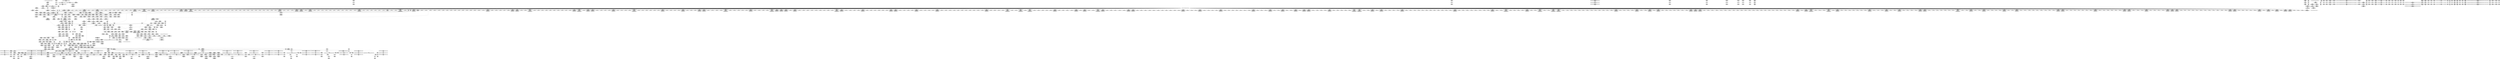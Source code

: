 digraph {
	CE0x574f1b0 [shape=record,shape=Mrecord,label="{CE0x574f1b0|12:_i32,_56:_i8*,_:_CRE_177,178_}"]
	CE0x5752240 [shape=record,shape=Mrecord,label="{CE0x5752240|12:_i32,_56:_i8*,_:_CRE_251,252_}"]
	CE0x56e1a20 [shape=record,shape=Mrecord,label="{CE0x56e1a20|selinux_inode_getattr:call|security/selinux/hooks.c,2904|*SummSource*}"]
	CE0x5770f40 [shape=record,shape=Mrecord,label="{CE0x5770f40|inode_has_perm:tmp15|*LoadInst*|security/selinux/hooks.c,1615|*SummSource*}"]
	CE0x5724b50 [shape=record,shape=Mrecord,label="{CE0x5724b50|104:_%struct.inode*,_:_CRE_315,316_}"]
	CE0x5732ac0 [shape=record,shape=Mrecord,label="{CE0x5732ac0|inode_has_perm:tmp1|*SummSource*}"]
	CE0x56dc870 [shape=record,shape=Mrecord,label="{CE0x56dc870|i32_0|*Constant*|*SummSink*}"]
	CE0x57326a0 [shape=record,shape=Mrecord,label="{CE0x57326a0|_call_void_mcount()_#3}"]
	CE0x5757ba0 [shape=record,shape=Mrecord,label="{CE0x5757ba0|12:_i32,_56:_i8*,_:_CRE_392,400_|*MultipleSource*|security/selinux/hooks.c,1642|Function::inode_has_perm&Arg::inode::|security/selinux/hooks.c,1611}"]
	CE0x56d9970 [shape=record,shape=Mrecord,label="{CE0x56d9970|selinux_inode_getattr:tmp19|security/selinux/hooks.c,2904}"]
	CE0x571f000 [shape=record,shape=Mrecord,label="{CE0x571f000|104:_%struct.inode*,_:_CRE_170,171_}"]
	CE0x5705150 [shape=record,shape=Mrecord,label="{CE0x5705150|i8*_getelementptr_inbounds_(_25_x_i8_,_25_x_i8_*_.str3,_i32_0,_i32_0)|*Constant*|*SummSource*}"]
	CE0x56d42e0 [shape=record,shape=Mrecord,label="{CE0x56d42e0|inode_has_perm:adp|Function::inode_has_perm&Arg::adp::}"]
	CE0x5757fa0 [shape=record,shape=Mrecord,label="{CE0x5757fa0|12:_i32,_56:_i8*,_:_CRE_408,416_|*MultipleSource*|security/selinux/hooks.c,1642|Function::inode_has_perm&Arg::inode::|security/selinux/hooks.c,1611}"]
	CE0x5732f40 [shape=record,shape=Mrecord,label="{CE0x5732f40|cred_sid:tmp3|*SummSink*}"]
	CE0x5723760 [shape=record,shape=Mrecord,label="{CE0x5723760|get_current:tmp}"]
	CE0x573eb50 [shape=record,shape=Mrecord,label="{CE0x573eb50|__validate_creds:if.end|*SummSource*}"]
	CE0x575f3e0 [shape=record,shape=Mrecord,label="{CE0x575f3e0|12:_i32,_56:_i8*,_:_CRE_601,602_}"]
	CE0x5762c80 [shape=record,shape=Mrecord,label="{CE0x5762c80|12:_i32,_56:_i8*,_:_CRE_744,752_|*MultipleSource*|security/selinux/hooks.c,1642|Function::inode_has_perm&Arg::inode::|security/selinux/hooks.c,1611}"]
	CE0x56f98b0 [shape=record,shape=Mrecord,label="{CE0x56f98b0|selinux_inode_getattr:dentry6|security/selinux/hooks.c,2907}"]
	CE0x56e46a0 [shape=record,shape=Mrecord,label="{CE0x56e46a0|__validate_creds:tobool|include/linux/cred.h,173|*SummSource*}"]
	CE0x574db90 [shape=record,shape=Mrecord,label="{CE0x574db90|12:_i32,_56:_i8*,_:_CRE_158,159_}"]
	CE0x5720b10 [shape=record,shape=Mrecord,label="{CE0x5720b10|__validate_creds:lnot1|include/linux/cred.h,173|*SummSink*}"]
	CE0x57218c0 [shape=record,shape=Mrecord,label="{CE0x57218c0|12:_i32,_56:_i8*,_:_CRE_40,48_|*MultipleSource*|security/selinux/hooks.c,1642|Function::inode_has_perm&Arg::inode::|security/selinux/hooks.c,1611}"]
	CE0x5761190 [shape=record,shape=Mrecord,label="{CE0x5761190|12:_i32,_56:_i8*,_:_CRE_640,648_|*MultipleSource*|security/selinux/hooks.c,1642|Function::inode_has_perm&Arg::inode::|security/selinux/hooks.c,1611}"]
	CE0x56ff1a0 [shape=record,shape=Mrecord,label="{CE0x56ff1a0|i8_1|*Constant*|*SummSink*}"]
	CE0x56fa640 [shape=record,shape=Mrecord,label="{CE0x56fa640|0:_i8,_8:_%struct.vfsmount*,_16:_%struct.dentry*,_24:_%struct.selinux_audit_data*,_:_SCMRE_8,16_|*MultipleSource*|security/selinux/hooks.c,2907|security/selinux/hooks.c, 2905}"]
	CE0x57605b0 [shape=record,shape=Mrecord,label="{CE0x57605b0|12:_i32,_56:_i8*,_:_CRE_616,617_}"]
	CE0x5753080 [shape=record,shape=Mrecord,label="{CE0x5753080|12:_i32,_56:_i8*,_:_CRE_263,264_}"]
	CE0x57251e0 [shape=record,shape=Mrecord,label="{CE0x57251e0|path_has_perm:tmp5|security/selinux/hooks.c,1642|*SummSink*}"]
	CE0x56e31d0 [shape=record,shape=Mrecord,label="{CE0x56e31d0|i64*_getelementptr_inbounds_(_11_x_i64_,_11_x_i64_*___llvm_gcov_ctr235,_i64_0,_i64_8)|*Constant*|*SummSink*}"]
	CE0x5738d60 [shape=record,shape=Mrecord,label="{CE0x5738d60|104:_%struct.inode*,_:_CRE_211,212_}"]
	CE0x57537a0 [shape=record,shape=Mrecord,label="{CE0x57537a0|12:_i32,_56:_i8*,_:_CRE_269,270_}"]
	CE0x5775540 [shape=record,shape=Mrecord,label="{CE0x5775540|inode_has_perm:tmp19|security/selinux/hooks.c,1618|*SummSink*}"]
	CE0x575bca0 [shape=record,shape=Mrecord,label="{CE0x575bca0|12:_i32,_56:_i8*,_:_CRE_554,555_}"]
	CE0x57323c0 [shape=record,shape=Mrecord,label="{CE0x57323c0|__validate_creds:entry|*SummSource*}"]
	CE0x574e130 [shape=record,shape=Mrecord,label="{CE0x574e130|12:_i32,_56:_i8*,_:_CRE_164,165_}"]
	CE0x573bc70 [shape=record,shape=Mrecord,label="{CE0x573bc70|12:_i32,_56:_i8*,_:_CRE_128,136_|*MultipleSource*|security/selinux/hooks.c,1642|Function::inode_has_perm&Arg::inode::|security/selinux/hooks.c,1611}"]
	CE0x56ffc70 [shape=record,shape=Mrecord,label="{CE0x56ffc70|_call_void___invalid_creds(%struct.cred*_%cred,_i8*_%file,_i32_%line)_#10,_!dbg_!27721|include/linux/cred.h,174|*SummSource*}"]
	CE0x576acf0 [shape=record,shape=Mrecord,label="{CE0x576acf0|12:_i32,_56:_i8*,_:_CRE_979,980_}"]
	"CONST[source:0(mediator),value:2(dynamic)][purpose:{subject}]"
	CE0x56dde40 [shape=record,shape=Mrecord,label="{CE0x56dde40|inode_has_perm:entry}"]
	CE0x56fc030 [shape=record,shape=Mrecord,label="{CE0x56fc030|path_has_perm:entry}"]
	CE0x57346d0 [shape=record,shape=Mrecord,label="{CE0x57346d0|_call_void_mcount()_#3|*SummSource*}"]
	CE0x56dd280 [shape=record,shape=Mrecord,label="{CE0x56dd280|selinux_inode_getattr:bb|*SummSink*}"]
	CE0x56dcfb0 [shape=record,shape=Mrecord,label="{CE0x56dcfb0|i64_3|*Constant*}"]
	CE0x56d04c0 [shape=record,shape=Mrecord,label="{CE0x56d04c0|104:_%struct.inode*,_:_CRE_181,182_}"]
	CE0x5741740 [shape=record,shape=Mrecord,label="{CE0x5741740|_call_void_mcount()_#3|*SummSource*}"]
	CE0x572fd00 [shape=record,shape=Mrecord,label="{CE0x572fd00|28:_i32,_32:_i16,_:_CRE_32,34_|*MultipleSource*|*LoadInst*|security/selinux/hooks.c,1615|security/selinux/hooks.c,1615|security/selinux/hooks.c,1617}"]
	CE0x577a780 [shape=record,shape=Mrecord,label="{CE0x577a780|i64_0|*Constant*}"]
	CE0x5740420 [shape=record,shape=Mrecord,label="{CE0x5740420|12:_i32,_56:_i8*,_:_CRE_4,8_|*MultipleSource*|security/selinux/hooks.c,1642|Function::inode_has_perm&Arg::inode::|security/selinux/hooks.c,1611}"]
	CE0x57532e0 [shape=record,shape=Mrecord,label="{CE0x57532e0|12:_i32,_56:_i8*,_:_CRE_265,266_}"]
	CE0x56ed4b0 [shape=record,shape=Mrecord,label="{CE0x56ed4b0|path_has_perm:tmp2}"]
	CE0x56db240 [shape=record,shape=Mrecord,label="{CE0x56db240|selinux_inode_getattr:path|security/selinux/hooks.c, 2905|*SummSource*}"]
	CE0x56d1690 [shape=record,shape=Mrecord,label="{CE0x56d1690|104:_%struct.inode*,_:_CRE_200,201_}"]
	CE0x5729f70 [shape=record,shape=Mrecord,label="{CE0x5729f70|_ret_i32_%retval.0,_!dbg_!27728|security/selinux/avc.c,775}"]
	CE0x5736ea0 [shape=record,shape=Mrecord,label="{CE0x5736ea0|__validate_creds:cred|Function::__validate_creds&Arg::cred::|*SummSink*}"]
	CE0x5725360 [shape=record,shape=Mrecord,label="{CE0x5725360|path_has_perm:tmp6|security/selinux/hooks.c,1646|*SummSink*}"]
	CE0x5723200 [shape=record,shape=Mrecord,label="{CE0x5723200|inode_has_perm:if.end|*SummSink*}"]
	CE0x577b600 [shape=record,shape=Mrecord,label="{CE0x577b600|inode_has_perm:tobool2|security/selinux/hooks.c,1611|*SummSource*}"]
	CE0x56f35f0 [shape=record,shape=Mrecord,label="{CE0x56f35f0|selinux_inode_getattr:tmp9|security/selinux/hooks.c,2904|*SummSink*}"]
	CE0x5735a30 [shape=record,shape=Mrecord,label="{CE0x5735a30|cred_sid:security|security/selinux/hooks.c,196}"]
	CE0x5768bb0 [shape=record,shape=Mrecord,label="{CE0x5768bb0|12:_i32,_56:_i8*,_:_CRE_920,921_}"]
	CE0x56cbef0 [shape=record,shape=Mrecord,label="{CE0x56cbef0|selinux_inode_getattr:tmp12|security/selinux/hooks.c,2904|*SummSource*}"]
	CE0x56d0010 [shape=record,shape=Mrecord,label="{CE0x56d0010|104:_%struct.inode*,_:_CRE_176,177_}"]
	CE0x573ff00 [shape=record,shape=Mrecord,label="{CE0x573ff00|__validate_creds:file|Function::__validate_creds&Arg::file::}"]
	CE0x574d4b0 [shape=record,shape=Mrecord,label="{CE0x574d4b0|12:_i32,_56:_i8*,_:_CRE_151,152_}"]
	CE0x57250f0 [shape=record,shape=Mrecord,label="{CE0x57250f0|path_has_perm:tmp5|security/selinux/hooks.c,1642|*SummSource*}"]
	CE0x575f640 [shape=record,shape=Mrecord,label="{CE0x575f640|12:_i32,_56:_i8*,_:_CRE_603,604_}"]
	CE0x56f1660 [shape=record,shape=Mrecord,label="{CE0x56f1660|i64_2|*Constant*}"]
	CE0x56d0a60 [shape=record,shape=Mrecord,label="{CE0x56d0a60|104:_%struct.inode*,_:_CRE_187,188_}"]
	CE0x575fc30 [shape=record,shape=Mrecord,label="{CE0x575fc30|12:_i32,_56:_i8*,_:_CRE_608,609_}"]
	CE0x5750fb0 [shape=record,shape=Mrecord,label="{CE0x5750fb0|12:_i32,_56:_i8*,_:_CRE_212,216_|*MultipleSource*|security/selinux/hooks.c,1642|Function::inode_has_perm&Arg::inode::|security/selinux/hooks.c,1611}"]
	CE0x5774970 [shape=record,shape=Mrecord,label="{CE0x5774970|inode_has_perm:retval.0}"]
	CE0x56ea8c0 [shape=record,shape=Mrecord,label="{CE0x56ea8c0|i64_5|*Constant*|*SummSource*}"]
	CE0x57395d0 [shape=record,shape=Mrecord,label="{CE0x57395d0|104:_%struct.inode*,_:_CRE_220,221_}"]
	CE0x572b860 [shape=record,shape=Mrecord,label="{CE0x572b860|avc_has_perm:entry|*SummSource*}"]
	CE0x5729080 [shape=record,shape=Mrecord,label="{CE0x5729080|104:_%struct.inode*,_:_CRE_64,72_|*MultipleSource*|*LoadInst*|security/selinux/hooks.c,1642|security/selinux/hooks.c,1642|Function::selinux_inode_getattr&Arg::dentry::}"]
	CE0x56f0440 [shape=record,shape=Mrecord,label="{CE0x56f0440|path_has_perm:tmp1|*SummSource*}"]
	CE0x5765640 [shape=record,shape=Mrecord,label="{CE0x5765640|12:_i32,_56:_i8*,_:_CRE_875,876_}"]
	CE0x5757570 [shape=record,shape=Mrecord,label="{CE0x5757570|12:_i32,_56:_i8*,_:_CRE_360,376_|*MultipleSource*|security/selinux/hooks.c,1642|Function::inode_has_perm&Arg::inode::|security/selinux/hooks.c,1611}"]
	CE0x572db60 [shape=record,shape=Mrecord,label="{CE0x572db60|i64*_getelementptr_inbounds_(_5_x_i64_,_5_x_i64_*___llvm_gcov_ctr155,_i64_0,_i64_3)|*Constant*|*SummSink*}"]
	CE0x56d97c0 [shape=record,shape=Mrecord,label="{CE0x56d97c0|selinux_inode_getattr:tmp18|security/selinux/hooks.c,2904|*SummSink*}"]
	CE0x57364c0 [shape=record,shape=Mrecord,label="{CE0x57364c0|inode_has_perm:tmp2|*SummSource*}"]
	CE0x5755550 [shape=record,shape=Mrecord,label="{CE0x5755550|12:_i32,_56:_i8*,_:_CRE_294,295_}"]
	CE0x573f370 [shape=record,shape=Mrecord,label="{CE0x573f370|i64*_getelementptr_inbounds_(_8_x_i64_,_8_x_i64_*___llvm_gcov_ctr154,_i64_0,_i64_1)|*Constant*|*SummSource*}"]
	CE0x56ed520 [shape=record,shape=Mrecord,label="{CE0x56ed520|path_has_perm:tmp2|*SummSource*}"]
	CE0x57779e0 [shape=record,shape=Mrecord,label="{CE0x57779e0|avc_has_perm:ssid|Function::avc_has_perm&Arg::ssid::|*SummSink*}"]
	CE0x56ea030 [shape=record,shape=Mrecord,label="{CE0x56ea030|selinux_inode_getattr:tmp16|security/selinux/hooks.c,2904|*SummSink*}"]
	CE0x5775460 [shape=record,shape=Mrecord,label="{CE0x5775460|inode_has_perm:tmp19|security/selinux/hooks.c,1618}"]
	CE0x574c710 [shape=record,shape=Mrecord,label="{CE0x574c710|inode_has_perm:call|security/selinux/hooks.c,1614}"]
	CE0x57740e0 [shape=record,shape=Mrecord,label="{CE0x57740e0|avc_has_perm:auditdata|Function::avc_has_perm&Arg::auditdata::}"]
	CE0x5703b30 [shape=record,shape=Mrecord,label="{CE0x5703b30|i32_1|*Constant*}"]
	CE0x57747c0 [shape=record,shape=Mrecord,label="{CE0x57747c0|i64*_getelementptr_inbounds_(_8_x_i64_,_8_x_i64_*___llvm_gcov_ctr154,_i64_0,_i64_7)|*Constant*}"]
	CE0x56ccf30 [shape=record,shape=Mrecord,label="{CE0x56ccf30|i64*_getelementptr_inbounds_(_11_x_i64_,_11_x_i64_*___llvm_gcov_ctr235,_i64_0,_i64_0)|*Constant*|*SummSink*}"]
	CE0x5751bd0 [shape=record,shape=Mrecord,label="{CE0x5751bd0|12:_i32,_56:_i8*,_:_CRE_244,245_}"]
	CE0x576fee0 [shape=record,shape=Mrecord,label="{CE0x576fee0|_ret_i32_%tmp6,_!dbg_!27716|security/selinux/hooks.c,197}"]
	CE0x56f7bc0 [shape=record,shape=Mrecord,label="{CE0x56f7bc0|GLOBAL:get_current|*Constant*|*SummSource*}"]
	CE0x56f3f20 [shape=record,shape=Mrecord,label="{CE0x56f3f20|selinux_inode_getattr:tmp11|security/selinux/hooks.c,2904|*SummSource*}"]
	CE0x5740a70 [shape=record,shape=Mrecord,label="{CE0x5740a70|__validate_creds:lnot|include/linux/cred.h,173|*SummSink*}"]
	CE0x5725e20 [shape=record,shape=Mrecord,label="{CE0x5725e20|GLOBAL:inode_has_perm|*Constant*}"]
	CE0x56d3c10 [shape=record,shape=Mrecord,label="{CE0x56d3c10|inode_has_perm:inode|Function::inode_has_perm&Arg::inode::|*SummSink*}"]
	CE0x56fe770 [shape=record,shape=Mrecord,label="{CE0x56fe770|selinux_inode_getattr:tmp3|*SummSource*}"]
	CE0x56d5670 [shape=record,shape=Mrecord,label="{CE0x56d5670|i64*_getelementptr_inbounds_(_11_x_i64_,_11_x_i64_*___llvm_gcov_ctr235,_i64_0,_i64_6)|*Constant*|*SummSource*}"]
	CE0x57495a0 [shape=record,shape=Mrecord,label="{CE0x57495a0|i32_4|*Constant*|*SummSink*}"]
	CE0x573cb70 [shape=record,shape=Mrecord,label="{CE0x573cb70|12:_i32,_56:_i8*,_:_CRE_150,151_}"]
	CE0x5767520 [shape=record,shape=Mrecord,label="{CE0x5767520|12:_i32,_56:_i8*,_:_CRE_901,902_}"]
	CE0x573c8a0 [shape=record,shape=Mrecord,label="{CE0x573c8a0|12:_i32,_56:_i8*,_:_CRE_147,148_}"]
	CE0x56d7bb0 [shape=record,shape=Mrecord,label="{CE0x56d7bb0|i64_0|*Constant*|*SummSource*}"]
	CE0x574f840 [shape=record,shape=Mrecord,label="{CE0x574f840|12:_i32,_56:_i8*,_:_CRE_184,185_}"]
	CE0x56dd940 [shape=record,shape=Mrecord,label="{CE0x56dd940|selinux_inode_getattr:bb}"]
	CE0x56f6d70 [shape=record,shape=Mrecord,label="{CE0x56f6d70|selinux_inode_getattr:tobool|security/selinux/hooks.c,2904}"]
	CE0x577ae20 [shape=record,shape=Mrecord,label="{CE0x577ae20|inode_has_perm:expval|security/selinux/hooks.c,1611}"]
	CE0x5733a70 [shape=record,shape=Mrecord,label="{CE0x5733a70|__validate_creds:file|Function::__validate_creds&Arg::file::|*SummSource*}"]
	CE0x573f810 [shape=record,shape=Mrecord,label="{CE0x573f810|i64_1|*Constant*}"]
	CE0x575a350 [shape=record,shape=Mrecord,label="{CE0x575a350|12:_i32,_56:_i8*,_:_CRE_488,496_|*MultipleSource*|security/selinux/hooks.c,1642|Function::inode_has_perm&Arg::inode::|security/selinux/hooks.c,1611}"]
	CE0x57645f0 [shape=record,shape=Mrecord,label="{CE0x57645f0|12:_i32,_56:_i8*,_:_CRE_856,864_|*MultipleSource*|security/selinux/hooks.c,1642|Function::inode_has_perm&Arg::inode::|security/selinux/hooks.c,1611}"]
	CE0x56ddef0 [shape=record,shape=Mrecord,label="{CE0x56ddef0|inode_has_perm:entry|*SummSource*}"]
	CE0x5725c10 [shape=record,shape=Mrecord,label="{CE0x5725c10|i64_16|*Constant*|*SummSource*}"]
	CE0x56d4640 [shape=record,shape=Mrecord,label="{CE0x56d4640|path_has_perm:type|security/selinux/hooks.c,1645|*SummSource*}"]
	CE0x5739cc0 [shape=record,shape=Mrecord,label="{CE0x5739cc0|104:_%struct.inode*,_:_CRE_248,256_|*MultipleSource*|*LoadInst*|security/selinux/hooks.c,1642|security/selinux/hooks.c,1642|Function::selinux_inode_getattr&Arg::dentry::}"]
	CE0x5751f30 [shape=record,shape=Mrecord,label="{CE0x5751f30|12:_i32,_56:_i8*,_:_CRE_248,249_}"]
	CE0x56d02e0 [shape=record,shape=Mrecord,label="{CE0x56d02e0|104:_%struct.inode*,_:_CRE_179,180_}"]
	CE0x5724970 [shape=record,shape=Mrecord,label="{CE0x5724970|104:_%struct.inode*,_:_CRE_313,314_}"]
	CE0x5768360 [shape=record,shape=Mrecord,label="{CE0x5768360|12:_i32,_56:_i8*,_:_CRE_913,914_}"]
	CE0x5742440 [shape=record,shape=Mrecord,label="{CE0x5742440|__validate_creds:lnot|include/linux/cred.h,173|*SummSource*}"]
	CE0x572e660 [shape=record,shape=Mrecord,label="{CE0x572e660|__validate_creds:tmp7|include/linux/cred.h,174|*SummSource*}"]
	CE0x56f47d0 [shape=record,shape=Mrecord,label="{CE0x56f47d0|selinux_inode_getattr:tmp8|security/selinux/hooks.c,2904}"]
	CE0x5778c40 [shape=record,shape=Mrecord,label="{CE0x5778c40|inode_has_perm:and|security/selinux/hooks.c,1611}"]
	CE0x577e600 [shape=record,shape=Mrecord,label="{CE0x577e600|inode_has_perm:tmp11|security/selinux/hooks.c,1612}"]
	CE0x56e0b70 [shape=record,shape=Mrecord,label="{CE0x56e0b70|GLOBAL:current_task|Global_var:current_task|*SummSink*}"]
	CE0x56fcd80 [shape=record,shape=Mrecord,label="{CE0x56fcd80|i32_16|*Constant*}"]
	CE0x5740d70 [shape=record,shape=Mrecord,label="{CE0x5740d70|inode_has_perm:do.end|*SummSource*}"]
	CE0x5703440 [shape=record,shape=Mrecord,label="{CE0x5703440|cred_sid:tmp4|*LoadInst*|security/selinux/hooks.c,196|*SummSource*}"]
	CE0x575d040 [shape=record,shape=Mrecord,label="{CE0x575d040|12:_i32,_56:_i8*,_:_CRE_571,572_}"]
	CE0x574bc00 [shape=record,shape=Mrecord,label="{CE0x574bc00|i64*_getelementptr_inbounds_(_8_x_i64_,_8_x_i64_*___llvm_gcov_ctr154,_i64_0,_i64_6)|*Constant*|*SummSink*}"]
	CE0x57790a0 [shape=record,shape=Mrecord,label="{CE0x57790a0|inode_has_perm:tobool|security/selinux/hooks.c,1611|*SummSink*}"]
	CE0x574fed0 [shape=record,shape=Mrecord,label="{CE0x574fed0|12:_i32,_56:_i8*,_:_CRE_191,192_}"]
	CE0x56d8090 [shape=record,shape=Mrecord,label="{CE0x56d8090|inode_has_perm:tmp4|security/selinux/hooks.c,1609}"]
	CE0x5704bd0 [shape=record,shape=Mrecord,label="{CE0x5704bd0|104:_%struct.inode*,_:_CRE_146,147_}"]
	CE0x577a610 [shape=record,shape=Mrecord,label="{CE0x577a610|GLOBAL:llvm.expect.i64|*Constant*}"]
	CE0x5759170 [shape=record,shape=Mrecord,label="{CE0x5759170|12:_i32,_56:_i8*,_:_CRE_473,474_}"]
	CE0x5779850 [shape=record,shape=Mrecord,label="{CE0x5779850|inode_has_perm:lnot|security/selinux/hooks.c,1611|*SummSink*}"]
	CE0x57713a0 [shape=record,shape=Mrecord,label="{CE0x57713a0|inode_has_perm:sid3|security/selinux/hooks.c,1617}"]
	CE0x56e6de0 [shape=record,shape=Mrecord,label="{CE0x56e6de0|inode_has_perm:return}"]
	CE0x56d8100 [shape=record,shape=Mrecord,label="{CE0x56d8100|inode_has_perm:tmp4|security/selinux/hooks.c,1609|*SummSource*}"]
	CE0x5752e20 [shape=record,shape=Mrecord,label="{CE0x5752e20|12:_i32,_56:_i8*,_:_CRE_261,262_}"]
	CE0x5766940 [shape=record,shape=Mrecord,label="{CE0x5766940|12:_i32,_56:_i8*,_:_CRE_891,892_}"]
	CE0x576ab70 [shape=record,shape=Mrecord,label="{CE0x576ab70|12:_i32,_56:_i8*,_:_CRE_978,979_}"]
	CE0x5737700 [shape=record,shape=Mrecord,label="{CE0x5737700|get_current:tmp3|*SummSink*}"]
	CE0x57263a0 [shape=record,shape=Mrecord,label="{CE0x57263a0|path_has_perm:call|security/selinux/hooks.c,1647|*SummSink*}"]
	CE0x574d5f0 [shape=record,shape=Mrecord,label="{CE0x574d5f0|12:_i32,_56:_i8*,_:_CRE_152,153_}"]
	CE0x56e65e0 [shape=record,shape=Mrecord,label="{CE0x56e65e0|_ret_i32_%retval.0,_!dbg_!27739|security/selinux/hooks.c,1618|*SummSource*}"]
	CE0x56d4c00 [shape=record,shape=Mrecord,label="{CE0x56d4c00|path_has_perm:u|security/selinux/hooks.c,1646}"]
	CE0x575dd50 [shape=record,shape=Mrecord,label="{CE0x575dd50|12:_i32,_56:_i8*,_:_CRE_582,583_}"]
	CE0x575d3d0 [shape=record,shape=Mrecord,label="{CE0x575d3d0|12:_i32,_56:_i8*,_:_CRE_574,575_}"]
	CE0x57707a0 [shape=record,shape=Mrecord,label="{CE0x57707a0|i32_10|*Constant*|*SummSource*}"]
	CE0x5765e90 [shape=record,shape=Mrecord,label="{CE0x5765e90|12:_i32,_56:_i8*,_:_CRE_882,883_}"]
	CE0x57558e0 [shape=record,shape=Mrecord,label="{CE0x57558e0|12:_i32,_56:_i8*,_:_CRE_297,298_}"]
	CE0x572b1f0 [shape=record,shape=Mrecord,label="{CE0x572b1f0|inode_has_perm:call4|security/selinux/hooks.c,1617|*SummSink*}"]
	CE0x57531b0 [shape=record,shape=Mrecord,label="{CE0x57531b0|12:_i32,_56:_i8*,_:_CRE_264,265_}"]
	CE0x56d2e70 [shape=record,shape=Mrecord,label="{CE0x56d2e70|__validate_creds:tmp8|include/linux/cred.h,175|*SummSource*}"]
	CE0x56d87c0 [shape=record,shape=Mrecord,label="{CE0x56d87c0|i64_3|*Constant*|*SummSink*}"]
	CE0x56f6e10 [shape=record,shape=Mrecord,label="{CE0x56f6e10|selinux_inode_getattr:tmp4|security/selinux/hooks.c,2904|*SummSource*}"]
	CE0x56da5b0 [shape=record,shape=Mrecord,label="{CE0x56da5b0|selinux_inode_getattr:tmp20|security/selinux/hooks.c,2904|*SummSource*}"]
	CE0x5756000 [shape=record,shape=Mrecord,label="{CE0x5756000|12:_i32,_56:_i8*,_:_CRE_303,304_}"]
	CE0x575fb00 [shape=record,shape=Mrecord,label="{CE0x575fb00|12:_i32,_56:_i8*,_:_CRE_607,608_}"]
	CE0x576aea0 [shape=record,shape=Mrecord,label="{CE0x576aea0|12:_i32,_56:_i8*,_:_CRE_981,982_}"]
	CE0x5750470 [shape=record,shape=Mrecord,label="{CE0x5750470|12:_i32,_56:_i8*,_:_CRE_197,198_}"]
	CE0x575b670 [shape=record,shape=Mrecord,label="{CE0x575b670|12:_i32,_56:_i8*,_:_CRE_544,552_|*MultipleSource*|security/selinux/hooks.c,1642|Function::inode_has_perm&Arg::inode::|security/selinux/hooks.c,1611}"]
	CE0x575e470 [shape=record,shape=Mrecord,label="{CE0x575e470|12:_i32,_56:_i8*,_:_CRE_588,589_}"]
	CE0x56d96b0 [shape=record,shape=Mrecord,label="{CE0x56d96b0|selinux_inode_getattr:tmp18|security/selinux/hooks.c,2904|*SummSource*}"]
	CE0x5750380 [shape=record,shape=Mrecord,label="{CE0x5750380|12:_i32,_56:_i8*,_:_CRE_196,197_}"]
	CE0x5703d00 [shape=record,shape=Mrecord,label="{CE0x5703d00|GLOBAL:lockdep_rcu_suspicious|*Constant*}"]
	CE0x5738a90 [shape=record,shape=Mrecord,label="{CE0x5738a90|104:_%struct.inode*,_:_CRE_208,209_}"]
	CE0x5761e50 [shape=record,shape=Mrecord,label="{CE0x5761e50|12:_i32,_56:_i8*,_:_CRE_684,688_|*MultipleSource*|security/selinux/hooks.c,1642|Function::inode_has_perm&Arg::inode::|security/selinux/hooks.c,1611}"]
	CE0x5720700 [shape=record,shape=Mrecord,label="{CE0x5720700|12:_i32,_56:_i8*,_:_CRE_16,24_|*MultipleSource*|security/selinux/hooks.c,1642|Function::inode_has_perm&Arg::inode::|security/selinux/hooks.c,1611}"]
	CE0x56d05b0 [shape=record,shape=Mrecord,label="{CE0x56d05b0|104:_%struct.inode*,_:_CRE_182,183_}"]
	CE0x5721730 [shape=record,shape=Mrecord,label="{CE0x5721730|12:_i32,_56:_i8*,_:_CRE_32,40_|*MultipleSource*|security/selinux/hooks.c,1642|Function::inode_has_perm&Arg::inode::|security/selinux/hooks.c,1611}"]
	CE0x573be30 [shape=record,shape=Mrecord,label="{CE0x573be30|12:_i32,_56:_i8*,_:_CRE_136,137_}"]
	CE0x5753c60 [shape=record,shape=Mrecord,label="{CE0x5753c60|12:_i32,_56:_i8*,_:_CRE_273,274_}"]
	CE0x5731fc0 [shape=record,shape=Mrecord,label="{CE0x5731fc0|i32_0|*Constant*}"]
	CE0x5767780 [shape=record,shape=Mrecord,label="{CE0x5767780|12:_i32,_56:_i8*,_:_CRE_903,904_}"]
	CE0x5768230 [shape=record,shape=Mrecord,label="{CE0x5768230|12:_i32,_56:_i8*,_:_CRE_912,913_}"]
	CE0x5769790 [shape=record,shape=Mrecord,label="{CE0x5769790|12:_i32,_56:_i8*,_:_CRE_930,931_}"]
	CE0x56e8d20 [shape=record,shape=Mrecord,label="{CE0x56e8d20|path_has_perm:tmp}"]
	CE0x574f750 [shape=record,shape=Mrecord,label="{CE0x574f750|12:_i32,_56:_i8*,_:_CRE_183,184_}"]
	CE0x56fa0f0 [shape=record,shape=Mrecord,label="{CE0x56fa0f0|selinux_inode_getattr:mnt7|security/selinux/hooks.c,2908|*SummSink*}"]
	CE0x5747650 [shape=record,shape=Mrecord,label="{CE0x5747650|cred_sid:tmp}"]
	CE0x5735ea0 [shape=record,shape=Mrecord,label="{CE0x5735ea0|inode_has_perm:tmp5|security/selinux/hooks.c,1609|*SummSource*}"]
	CE0x56fc190 [shape=record,shape=Mrecord,label="{CE0x56fc190|path_has_perm:entry|*SummSource*}"]
	CE0x56d53c0 [shape=record,shape=Mrecord,label="{CE0x56d53c0|path_has_perm:tmp6|security/selinux/hooks.c,1646|*SummSource*}"]
	CE0x56cd340 [shape=record,shape=Mrecord,label="{CE0x56cd340|selinux_inode_getattr:land.lhs.true|*SummSource*}"]
	CE0x57389a0 [shape=record,shape=Mrecord,label="{CE0x57389a0|104:_%struct.inode*,_:_CRE_207,208_}"]
	CE0x5756850 [shape=record,shape=Mrecord,label="{CE0x5756850|12:_i32,_56:_i8*,_:_CRE_310,311_}"]
	CE0x57647f0 [shape=record,shape=Mrecord,label="{CE0x57647f0|12:_i32,_56:_i8*,_:_CRE_864,865_}"]
	CE0x572dfc0 [shape=record,shape=Mrecord,label="{CE0x572dfc0|__validate_creds:tmp6|include/linux/cred.h,174|*SummSink*}"]
	CE0x56e6710 [shape=record,shape=Mrecord,label="{CE0x56e6710|_ret_i32_%retval.0,_!dbg_!27739|security/selinux/hooks.c,1618|*SummSink*}"]
	CE0x5704f20 [shape=record,shape=Mrecord,label="{CE0x5704f20|104:_%struct.inode*,_:_CRE_150,151_}"]
	CE0x57295c0 [shape=record,shape=Mrecord,label="{CE0x57295c0|104:_%struct.inode*,_:_CRE_89,90_}"]
	CE0x572b360 [shape=record,shape=Mrecord,label="{CE0x572b360|i32_(i32,_i32,_i16,_i32,_%struct.common_audit_data*)*_bitcast_(i32_(i32,_i32,_i16,_i32,_%struct.common_audit_data.495*)*_avc_has_perm_to_i32_(i32,_i32,_i16,_i32,_%struct.common_audit_data*)*)|*Constant*}"]
	CE0x5756ab0 [shape=record,shape=Mrecord,label="{CE0x5756ab0|12:_i32,_56:_i8*,_:_CRE_312,320_|*MultipleSource*|security/selinux/hooks.c,1642|Function::inode_has_perm&Arg::inode::|security/selinux/hooks.c,1611}"]
	CE0x56e36b0 [shape=record,shape=Mrecord,label="{CE0x56e36b0|selinux_inode_getattr:land.lhs.true2|*SummSource*}"]
	CE0x56f0d30 [shape=record,shape=Mrecord,label="{CE0x56f0d30|i64*_getelementptr_inbounds_(_2_x_i64_,_2_x_i64_*___llvm_gcov_ctr98,_i64_0,_i64_0)|*Constant*|*SummSink*}"]
	CE0x5733d10 [shape=record,shape=Mrecord,label="{CE0x5733d10|i32_1609|*Constant*}"]
	CE0x57374d0 [shape=record,shape=Mrecord,label="{CE0x57374d0|inode_has_perm:do.body|*SummSink*}"]
	CE0x5769c50 [shape=record,shape=Mrecord,label="{CE0x5769c50|12:_i32,_56:_i8*,_:_CRE_934,935_}"]
	CE0x56fac80 [shape=record,shape=Mrecord,label="{CE0x56fac80|selinux_inode_getattr:mnt7|security/selinux/hooks.c,2908}"]
	CE0x5760220 [shape=record,shape=Mrecord,label="{CE0x5760220|12:_i32,_56:_i8*,_:_CRE_613,614_}"]
	CE0x572ec60 [shape=record,shape=Mrecord,label="{CE0x572ec60|_call_void___invalid_creds(%struct.cred*_%cred,_i8*_%file,_i32_%line)_#10,_!dbg_!27721|include/linux/cred.h,174}"]
	CE0x56ddfd0 [shape=record,shape=Mrecord,label="{CE0x56ddfd0|inode_has_perm:entry|*SummSink*}"]
	CE0x57046e0 [shape=record,shape=Mrecord,label="{CE0x57046e0|104:_%struct.inode*,_:_CRE_104,112_|*MultipleSource*|*LoadInst*|security/selinux/hooks.c,1642|security/selinux/hooks.c,1642|Function::selinux_inode_getattr&Arg::dentry::}"]
	CE0x56de0b0 [shape=record,shape=Mrecord,label="{CE0x56de0b0|inode_has_perm:cred|Function::inode_has_perm&Arg::cred::}"]
	CE0x56e9ef0 [shape=record,shape=Mrecord,label="{CE0x56e9ef0|selinux_inode_getattr:tmp16|security/selinux/hooks.c,2904|*SummSource*}"]
	CE0x56f9bf0 [shape=record,shape=Mrecord,label="{CE0x56f9bf0|selinux_inode_getattr:dentry6|security/selinux/hooks.c,2907|*SummSink*}"]
	CE0x574ffc0 [shape=record,shape=Mrecord,label="{CE0x574ffc0|12:_i32,_56:_i8*,_:_CRE_192,193_}"]
	CE0x56dcb90 [shape=record,shape=Mrecord,label="{CE0x56dcb90|selinux_inode_getattr:do.end|*SummSource*}"]
	CE0x56f7840 [shape=record,shape=Mrecord,label="{CE0x56f7840|GLOBAL:get_current|*Constant*}"]
	CE0x5760940 [shape=record,shape=Mrecord,label="{CE0x5760940|12:_i32,_56:_i8*,_:_CRE_619,620_}"]
	CE0x5722a50 [shape=record,shape=Mrecord,label="{CE0x5722a50|GLOBAL:__validate_creds|*Constant*|*SummSource*}"]
	CE0x56d8ff0 [shape=record,shape=Mrecord,label="{CE0x56d8ff0|i8*_getelementptr_inbounds_(_45_x_i8_,_45_x_i8_*_.str12,_i32_0,_i32_0)|*Constant*}"]
	CE0x56f91b0 [shape=record,shape=Mrecord,label="{CE0x56f91b0|selinux_inode_getattr:tmp21|security/selinux/hooks.c,2904}"]
	CE0x56d4f10 [shape=record,shape=Mrecord,label="{CE0x56d4f10|path_has_perm:path1|security/selinux/hooks.c,1646|*SummSource*}"]
	CE0x577c6c0 [shape=record,shape=Mrecord,label="{CE0x577c6c0|inode_has_perm:tmp8|security/selinux/hooks.c,1611|*SummSink*}"]
	CE0x56fca50 [shape=record,shape=Mrecord,label="{CE0x56fca50|path_has_perm:path|Function::path_has_perm&Arg::path::|*SummSource*}"]
	CE0x572ed90 [shape=record,shape=Mrecord,label="{CE0x572ed90|i64*_getelementptr_inbounds_(_5_x_i64_,_5_x_i64_*___llvm_gcov_ctr155,_i64_0,_i64_4)|*Constant*}"]
	CE0x575d170 [shape=record,shape=Mrecord,label="{CE0x575d170|12:_i32,_56:_i8*,_:_CRE_572,573_}"]
	CE0x56fb310 [shape=record,shape=Mrecord,label="{CE0x56fb310|selinux_inode_getattr:mnt|Function::selinux_inode_getattr&Arg::mnt::|*SummSource*}"]
	CE0x57244e0 [shape=record,shape=Mrecord,label="{CE0x57244e0|104:_%struct.inode*,_:_CRE_307,308_}"]
	CE0x5771570 [shape=record,shape=Mrecord,label="{CE0x5771570|inode_has_perm:sid3|security/selinux/hooks.c,1617|*SummSink*}"]
	CE0x574b960 [shape=record,shape=Mrecord,label="{CE0x574b960|i64*_getelementptr_inbounds_(_8_x_i64_,_8_x_i64_*___llvm_gcov_ctr154,_i64_0,_i64_6)|*Constant*|*SummSource*}"]
	CE0x5771ad0 [shape=record,shape=Mrecord,label="{CE0x5771ad0|inode_has_perm:sclass|security/selinux/hooks.c,1617}"]
	CE0x57388b0 [shape=record,shape=Mrecord,label="{CE0x57388b0|104:_%struct.inode*,_:_CRE_206,207_}"]
	CE0x5750a10 [shape=record,shape=Mrecord,label="{CE0x5750a10|12:_i32,_56:_i8*,_:_CRE_203,204_}"]
	CE0x5739b70 [shape=record,shape=Mrecord,label="{CE0x5739b70|104:_%struct.inode*,_:_CRE_240,248_|*MultipleSource*|*LoadInst*|security/selinux/hooks.c,1642|security/selinux/hooks.c,1642|Function::selinux_inode_getattr&Arg::dentry::}"]
	CE0x56d1960 [shape=record,shape=Mrecord,label="{CE0x56d1960|104:_%struct.inode*,_:_CRE_203,204_}"]
	CE0x575b440 [shape=record,shape=Mrecord,label="{CE0x575b440|12:_i32,_56:_i8*,_:_CRE_540,544_|*MultipleSource*|security/selinux/hooks.c,1642|Function::inode_has_perm&Arg::inode::|security/selinux/hooks.c,1611}"]
	CE0x56d0d30 [shape=record,shape=Mrecord,label="{CE0x56d0d30|104:_%struct.inode*,_:_CRE_190,191_}"]
	CE0x5766220 [shape=record,shape=Mrecord,label="{CE0x5766220|12:_i32,_56:_i8*,_:_CRE_885,886_}"]
	CE0x574d9b0 [shape=record,shape=Mrecord,label="{CE0x574d9b0|12:_i32,_56:_i8*,_:_CRE_156,157_}"]
	CE0x57386d0 [shape=record,shape=Mrecord,label="{CE0x57386d0|104:_%struct.inode*,_:_CRE_204,205_}"]
	CE0x56f7cd0 [shape=record,shape=Mrecord,label="{CE0x56f7cd0|GLOBAL:get_current|*Constant*|*SummSink*}"]
	CE0x5739300 [shape=record,shape=Mrecord,label="{CE0x5739300|104:_%struct.inode*,_:_CRE_217,218_}"]
	CE0x56ef8f0 [shape=record,shape=Mrecord,label="{CE0x56ef8f0|path_has_perm:bb}"]
	CE0x57598a0 [shape=record,shape=Mrecord,label="{CE0x57598a0|12:_i32,_56:_i8*,_:_CRE_479,480_}"]
	CE0x56cc420 [shape=record,shape=Mrecord,label="{CE0x56cc420|selinux_inode_getattr:land.lhs.true}"]
	CE0x5776560 [shape=record,shape=Mrecord,label="{CE0x5776560|__validate_creds:tmp4|include/linux/cred.h,173|*SummSource*}"]
	CE0x56e76d0 [shape=record,shape=Mrecord,label="{CE0x56e76d0|GLOBAL:__validate_creds|*Constant*}"]
	CE0x56f0060 [shape=record,shape=Mrecord,label="{CE0x56f0060|selinux_inode_getattr:tmp14|security/selinux/hooks.c,2904}"]
	CE0x56f0260 [shape=record,shape=Mrecord,label="{CE0x56f0260|selinux_inode_getattr:tmp14|security/selinux/hooks.c,2904|*SummSource*}"]
	CE0x56e4630 [shape=record,shape=Mrecord,label="{CE0x56e4630|__validate_creds:tobool|include/linux/cred.h,173}"]
	CE0x575d9c0 [shape=record,shape=Mrecord,label="{CE0x575d9c0|12:_i32,_56:_i8*,_:_CRE_579,580_}"]
	CE0x5767d70 [shape=record,shape=Mrecord,label="{CE0x5767d70|12:_i32,_56:_i8*,_:_CRE_908,909_}"]
	CE0x57501a0 [shape=record,shape=Mrecord,label="{CE0x57501a0|12:_i32,_56:_i8*,_:_CRE_194,195_}"]
	CE0x5758f70 [shape=record,shape=Mrecord,label="{CE0x5758f70|12:_i32,_56:_i8*,_:_CRE_472,473_}"]
	CE0x56da3c0 [shape=record,shape=Mrecord,label="{CE0x56da3c0|selinux_inode_getattr:tmp19|security/selinux/hooks.c,2904|*SummSink*}"]
	CE0x57658a0 [shape=record,shape=Mrecord,label="{CE0x57658a0|12:_i32,_56:_i8*,_:_CRE_877,878_}"]
	CE0x56fc660 [shape=record,shape=Mrecord,label="{CE0x56fc660|path_has_perm:cred|Function::path_has_perm&Arg::cred::|*SummSource*}"]
	CE0x574c230 [shape=record,shape=Mrecord,label="{CE0x574c230|inode_has_perm:tmp14|security/selinux/hooks.c,1614|*SummSource*}"]
	CE0x5760e00 [shape=record,shape=Mrecord,label="{CE0x5760e00|12:_i32,_56:_i8*,_:_CRE_623,624_}"]
	CE0x56dca70 [shape=record,shape=Mrecord,label="{CE0x56dca70|selinux_inode_getattr:entry|*SummSource*}"]
	CE0x56f8a20 [shape=record,shape=Mrecord,label="{CE0x56f8a20|i32_78|*Constant*|*SummSource*}"]
	CE0x5753b30 [shape=record,shape=Mrecord,label="{CE0x5753b30|12:_i32,_56:_i8*,_:_CRE_272,273_}"]
	CE0x5737ab0 [shape=record,shape=Mrecord,label="{CE0x5737ab0|path_has_perm:d_inode|security/selinux/hooks.c,1642}"]
	CE0x56ecfc0 [shape=record,shape=Mrecord,label="{CE0x56ecfc0|selinux_inode_getattr:tmp2|*SummSource*}"]
	CE0x56dcd50 [shape=record,shape=Mrecord,label="{CE0x56dcd50|i64_1|*Constant*}"]
	CE0x56f4420 [shape=record,shape=Mrecord,label="{CE0x56f4420|selinux_inode_getattr:tmp5|security/selinux/hooks.c,2904|*SummSource*}"]
	CE0x576b8c0 [shape=record,shape=Mrecord,label="{CE0x576b8c0|inode_has_perm:tmp6|*LoadInst*|security/selinux/hooks.c,1611}"]
	CE0x575f510 [shape=record,shape=Mrecord,label="{CE0x575f510|12:_i32,_56:_i8*,_:_CRE_602,603_}"]
	CE0x5733040 [shape=record,shape=Mrecord,label="{CE0x5733040|_call_void_mcount()_#3}"]
	CE0x56d06a0 [shape=record,shape=Mrecord,label="{CE0x56d06a0|104:_%struct.inode*,_:_CRE_183,184_}"]
	CE0x577af60 [shape=record,shape=Mrecord,label="{CE0x577af60|i64_3|*Constant*}"]
	CE0x571e2e0 [shape=record,shape=Mrecord,label="{CE0x571e2e0|104:_%struct.inode*,_:_CRE_156,157_}"]
	CE0x5763e50 [shape=record,shape=Mrecord,label="{CE0x5763e50|12:_i32,_56:_i8*,_:_CRE_824,832_|*MultipleSource*|security/selinux/hooks.c,1642|Function::inode_has_perm&Arg::inode::|security/selinux/hooks.c,1611}"]
	CE0x56def60 [shape=record,shape=Mrecord,label="{CE0x56def60|selinux_inode_getattr:tmp6|security/selinux/hooks.c,2904|*SummSource*}"]
	CE0x574c8b0 [shape=record,shape=Mrecord,label="{CE0x574c8b0|inode_has_perm:call|security/selinux/hooks.c,1614|*SummSink*}"]
	CE0x5752bc0 [shape=record,shape=Mrecord,label="{CE0x5752bc0|12:_i32,_56:_i8*,_:_CRE_259,260_}"]
	CE0x56fb800 [shape=record,shape=Mrecord,label="{CE0x56fb800|selinux_inode_getattr:call8|security/selinux/hooks.c,2910|*SummSource*}"]
	CE0x56eb670 [shape=record,shape=Mrecord,label="{CE0x56eb670|selinux_inode_getattr:if.end}"]
	"CONST[source:0(mediator),value:2(dynamic)][purpose:{object}]"
	CE0x57026d0 [shape=record,shape=Mrecord,label="{CE0x57026d0|cred_sid:bb|*SummSource*}"]
	CE0x577e1b0 [shape=record,shape=Mrecord,label="{CE0x577e1b0|i64*_getelementptr_inbounds_(_8_x_i64_,_8_x_i64_*___llvm_gcov_ctr154,_i64_0,_i64_5)|*Constant*|*SummSink*}"]
	CE0x56de7f0 [shape=record,shape=Mrecord,label="{CE0x56de7f0|selinux_inode_getattr:call3|security/selinux/hooks.c,2904|*SummSource*}"]
	CE0x56edc40 [shape=record,shape=Mrecord,label="{CE0x56edc40|i64*_getelementptr_inbounds_(_2_x_i64_,_2_x_i64_*___llvm_gcov_ctr98,_i64_0,_i64_0)|*Constant*}"]
	CE0x56e9a80 [shape=record,shape=Mrecord,label="{CE0x56e9a80|inode_has_perm:if.then|*SummSource*}"]
	CE0x56d9250 [shape=record,shape=Mrecord,label="{CE0x56d9250|selinux_inode_getattr:tmp17|security/selinux/hooks.c,2904|*SummSink*}"]
	CE0x571eb50 [shape=record,shape=Mrecord,label="{CE0x571eb50|104:_%struct.inode*,_:_CRE_165,166_}"]
	CE0x57221d0 [shape=record,shape=Mrecord,label="{CE0x57221d0|i64*_getelementptr_inbounds_(_8_x_i64_,_8_x_i64_*___llvm_gcov_ctr154,_i64_0,_i64_2)|*Constant*|*SummSink*}"]
	CE0x56f0e70 [shape=record,shape=Mrecord,label="{CE0x56f0e70|selinux_inode_getattr:if.end|*SummSource*}"]
	CE0x5752960 [shape=record,shape=Mrecord,label="{CE0x5752960|12:_i32,_56:_i8*,_:_CRE_257,258_}"]
	CE0x574eee0 [shape=record,shape=Mrecord,label="{CE0x574eee0|12:_i32,_56:_i8*,_:_CRE_174,175_}"]
	CE0x5727db0 [shape=record,shape=Mrecord,label="{CE0x5727db0|path_has_perm:tmp3|*SummSource*}"]
	CE0x57451e0 [shape=record,shape=Mrecord,label="{CE0x57451e0|__validate_creds:bb}"]
	CE0x575ca50 [shape=record,shape=Mrecord,label="{CE0x575ca50|12:_i32,_56:_i8*,_:_CRE_566,567_}"]
	CE0x5763850 [shape=record,shape=Mrecord,label="{CE0x5763850|12:_i32,_56:_i8*,_:_CRE_800,804_|*MultipleSource*|security/selinux/hooks.c,1642|Function::inode_has_perm&Arg::inode::|security/selinux/hooks.c,1611}"]
	CE0x574a5e0 [shape=record,shape=Mrecord,label="{CE0x574a5e0|12:_i32,_56:_i8*,_:_CRE_0,2_|*MultipleSource*|security/selinux/hooks.c,1642|Function::inode_has_perm&Arg::inode::|security/selinux/hooks.c,1611}"]
	CE0x575e930 [shape=record,shape=Mrecord,label="{CE0x575e930|12:_i32,_56:_i8*,_:_CRE_592,593_}"]
	CE0x577df10 [shape=record,shape=Mrecord,label="{CE0x577df10|i64*_getelementptr_inbounds_(_8_x_i64_,_8_x_i64_*___llvm_gcov_ctr154,_i64_0,_i64_5)|*Constant*|*SummSource*}"]
	CE0x5759d60 [shape=record,shape=Mrecord,label="{CE0x5759d60|12:_i32,_56:_i8*,_:_CRE_483,484_}"]
	CE0x57291b0 [shape=record,shape=Mrecord,label="{CE0x57291b0|104:_%struct.inode*,_:_CRE_72,80_|*MultipleSource*|*LoadInst*|security/selinux/hooks.c,1642|security/selinux/hooks.c,1642|Function::selinux_inode_getattr&Arg::dentry::}"]
	CE0x5754380 [shape=record,shape=Mrecord,label="{CE0x5754380|12:_i32,_56:_i8*,_:_CRE_279,280_}"]
	CE0x5747ad0 [shape=record,shape=Mrecord,label="{CE0x5747ad0|i64*_getelementptr_inbounds_(_2_x_i64_,_2_x_i64_*___llvm_gcov_ctr204,_i64_0,_i64_0)|*Constant*}"]
	CE0x56dd8d0 [shape=record,shape=Mrecord,label="{CE0x56dd8d0|selinux_inode_getattr:if.end|*SummSink*}"]
	CE0x575d2a0 [shape=record,shape=Mrecord,label="{CE0x575d2a0|12:_i32,_56:_i8*,_:_CRE_573,574_}"]
	CE0x56fa5d0 [shape=record,shape=Mrecord,label="{CE0x56fa5d0|0:_i8,_8:_%struct.vfsmount*,_16:_%struct.dentry*,_24:_%struct.selinux_audit_data*,_:_SCMRE_0,8_|*MultipleSource*|security/selinux/hooks.c,2907|security/selinux/hooks.c, 2905}"]
	CE0x577a470 [shape=record,shape=Mrecord,label="{CE0x577a470|inode_has_perm:conv|security/selinux/hooks.c,1611|*SummSource*}"]
	CE0x56dc970 [shape=record,shape=Mrecord,label="{CE0x56dc970|selinux_inode_getattr:tobool|security/selinux/hooks.c,2904|*SummSink*}"]
	CE0x56ea1e0 [shape=record,shape=Mrecord,label="{CE0x56ea1e0|i8_1|*Constant*}"]
	CE0x5767b10 [shape=record,shape=Mrecord,label="{CE0x5767b10|12:_i32,_56:_i8*,_:_CRE_906,907_}"]
	CE0x5754f60 [shape=record,shape=Mrecord,label="{CE0x5754f60|12:_i32,_56:_i8*,_:_CRE_289,290_}"]
	CE0x5741230 [shape=record,shape=Mrecord,label="{CE0x5741230|COLLAPSED:_GCMRE___llvm_gcov_ctr155_internal_global_5_x_i64_zeroinitializer:_elem_0:default:}"]
	CE0x575fe90 [shape=record,shape=Mrecord,label="{CE0x575fe90|12:_i32,_56:_i8*,_:_CRE_610,611_}"]
	CE0x5734e00 [shape=record,shape=Mrecord,label="{CE0x5734e00|i64*_getelementptr_inbounds_(_2_x_i64_,_2_x_i64_*___llvm_gcov_ctr131,_i64_0,_i64_1)|*Constant*|*SummSink*}"]
	CE0x575a220 [shape=record,shape=Mrecord,label="{CE0x575a220|12:_i32,_56:_i8*,_:_CRE_487,488_}"]
	CE0x575e0e0 [shape=record,shape=Mrecord,label="{CE0x575e0e0|12:_i32,_56:_i8*,_:_CRE_585,586_}"]
	CE0x56e3020 [shape=record,shape=Mrecord,label="{CE0x56e3020|i1_true|*Constant*|*SummSink*}"]
	CE0x575f050 [shape=record,shape=Mrecord,label="{CE0x575f050|12:_i32,_56:_i8*,_:_CRE_598,599_}"]
	CE0x573dc20 [shape=record,shape=Mrecord,label="{CE0x573dc20|inode_has_perm:tmp3}"]
	CE0x573c4e0 [shape=record,shape=Mrecord,label="{CE0x573c4e0|12:_i32,_56:_i8*,_:_CRE_143,144_}"]
	CE0x56d28a0 [shape=record,shape=Mrecord,label="{CE0x56d28a0|__validate_creds:tmp8|include/linux/cred.h,175}"]
	CE0x574de60 [shape=record,shape=Mrecord,label="{CE0x574de60|12:_i32,_56:_i8*,_:_CRE_161,162_}"]
	CE0x56dac20 [shape=record,shape=Mrecord,label="{CE0x56dac20|selinux_inode_getattr:tobool1|security/selinux/hooks.c,2904|*SummSink*}"]
	CE0x56fdb80 [shape=record,shape=Mrecord,label="{CE0x56fdb80|_ret_i32_%call8,_!dbg_!27746|security/selinux/hooks.c,2910}"]
	CE0x56e8b40 [shape=record,shape=Mrecord,label="{CE0x56e8b40|i64*_getelementptr_inbounds_(_2_x_i64_,_2_x_i64_*___llvm_gcov_ctr204,_i64_0,_i64_0)|*Constant*|*SummSink*}"]
	CE0x5751480 [shape=record,shape=Mrecord,label="{CE0x5751480|12:_i32,_56:_i8*,_:_CRE_232,236_|*MultipleSource*|security/selinux/hooks.c,1642|Function::inode_has_perm&Arg::inode::|security/selinux/hooks.c,1611}"]
	CE0x57045f0 [shape=record,shape=Mrecord,label="{CE0x57045f0|104:_%struct.inode*,_:_CRE_96,104_|*MultipleSource*|*LoadInst*|security/selinux/hooks.c,1642|security/selinux/hooks.c,1642|Function::selinux_inode_getattr&Arg::dentry::}"]
	CE0x56d8860 [shape=record,shape=Mrecord,label="{CE0x56d8860|selinux_inode_getattr:tmp4|security/selinux/hooks.c,2904}"]
	CE0x574f930 [shape=record,shape=Mrecord,label="{CE0x574f930|12:_i32,_56:_i8*,_:_CRE_185,186_}"]
	CE0x57583a0 [shape=record,shape=Mrecord,label="{CE0x57583a0|12:_i32,_56:_i8*,_:_CRE_424,432_|*MultipleSource*|security/selinux/hooks.c,1642|Function::inode_has_perm&Arg::inode::|security/selinux/hooks.c,1611}"]
	CE0x57745e0 [shape=record,shape=Mrecord,label="{CE0x57745e0|_ret_i32_%retval.0,_!dbg_!27728|security/selinux/avc.c,775|*SummSink*}"]
	CE0x5749490 [shape=record,shape=Mrecord,label="{CE0x5749490|i32_4|*Constant*}"]
	CE0x56f21c0 [shape=record,shape=Mrecord,label="{CE0x56f21c0|selinux_inode_getattr:tmp15|security/selinux/hooks.c,2904}"]
	CE0x56fc420 [shape=record,shape=Mrecord,label="{CE0x56fc420|path_has_perm:cred|Function::path_has_perm&Arg::cred::}"]
	CE0x5761420 [shape=record,shape=Mrecord,label="{CE0x5761420|12:_i32,_56:_i8*,_:_CRE_648,656_|*MultipleSource*|security/selinux/hooks.c,1642|Function::inode_has_perm&Arg::inode::|security/selinux/hooks.c,1611}"]
	CE0x5724c40 [shape=record,shape=Mrecord,label="{CE0x5724c40|104:_%struct.inode*,_:_CRE_316,317_}"]
	CE0x5750560 [shape=record,shape=Mrecord,label="{CE0x5750560|12:_i32,_56:_i8*,_:_CRE_198,199_}"]
	CE0x574e040 [shape=record,shape=Mrecord,label="{CE0x574e040|12:_i32,_56:_i8*,_:_CRE_163,164_}"]
	CE0x5735c70 [shape=record,shape=Mrecord,label="{CE0x5735c70|_call_void___validate_creds(%struct.cred*_%cred,_i8*_getelementptr_inbounds_(_25_x_i8_,_25_x_i8_*_.str3,_i32_0,_i32_0),_i32_1609)_#10,_!dbg_!27719|security/selinux/hooks.c,1609}"]
	CE0x5731910 [shape=record,shape=Mrecord,label="{CE0x5731910|i64*_getelementptr_inbounds_(_8_x_i64_,_8_x_i64_*___llvm_gcov_ctr154,_i64_0,_i64_1)|*Constant*}"]
	CE0x575f770 [shape=record,shape=Mrecord,label="{CE0x575f770|12:_i32,_56:_i8*,_:_CRE_604,605_}"]
	CE0x577a100 [shape=record,shape=Mrecord,label="{CE0x577a100|inode_has_perm:lnot.ext|security/selinux/hooks.c,1611|*SummSource*}"]
	CE0x56d9f10 [shape=record,shape=Mrecord,label="{CE0x56d9f10|selinux_inode_getattr:tmp19|security/selinux/hooks.c,2904|*SummSource*}"]
	CE0x56ca730 [shape=record,shape=Mrecord,label="{CE0x56ca730|i64*_getelementptr_inbounds_(_11_x_i64_,_11_x_i64_*___llvm_gcov_ctr235,_i64_0,_i64_0)|*Constant*|*SummSource*}"]
	CE0x5741db0 [shape=record,shape=Mrecord,label="{CE0x5741db0|12:_i32,_56:_i8*,_:_CRE_96,104_|*MultipleSource*|security/selinux/hooks.c,1642|Function::inode_has_perm&Arg::inode::|security/selinux/hooks.c,1611}"]
	CE0x57269f0 [shape=record,shape=Mrecord,label="{CE0x57269f0|i64*_getelementptr_inbounds_(_2_x_i64_,_2_x_i64_*___llvm_gcov_ctr204,_i64_0,_i64_0)|*Constant*|*SummSource*}"]
	CE0x5765050 [shape=record,shape=Mrecord,label="{CE0x5765050|12:_i32,_56:_i8*,_:_CRE_870,871_}"]
	CE0x5767c40 [shape=record,shape=Mrecord,label="{CE0x5767c40|12:_i32,_56:_i8*,_:_CRE_907,908_}"]
	CE0x5769660 [shape=record,shape=Mrecord,label="{CE0x5769660|12:_i32,_56:_i8*,_:_CRE_929,930_}"]
	CE0x5766f30 [shape=record,shape=Mrecord,label="{CE0x5766f30|12:_i32,_56:_i8*,_:_CRE_896,897_}"]
	CE0x57413a0 [shape=record,shape=Mrecord,label="{CE0x57413a0|inode_has_perm:tmp3|*SummSource*}"]
	CE0x56e62d0 [shape=record,shape=Mrecord,label="{CE0x56e62d0|inode_has_perm:adp|Function::inode_has_perm&Arg::adp::|*SummSink*}"]
	CE0x56dd4e0 [shape=record,shape=Mrecord,label="{CE0x56dd4e0|selinux_inode_getattr:bb|*SummSource*}"]
	CE0x5733720 [shape=record,shape=Mrecord,label="{CE0x5733720|GLOBAL:creds_are_invalid|*Constant*|*SummSink*}"]
	CE0x573af40 [shape=record,shape=Mrecord,label="{CE0x573af40|GLOBAL:current_task|Global_var:current_task|*SummSource*}"]
	CE0x5723d20 [shape=record,shape=Mrecord,label="{CE0x5723d20|104:_%struct.inode*,_:_CRE_296,304_|*MultipleSource*|*LoadInst*|security/selinux/hooks.c,1642|security/selinux/hooks.c,1642|Function::selinux_inode_getattr&Arg::dentry::}"]
	CE0x5768ce0 [shape=record,shape=Mrecord,label="{CE0x5768ce0|12:_i32,_56:_i8*,_:_CRE_921,922_}"]
	CE0x56dc260 [shape=record,shape=Mrecord,label="{CE0x56dc260|i32_1|*Constant*|*SummSource*}"]
	CE0x5753410 [shape=record,shape=Mrecord,label="{CE0x5753410|12:_i32,_56:_i8*,_:_CRE_266,267_}"]
	CE0x5725db0 [shape=record,shape=Mrecord,label="{CE0x5725db0|i64_16|*Constant*|*SummSink*}"]
	CE0x56f2760 [shape=record,shape=Mrecord,label="{CE0x56f2760|GLOBAL:selinux_inode_getattr.__warned|Global_var:selinux_inode_getattr.__warned|*SummSink*}"]
	CE0x57035c0 [shape=record,shape=Mrecord,label="{CE0x57035c0|cred_sid:tmp4|*LoadInst*|security/selinux/hooks.c,196|*SummSink*}"]
	CE0x56fd0c0 [shape=record,shape=Mrecord,label="{CE0x56fd0c0|i32_16|*Constant*|*SummSink*}"]
	CE0x56fd430 [shape=record,shape=Mrecord,label="{CE0x56fd430|path_has_perm:av|Function::path_has_perm&Arg::av::|*SummSource*}"]
	CE0x57686f0 [shape=record,shape=Mrecord,label="{CE0x57686f0|12:_i32,_56:_i8*,_:_CRE_916,917_}"]
	CE0x5753ff0 [shape=record,shape=Mrecord,label="{CE0x5753ff0|12:_i32,_56:_i8*,_:_CRE_276,277_}"]
	CE0x56f8bf0 [shape=record,shape=Mrecord,label="{CE0x56f8bf0|COLLAPSED:_GCMRE_current_task_external_global_%struct.task_struct*:_elem_0::|security/selinux/hooks.c,2904}"]
	CE0x5755680 [shape=record,shape=Mrecord,label="{CE0x5755680|12:_i32,_56:_i8*,_:_CRE_295,296_}"]
	CE0x56e73f0 [shape=record,shape=Mrecord,label="{CE0x56e73f0|_call_void___validate_creds(%struct.cred*_%cred,_i8*_getelementptr_inbounds_(_25_x_i8_,_25_x_i8_*_.str3,_i32_0,_i32_0),_i32_1609)_#10,_!dbg_!27719|security/selinux/hooks.c,1609|*SummSource*}"]
	CE0x573c440 [shape=record,shape=Mrecord,label="{CE0x573c440|12:_i32,_56:_i8*,_:_CRE_142,143_}"]
	CE0x57624b0 [shape=record,shape=Mrecord,label="{CE0x57624b0|12:_i32,_56:_i8*,_:_CRE_704,712_|*MultipleSource*|security/selinux/hooks.c,1642|Function::inode_has_perm&Arg::inode::|security/selinux/hooks.c,1611}"]
	CE0x5751a20 [shape=record,shape=Mrecord,label="{CE0x5751a20|12:_i32,_56:_i8*,_:_CRE_242,243_}"]
	CE0x5740bd0 [shape=record,shape=Mrecord,label="{CE0x5740bd0|inode_has_perm:if.then|*SummSink*}"]
	CE0x5765b00 [shape=record,shape=Mrecord,label="{CE0x5765b00|12:_i32,_56:_i8*,_:_CRE_879,880_}"]
	CE0x56dab10 [shape=record,shape=Mrecord,label="{CE0x56dab10|selinux_inode_getattr:tobool1|security/selinux/hooks.c,2904|*SummSource*}"]
	CE0x5776090 [shape=record,shape=Mrecord,label="{CE0x5776090|__validate_creds:if.then|*SummSink*}"]
	CE0x572a9d0 [shape=record,shape=Mrecord,label="{CE0x572a9d0|inode_has_perm:tmp18|security/selinux/hooks.c,1617}"]
	CE0x5754250 [shape=record,shape=Mrecord,label="{CE0x5754250|12:_i32,_56:_i8*,_:_CRE_278,279_}"]
	CE0x573a870 [shape=record,shape=Mrecord,label="{CE0x573a870|path_has_perm:tmp4|*LoadInst*|security/selinux/hooks.c,1642|*SummSource*}"]
	CE0x573c1b0 [shape=record,shape=Mrecord,label="{CE0x573c1b0|12:_i32,_56:_i8*,_:_CRE_138,139_}"]
	CE0x573e610 [shape=record,shape=Mrecord,label="{CE0x573e610|12:_i32,_56:_i8*,_:_CRE_72,76_|*MultipleSource*|security/selinux/hooks.c,1642|Function::inode_has_perm&Arg::inode::|security/selinux/hooks.c,1611}"]
	CE0x5751c90 [shape=record,shape=Mrecord,label="{CE0x5751c90|12:_i32,_56:_i8*,_:_CRE_245,246_}"]
	CE0x5755ed0 [shape=record,shape=Mrecord,label="{CE0x5755ed0|12:_i32,_56:_i8*,_:_CRE_302,303_}"]
	CE0x56fa220 [shape=record,shape=Mrecord,label="{CE0x56fa220|selinux_inode_getattr:call8|security/selinux/hooks.c,2910}"]
	CE0x57596a0 [shape=record,shape=Mrecord,label="{CE0x57596a0|12:_i32,_56:_i8*,_:_CRE_477,478_}"]
	CE0x57763f0 [shape=record,shape=Mrecord,label="{CE0x57763f0|__validate_creds:tmp4|include/linux/cred.h,173}"]
	CE0x56e91e0 [shape=record,shape=Mrecord,label="{CE0x56e91e0|path_has_perm:bb|*SummSource*}"]
	CE0x5762680 [shape=record,shape=Mrecord,label="{CE0x5762680|12:_i32,_56:_i8*,_:_CRE_712,728_|*MultipleSource*|security/selinux/hooks.c,1642|Function::inode_has_perm&Arg::inode::|security/selinux/hooks.c,1611}"]
	CE0x56d3db0 [shape=record,shape=Mrecord,label="{CE0x56d3db0|inode_has_perm:perms|Function::inode_has_perm&Arg::perms::}"]
	CE0x5734850 [shape=record,shape=Mrecord,label="{CE0x5734850|__validate_creds:call|include/linux/cred.h,173}"]
	CE0x5763480 [shape=record,shape=Mrecord,label="{CE0x5763480|12:_i32,_56:_i8*,_:_CRE_776,792_|*MultipleSource*|security/selinux/hooks.c,1642|Function::inode_has_perm&Arg::inode::|security/selinux/hooks.c,1611}"]
	CE0x56f2230 [shape=record,shape=Mrecord,label="{CE0x56f2230|selinux_inode_getattr:tmp15|security/selinux/hooks.c,2904|*SummSource*}"]
	CE0x5765510 [shape=record,shape=Mrecord,label="{CE0x5765510|12:_i32,_56:_i8*,_:_CRE_874,875_}"]
	CE0x577ecf0 [shape=record,shape=Mrecord,label="{CE0x577ecf0|inode_has_perm:tmp12|security/selinux/hooks.c,1612|*SummSource*}"]
	CE0x57387c0 [shape=record,shape=Mrecord,label="{CE0x57387c0|104:_%struct.inode*,_:_CRE_205,206_}"]
	CE0x56d5e90 [shape=record,shape=Mrecord,label="{CE0x56d5e90|path_has_perm:ad|security/selinux/hooks.c, 1643|*SummSink*}"]
	CE0x56cff20 [shape=record,shape=Mrecord,label="{CE0x56cff20|104:_%struct.inode*,_:_CRE_175,176_}"]
	CE0x575ccb0 [shape=record,shape=Mrecord,label="{CE0x575ccb0|12:_i32,_56:_i8*,_:_CRE_568,569_}"]
	CE0x574a570 [shape=record,shape=Mrecord,label="{CE0x574a570|inode_has_perm:i_flags|security/selinux/hooks.c,1611|*SummSink*}"]
	CE0x5728d90 [shape=record,shape=Mrecord,label="{CE0x5728d90|104:_%struct.inode*,_:_CRE_48,52_|*MultipleSource*|*LoadInst*|security/selinux/hooks.c,1642|security/selinux/hooks.c,1642|Function::selinux_inode_getattr&Arg::dentry::}"]
	CE0x56ceda0 [shape=record,shape=Mrecord,label="{CE0x56ceda0|i64*_getelementptr_inbounds_(_2_x_i64_,_2_x_i64_*___llvm_gcov_ctr98,_i64_0,_i64_1)|*Constant*|*SummSource*}"]
	CE0x57552f0 [shape=record,shape=Mrecord,label="{CE0x57552f0|12:_i32,_56:_i8*,_:_CRE_292,293_}"]
	CE0x56f1d80 [shape=record,shape=Mrecord,label="{CE0x56f1d80|i64*_getelementptr_inbounds_(_11_x_i64_,_11_x_i64_*___llvm_gcov_ctr235,_i64_0,_i64_8)|*Constant*}"]
	CE0x56e8550 [shape=record,shape=Mrecord,label="{CE0x56e8550|i64*_getelementptr_inbounds_(_11_x_i64_,_11_x_i64_*___llvm_gcov_ctr235,_i64_0,_i64_9)|*Constant*|*SummSink*}"]
	CE0x57242f0 [shape=record,shape=Mrecord,label="{CE0x57242f0|104:_%struct.inode*,_:_CRE_306,307_}"]
	CE0x577c940 [shape=record,shape=Mrecord,label="{CE0x577c940|inode_has_perm:tmp9|security/selinux/hooks.c,1611|*SummSource*}"]
	CE0x5766a70 [shape=record,shape=Mrecord,label="{CE0x5766a70|12:_i32,_56:_i8*,_:_CRE_892,893_}"]
	CE0x5754e30 [shape=record,shape=Mrecord,label="{CE0x5754e30|12:_i32,_56:_i8*,_:_CRE_288,289_}"]
	CE0x5760350 [shape=record,shape=Mrecord,label="{CE0x5760350|12:_i32,_56:_i8*,_:_CRE_614,615_}"]
	CE0x5776a60 [shape=record,shape=Mrecord,label="{CE0x5776a60|__validate_creds:tmp5|include/linux/cred.h,173}"]
	CE0x5769eb0 [shape=record,shape=Mrecord,label="{CE0x5769eb0|12:_i32,_56:_i8*,_:_CRE_936,944_|*MultipleSource*|security/selinux/hooks.c,1642|Function::inode_has_perm&Arg::inode::|security/selinux/hooks.c,1611}"]
	CE0x57354c0 [shape=record,shape=Mrecord,label="{CE0x57354c0|_ret_void,_!dbg_!27722|include/linux/cred.h,175|*SummSource*}"]
	CE0x574dd70 [shape=record,shape=Mrecord,label="{CE0x574dd70|12:_i32,_56:_i8*,_:_CRE_160,161_}"]
	CE0x573a470 [shape=record,shape=Mrecord,label="{CE0x573a470|_call_void_mcount()_#3|*SummSource*}"]
	CE0x57261d0 [shape=record,shape=Mrecord,label="{CE0x57261d0|path_has_perm:call|security/selinux/hooks.c,1647}"]
	CE0x56d6970 [shape=record,shape=Mrecord,label="{CE0x56d6970|path_has_perm:tmp|*SummSource*}"]
	CE0x57246d0 [shape=record,shape=Mrecord,label="{CE0x57246d0|104:_%struct.inode*,_:_CRE_310,311_}"]
	CE0x573cce0 [shape=record,shape=Mrecord,label="{CE0x573cce0|_call_void_mcount()_#3|*SummSink*}"]
	CE0x574fde0 [shape=record,shape=Mrecord,label="{CE0x574fde0|12:_i32,_56:_i8*,_:_CRE_190,191_}"]
	CE0x56eb260 [shape=record,shape=Mrecord,label="{CE0x56eb260|i32_1|*Constant*}"]
	CE0x56f1310 [shape=record,shape=Mrecord,label="{CE0x56f1310|selinux_inode_getattr:entry}"]
	CE0x57262d0 [shape=record,shape=Mrecord,label="{CE0x57262d0|path_has_perm:call|security/selinux/hooks.c,1647|*SummSource*}"]
	CE0x5764f20 [shape=record,shape=Mrecord,label="{CE0x5764f20|12:_i32,_56:_i8*,_:_CRE_869,870_}"]
	CE0x5723b30 [shape=record,shape=Mrecord,label="{CE0x5723b30|104:_%struct.inode*,_:_CRE_288,296_|*MultipleSource*|*LoadInst*|security/selinux/hooks.c,1642|security/selinux/hooks.c,1642|Function::selinux_inode_getattr&Arg::dentry::}"]
	CE0x576a110 [shape=record,shape=Mrecord,label="{CE0x576a110|12:_i32,_56:_i8*,_:_CRE_952,960_|*MultipleSource*|security/selinux/hooks.c,1642|Function::inode_has_perm&Arg::inode::|security/selinux/hooks.c,1611}"]
	CE0x56d4780 [shape=record,shape=Mrecord,label="{CE0x56d4780|path_has_perm:type|security/selinux/hooks.c,1645|*SummSink*}"]
	CE0x5704020 [shape=record,shape=Mrecord,label="{CE0x5704020|GLOBAL:lockdep_rcu_suspicious|*Constant*|*SummSink*}"]
	CE0x56e81f0 [shape=record,shape=Mrecord,label="{CE0x56e81f0|i64*_getelementptr_inbounds_(_11_x_i64_,_11_x_i64_*___llvm_gcov_ctr235,_i64_0,_i64_9)|*Constant*}"]
	CE0x577d8d0 [shape=record,shape=Mrecord,label="{CE0x577d8d0|inode_has_perm:tmp10|security/selinux/hooks.c,1611|*SummSource*}"]
	CE0x56d6080 [shape=record,shape=Mrecord,label="{CE0x56d6080|i64*_getelementptr_inbounds_(_8_x_i64_,_8_x_i64_*___llvm_gcov_ctr154,_i64_0,_i64_0)|*Constant*|*SummSource*}"]
	CE0x57373d0 [shape=record,shape=Mrecord,label="{CE0x57373d0|inode_has_perm:do.body|*SummSource*}"]
	CE0x56c8d80 [shape=record,shape=Mrecord,label="{CE0x56c8d80|selinux_inode_getattr:call|security/selinux/hooks.c,2904}"]
	CE0x5762e80 [shape=record,shape=Mrecord,label="{CE0x5762e80|12:_i32,_56:_i8*,_:_CRE_752,756_|*MultipleSource*|security/selinux/hooks.c,1642|Function::inode_has_perm&Arg::inode::|security/selinux/hooks.c,1611}"]
	CE0x5761a20 [shape=record,shape=Mrecord,label="{CE0x5761a20|12:_i32,_56:_i8*,_:_CRE_672,680_|*MultipleSource*|security/selinux/hooks.c,1642|Function::inode_has_perm&Arg::inode::|security/selinux/hooks.c,1611}"]
	CE0x572b6f0 [shape=record,shape=Mrecord,label="{CE0x572b6f0|i32_(i32,_i32,_i16,_i32,_%struct.common_audit_data*)*_bitcast_(i32_(i32,_i32,_i16,_i32,_%struct.common_audit_data.495*)*_avc_has_perm_to_i32_(i32,_i32,_i16,_i32,_%struct.common_audit_data*)*)|*Constant*|*SummSink*}"]
	CE0x5703190 [shape=record,shape=Mrecord,label="{CE0x5703190|i64*_getelementptr_inbounds_(_2_x_i64_,_2_x_i64_*___llvm_gcov_ctr131,_i64_0,_i64_0)|*Constant*}"]
	CE0x573abe0 [shape=record,shape=Mrecord,label="{CE0x573abe0|COLLAPSED:_GCMRE___llvm_gcov_ctr98_internal_global_2_x_i64_zeroinitializer:_elem_0:default:}"]
	CE0x56d5ff0 [shape=record,shape=Mrecord,label="{CE0x56d5ff0|i64*_getelementptr_inbounds_(_2_x_i64_,_2_x_i64_*___llvm_gcov_ctr204,_i64_0,_i64_1)|*Constant*|*SummSource*}"]
	CE0x5736530 [shape=record,shape=Mrecord,label="{CE0x5736530|inode_has_perm:tmp2|*SummSink*}"]
	CE0x57706c0 [shape=record,shape=Mrecord,label="{CE0x57706c0|i32_10|*Constant*|*SummSink*}"]
	CE0x56d10f0 [shape=record,shape=Mrecord,label="{CE0x56d10f0|104:_%struct.inode*,_:_CRE_194,195_}"]
	CE0x57573a0 [shape=record,shape=Mrecord,label="{CE0x57573a0|12:_i32,_56:_i8*,_:_CRE_352,360_|*MultipleSource*|security/selinux/hooks.c,1642|Function::inode_has_perm&Arg::inode::|security/selinux/hooks.c,1611}"]
	CE0x56f4ca0 [shape=record,shape=Mrecord,label="{CE0x56f4ca0|i32_1|*Constant*|*SummSink*}"]
	CE0x572df50 [shape=record,shape=Mrecord,label="{CE0x572df50|__validate_creds:tmp6|include/linux/cred.h,174|*SummSource*}"]
	CE0x577a270 [shape=record,shape=Mrecord,label="{CE0x577a270|inode_has_perm:lnot.ext|security/selinux/hooks.c,1611|*SummSink*}"]
	CE0x5704e30 [shape=record,shape=Mrecord,label="{CE0x5704e30|104:_%struct.inode*,_:_CRE_149,150_}"]
	CE0x5755da0 [shape=record,shape=Mrecord,label="{CE0x5755da0|12:_i32,_56:_i8*,_:_CRE_301,302_}"]
	CE0x577a4e0 [shape=record,shape=Mrecord,label="{CE0x577a4e0|inode_has_perm:conv|security/selinux/hooks.c,1611|*SummSink*}"]
	CE0x56e0c10 [shape=record,shape=Mrecord,label="{CE0x56e0c10|%struct.task_struct*_(%struct.task_struct**)*_asm_movq_%gs:$_1:P_,$0_,_r,im,_dirflag_,_fpsr_,_flags_}"]
	CE0x56d01f0 [shape=record,shape=Mrecord,label="{CE0x56d01f0|104:_%struct.inode*,_:_CRE_178,179_}"]
	CE0x5768950 [shape=record,shape=Mrecord,label="{CE0x5768950|12:_i32,_56:_i8*,_:_CRE_918,919_}"]
	CE0x5770fb0 [shape=record,shape=Mrecord,label="{CE0x5770fb0|inode_has_perm:tmp15|*LoadInst*|security/selinux/hooks.c,1615|*SummSink*}"]
	CE0x5729e00 [shape=record,shape=Mrecord,label="{CE0x5729e00|avc_has_perm:tclass|Function::avc_has_perm&Arg::tclass::|*SummSink*}"]
	CE0x5724550 [shape=record,shape=Mrecord,label="{CE0x5724550|104:_%struct.inode*,_:_CRE_308,309_}"]
	CE0x576baf0 [shape=record,shape=Mrecord,label="{CE0x576baf0|inode_has_perm:tmp6|*LoadInst*|security/selinux/hooks.c,1611|*SummSource*}"]
	CE0x575c7f0 [shape=record,shape=Mrecord,label="{CE0x575c7f0|12:_i32,_56:_i8*,_:_CRE_564,565_}"]
	CE0x56dd0c0 [shape=record,shape=Mrecord,label="{CE0x56dd0c0|selinux_inode_getattr:land.lhs.true2}"]
	CE0x5775190 [shape=record,shape=Mrecord,label="{CE0x5775190|i64*_getelementptr_inbounds_(_8_x_i64_,_8_x_i64_*___llvm_gcov_ctr154,_i64_0,_i64_7)|*Constant*|*SummSink*}"]
	CE0x5751e40 [shape=record,shape=Mrecord,label="{CE0x5751e40|12:_i32,_56:_i8*,_:_CRE_247,248_}"]
	CE0x5765fc0 [shape=record,shape=Mrecord,label="{CE0x5765fc0|12:_i32,_56:_i8*,_:_CRE_883,884_}"]
	CE0x57205b0 [shape=record,shape=Mrecord,label="{CE0x57205b0|12:_i32,_56:_i8*,_:_CRE_12,16_|*MultipleSource*|security/selinux/hooks.c,1642|Function::inode_has_perm&Arg::inode::|security/selinux/hooks.c,1611}"]
	CE0x57939c0 [shape=record,shape=Mrecord,label="{CE0x57939c0|i32_3|*Constant*}"]
	CE0x575ecc0 [shape=record,shape=Mrecord,label="{CE0x575ecc0|12:_i32,_56:_i8*,_:_CRE_595,596_}"]
	CE0x573a290 [shape=record,shape=Mrecord,label="{CE0x573a290|104:_%struct.inode*,_:_CRE_280,288_|*MultipleSource*|*LoadInst*|security/selinux/hooks.c,1642|security/selinux/hooks.c,1642|Function::selinux_inode_getattr&Arg::dentry::}"]
	CE0x574c3a0 [shape=record,shape=Mrecord,label="{CE0x574c3a0|inode_has_perm:tmp14|security/selinux/hooks.c,1614|*SummSink*}"]
	CE0x5779ba0 [shape=record,shape=Mrecord,label="{CE0x5779ba0|inode_has_perm:lnot1|security/selinux/hooks.c,1611|*SummSink*}"]
	CE0x5741bc0 [shape=record,shape=Mrecord,label="{CE0x5741bc0|12:_i32,_56:_i8*,_:_CRE_88,96_|*MultipleSource*|security/selinux/hooks.c,1642|Function::inode_has_perm&Arg::inode::|security/selinux/hooks.c,1611}"]
	CE0x571e010 [shape=record,shape=Mrecord,label="{CE0x571e010|104:_%struct.inode*,_:_CRE_153,154_}"]
	CE0x56d4ea0 [shape=record,shape=Mrecord,label="{CE0x56d4ea0|path_has_perm:path1|security/selinux/hooks.c,1646}"]
	CE0x5704240 [shape=record,shape=Mrecord,label="{CE0x5704240|104:_%struct.inode*,_:_CRE_91,92_}"]
	CE0x56e61e0 [shape=record,shape=Mrecord,label="{CE0x56e61e0|inode_has_perm:adp|Function::inode_has_perm&Arg::adp::|*SummSource*}"]
	CE0x56fd8a0 [shape=record,shape=Mrecord,label="{CE0x56fd8a0|_ret_i32_%call,_!dbg_!27724|security/selinux/hooks.c,1647|*SummSink*}"]
	CE0x574edf0 [shape=record,shape=Mrecord,label="{CE0x574edf0|12:_i32,_56:_i8*,_:_CRE_173,174_}"]
	CE0x57042b0 [shape=record,shape=Mrecord,label="{CE0x57042b0|104:_%struct.inode*,_:_CRE_92,93_}"]
	CE0x57571a0 [shape=record,shape=Mrecord,label="{CE0x57571a0|12:_i32,_56:_i8*,_:_CRE_344,352_|*MultipleSource*|security/selinux/hooks.c,1642|Function::inode_has_perm&Arg::inode::|security/selinux/hooks.c,1611}"]
	CE0x57525d0 [shape=record,shape=Mrecord,label="{CE0x57525d0|12:_i32,_56:_i8*,_:_CRE_254,255_}"]
	CE0x5751d50 [shape=record,shape=Mrecord,label="{CE0x5751d50|12:_i32,_56:_i8*,_:_CRE_246,247_}"]
	CE0x5750650 [shape=record,shape=Mrecord,label="{CE0x5750650|12:_i32,_56:_i8*,_:_CRE_199,200_}"]
	CE0x56fcc10 [shape=record,shape=Mrecord,label="{CE0x56fcc10|path_has_perm:path|Function::path_has_perm&Arg::path::|*SummSink*}"]
	CE0x575eb90 [shape=record,shape=Mrecord,label="{CE0x575eb90|12:_i32,_56:_i8*,_:_CRE_594,595_}"]
	CE0x576b0a0 [shape=record,shape=Mrecord,label="{CE0x576b0a0|12:_i32,_56:_i8*,_:_CRE_983,984_}"]
	CE0x5768820 [shape=record,shape=Mrecord,label="{CE0x5768820|12:_i32,_56:_i8*,_:_CRE_917,918_}"]
	CE0x573e7d0 [shape=record,shape=Mrecord,label="{CE0x573e7d0|12:_i32,_56:_i8*,_:_CRE_76,80_|*MultipleSource*|security/selinux/hooks.c,1642|Function::inode_has_perm&Arg::inode::|security/selinux/hooks.c,1611}"]
	CE0x5763c50 [shape=record,shape=Mrecord,label="{CE0x5763c50|12:_i32,_56:_i8*,_:_CRE_816,824_|*MultipleSource*|security/selinux/hooks.c,1642|Function::inode_has_perm&Arg::inode::|security/selinux/hooks.c,1611}"]
	CE0x5704950 [shape=record,shape=Mrecord,label="{CE0x5704950|104:_%struct.inode*,_:_CRE_144,145_}"]
	CE0x57a24f0 [shape=record,shape=Mrecord,label="{CE0x57a24f0|cred_sid:tmp6|security/selinux/hooks.c,197|*SummSink*}"]
	CE0x5749080 [shape=record,shape=Mrecord,label="{CE0x5749080|cred_sid:tmp1|*SummSource*}"]
	CE0x5754120 [shape=record,shape=Mrecord,label="{CE0x5754120|12:_i32,_56:_i8*,_:_CRE_277,278_}"]
	CE0x57564c0 [shape=record,shape=Mrecord,label="{CE0x57564c0|12:_i32,_56:_i8*,_:_CRE_307,308_}"]
	CE0x5768a80 [shape=record,shape=Mrecord,label="{CE0x5768a80|12:_i32,_56:_i8*,_:_CRE_919,920_}"]
	CE0x56e9370 [shape=record,shape=Mrecord,label="{CE0x56e9370|path_has_perm:bb|*SummSink*}"]
	CE0x5764420 [shape=record,shape=Mrecord,label="{CE0x5764420|12:_i32,_56:_i8*,_:_CRE_848,856_|*MultipleSource*|security/selinux/hooks.c,1642|Function::inode_has_perm&Arg::inode::|security/selinux/hooks.c,1611}"]
	CE0x57278d0 [shape=record,shape=Mrecord,label="{CE0x57278d0|cred_sid:security|security/selinux/hooks.c,196|*SummSink*}"]
	CE0x574d190 [shape=record,shape=Mrecord,label="{CE0x574d190|cred_sid:entry|*SummSource*}"]
	CE0x5776930 [shape=record,shape=Mrecord,label="{CE0x5776930|__validate_creds:tmp4|include/linux/cred.h,173|*SummSink*}"]
	CE0x5777580 [shape=record,shape=Mrecord,label="{CE0x5777580|avc_has_perm:entry|*SummSink*}"]
	CE0x5731f00 [shape=record,shape=Mrecord,label="{CE0x5731f00|_call_void_mcount()_#3|*SummSink*}"]
	CE0x571e880 [shape=record,shape=Mrecord,label="{CE0x571e880|104:_%struct.inode*,_:_CRE_162,163_}"]
	CE0x56cbc70 [shape=record,shape=Mrecord,label="{CE0x56cbc70|selinux_inode_getattr:tmp12|security/selinux/hooks.c,2904}"]
	CE0x56e6440 [shape=record,shape=Mrecord,label="{CE0x56e6440|_ret_i32_%retval.0,_!dbg_!27739|security/selinux/hooks.c,1618}"]
	CE0x5759e90 [shape=record,shape=Mrecord,label="{CE0x5759e90|12:_i32,_56:_i8*,_:_CRE_484,485_}"]
	CE0x5755420 [shape=record,shape=Mrecord,label="{CE0x5755420|12:_i32,_56:_i8*,_:_CRE_293,294_}"]
	CE0x57710c0 [shape=record,shape=Mrecord,label="{CE0x57710c0|inode_has_perm:tmp16|security/selinux/hooks.c,1615}"]
	CE0x5737210 [shape=record,shape=Mrecord,label="{CE0x5737210|__validate_creds:lnot|include/linux/cred.h,173}"]
	CE0x5725fe0 [shape=record,shape=Mrecord,label="{CE0x5725fe0|i32_8|*Constant*|*SummSource*}"]
	CE0x5731e90 [shape=record,shape=Mrecord,label="{CE0x5731e90|_call_void_mcount()_#3|*SummSource*}"]
	CE0x574e400 [shape=record,shape=Mrecord,label="{CE0x574e400|12:_i32,_56:_i8*,_:_CRE_167,168_}"]
	CE0x57229e0 [shape=record,shape=Mrecord,label="{CE0x57229e0|GLOBAL:__validate_creds|*Constant*|*SummSink*}"]
	CE0x575a5b0 [shape=record,shape=Mrecord,label="{CE0x575a5b0|12:_i32,_56:_i8*,_:_CRE_500,504_|*MultipleSource*|security/selinux/hooks.c,1642|Function::inode_has_perm&Arg::inode::|security/selinux/hooks.c,1611}"]
	CE0x56d0790 [shape=record,shape=Mrecord,label="{CE0x56d0790|104:_%struct.inode*,_:_CRE_184,185_}"]
	CE0x574fa20 [shape=record,shape=Mrecord,label="{CE0x574fa20|12:_i32,_56:_i8*,_:_CRE_186,187_}"]
	CE0x5747d00 [shape=record,shape=Mrecord,label="{CE0x5747d00|i32_0|*Constant*}"]
	CE0x5747e70 [shape=record,shape=Mrecord,label="{CE0x5747e70|__validate_creds:line|Function::__validate_creds&Arg::line::|*SummSource*}"]
	CE0x571e4c0 [shape=record,shape=Mrecord,label="{CE0x571e4c0|104:_%struct.inode*,_:_CRE_158,159_}"]
	CE0x57771d0 [shape=record,shape=Mrecord,label="{CE0x57771d0|i64*_getelementptr_inbounds_(_5_x_i64_,_5_x_i64_*___llvm_gcov_ctr155,_i64_0,_i64_3)|*Constant*|*SummSource*}"]
	CE0x5759c30 [shape=record,shape=Mrecord,label="{CE0x5759c30|12:_i32,_56:_i8*,_:_CRE_482,483_}"]
	CE0x5775ef0 [shape=record,shape=Mrecord,label="{CE0x5775ef0|__validate_creds:if.then}"]
	CE0x56fb870 [shape=record,shape=Mrecord,label="{CE0x56fb870|selinux_inode_getattr:call8|security/selinux/hooks.c,2910|*SummSink*}"]
	CE0x56f8000 [shape=record,shape=Mrecord,label="{CE0x56f8000|get_current:entry|*SummSource*}"]
	CE0x5779540 [shape=record,shape=Mrecord,label="{CE0x5779540|inode_has_perm:lnot|security/selinux/hooks.c,1611|*SummSource*}"]
	CE0x573c3d0 [shape=record,shape=Mrecord,label="{CE0x573c3d0|12:_i32,_56:_i8*,_:_CRE_141,142_}"]
	CE0x57359c0 [shape=record,shape=Mrecord,label="{CE0x57359c0|cred_sid:tmp4|*LoadInst*|security/selinux/hooks.c,196}"]
	CE0x5767fd0 [shape=record,shape=Mrecord,label="{CE0x5767fd0|12:_i32,_56:_i8*,_:_CRE_910,911_}"]
	CE0x56e83c0 [shape=record,shape=Mrecord,label="{CE0x56e83c0|i64*_getelementptr_inbounds_(_11_x_i64_,_11_x_i64_*___llvm_gcov_ctr235,_i64_0,_i64_9)|*Constant*|*SummSource*}"]
	CE0x5768100 [shape=record,shape=Mrecord,label="{CE0x5768100|12:_i32,_56:_i8*,_:_CRE_911,912_}"]
	CE0x574fcf0 [shape=record,shape=Mrecord,label="{CE0x574fcf0|12:_i32,_56:_i8*,_:_CRE_189,190_}"]
	CE0x5760cd0 [shape=record,shape=Mrecord,label="{CE0x5760cd0|12:_i32,_56:_i8*,_:_CRE_622,623_}"]
	CE0x572b5c0 [shape=record,shape=Mrecord,label="{CE0x572b5c0|i32_(i32,_i32,_i16,_i32,_%struct.common_audit_data*)*_bitcast_(i32_(i32,_i32,_i16,_i32,_%struct.common_audit_data.495*)*_avc_has_perm_to_i32_(i32,_i32,_i16,_i32,_%struct.common_audit_data*)*)|*Constant*|*SummSource*}"]
	CE0x56fff50 [shape=record,shape=Mrecord,label="{CE0x56fff50|GLOBAL:__invalid_creds|*Constant*|*SummSink*}"]
	CE0x56e9640 [shape=record,shape=Mrecord,label="{CE0x56e9640|selinux_inode_getattr:do.end}"]
	CE0x56e5aa0 [shape=record,shape=Mrecord,label="{CE0x56e5aa0|i64_2|*Constant*}"]
	CE0x5738e50 [shape=record,shape=Mrecord,label="{CE0x5738e50|104:_%struct.inode*,_:_CRE_212,213_}"]
	CE0x575f180 [shape=record,shape=Mrecord,label="{CE0x575f180|12:_i32,_56:_i8*,_:_CRE_599,600_}"]
	CE0x5733580 [shape=record,shape=Mrecord,label="{CE0x5733580|GLOBAL:creds_are_invalid|*Constant*}"]
	CE0x56e5630 [shape=record,shape=Mrecord,label="{CE0x56e5630|i64*_getelementptr_inbounds_(_2_x_i64_,_2_x_i64_*___llvm_gcov_ctr204,_i64_0,_i64_1)|*Constant*|*SummSink*}"]
	CE0x576b6c0 [shape=record,shape=Mrecord,label="{CE0x576b6c0|12:_i32,_56:_i8*,_:_CRE_1000,1008_|*MultipleSource*|security/selinux/hooks.c,1642|Function::inode_has_perm&Arg::inode::|security/selinux/hooks.c,1611}"]
	CE0x576fdd0 [shape=record,shape=Mrecord,label="{CE0x576fdd0|cred_sid:cred|Function::cred_sid&Arg::cred::|*SummSource*}"]
	CE0x574d6e0 [shape=record,shape=Mrecord,label="{CE0x574d6e0|12:_i32,_56:_i8*,_:_CRE_153,154_}"]
	CE0x573ceb0 [shape=record,shape=Mrecord,label="{CE0x573ceb0|i64*_getelementptr_inbounds_(_2_x_i64_,_2_x_i64_*___llvm_gcov_ctr98,_i64_0,_i64_1)|*Constant*|*SummSink*}"]
	CE0x57659d0 [shape=record,shape=Mrecord,label="{CE0x57659d0|12:_i32,_56:_i8*,_:_CRE_878,879_}"]
	CE0x5776c10 [shape=record,shape=Mrecord,label="{CE0x5776c10|__validate_creds:tmp5|include/linux/cred.h,173|*SummSource*}"]
	CE0x56dc480 [shape=record,shape=Mrecord,label="{CE0x56dc480|get_current:tmp|*SummSource*}"]
	CE0x56f8da0 [shape=record,shape=Mrecord,label="{CE0x56f8da0|selinux_inode_getattr:cred4|security/selinux/hooks.c,2904|*SummSource*}"]
	CE0x577d690 [shape=record,shape=Mrecord,label="{CE0x577d690|inode_has_perm:tmp10|security/selinux/hooks.c,1611}"]
	CE0x5704410 [shape=record,shape=Mrecord,label="{CE0x5704410|104:_%struct.inode*,_:_CRE_94,95_}"]
	CE0x574cdd0 [shape=record,shape=Mrecord,label="{CE0x574cdd0|GLOBAL:cred_sid|*Constant*|*SummSource*}"]
	CE0x5742710 [shape=record,shape=Mrecord,label="{CE0x5742710|__validate_creds:lnot1|include/linux/cred.h,173}"]
	CE0x5759fc0 [shape=record,shape=Mrecord,label="{CE0x5759fc0|12:_i32,_56:_i8*,_:_CRE_485,486_}"]
	CE0x5776270 [shape=record,shape=Mrecord,label="{CE0x5776270|__validate_creds:tmp3|include/linux/cred.h,173|*SummSource*}"]
	CE0x56c8c90 [shape=record,shape=Mrecord,label="{CE0x56c8c90|_call_void_mcount()_#3|*SummSink*}"]
	CE0x5737c30 [shape=record,shape=Mrecord,label="{CE0x5737c30|104:_%struct.inode*,_:_CRE_0,4_|*MultipleSource*|*LoadInst*|security/selinux/hooks.c,1642|security/selinux/hooks.c,1642|Function::selinux_inode_getattr&Arg::dentry::}"]
	CE0x574f480 [shape=record,shape=Mrecord,label="{CE0x574f480|12:_i32,_56:_i8*,_:_CRE_180,181_}"]
	CE0x573a4e0 [shape=record,shape=Mrecord,label="{CE0x573a4e0|path_has_perm:tmp4|*LoadInst*|security/selinux/hooks.c,1642}"]
	CE0x56fa7e0 [shape=record,shape=Mrecord,label="{CE0x56fa7e0|selinux_inode_getattr:dentry|Function::selinux_inode_getattr&Arg::dentry::|*SummSink*}"]
	CE0x57038e0 [shape=record,shape=Mrecord,label="{CE0x57038e0|cred_sid:tmp5|security/selinux/hooks.c,196|*SummSource*}"]
	CE0x5736450 [shape=record,shape=Mrecord,label="{CE0x5736450|inode_has_perm:tmp2}"]
	CE0x5770c00 [shape=record,shape=Mrecord,label="{CE0x5770c00|inode_has_perm:i_security|security/selinux/hooks.c,1615|*SummSource*}"]
	CE0x577b0c0 [shape=record,shape=Mrecord,label="{CE0x577b0c0|inode_has_perm:expval|security/selinux/hooks.c,1611|*SummSink*}"]
	CE0x56e2f10 [shape=record,shape=Mrecord,label="{CE0x56e2f10|i1_true|*Constant*|*SummSource*}"]
	CE0x5750740 [shape=record,shape=Mrecord,label="{CE0x5750740|12:_i32,_56:_i8*,_:_CRE_200,201_}"]
	CE0x5739e40 [shape=record,shape=Mrecord,label="{CE0x5739e40|104:_%struct.inode*,_:_CRE_256,264_|*MultipleSource*|*LoadInst*|security/selinux/hooks.c,1642|security/selinux/hooks.c,1642|Function::selinux_inode_getattr&Arg::dentry::}"]
	CE0x577d520 [shape=record,shape=Mrecord,label="{CE0x577d520|inode_has_perm:tmp9|security/selinux/hooks.c,1611|*SummSink*}"]
	CE0x5774420 [shape=record,shape=Mrecord,label="{CE0x5774420|_ret_i32_%retval.0,_!dbg_!27728|security/selinux/avc.c,775|*SummSource*}"]
	CE0x56ff890 [shape=record,shape=Mrecord,label="{CE0x56ff890|i64*_getelementptr_inbounds_(_2_x_i64_,_2_x_i64_*___llvm_gcov_ctr98,_i64_0,_i64_1)|*Constant*}"]
	CE0x57524a0 [shape=record,shape=Mrecord,label="{CE0x57524a0|12:_i32,_56:_i8*,_:_CRE_253,254_}"]
	CE0x572dee0 [shape=record,shape=Mrecord,label="{CE0x572dee0|__validate_creds:tmp6|include/linux/cred.h,174}"]
	CE0x5728a30 [shape=record,shape=Mrecord,label="{CE0x5728a30|104:_%struct.inode*,_:_CRE_24,40_|*MultipleSource*|*LoadInst*|security/selinux/hooks.c,1642|security/selinux/hooks.c,1642|Function::selinux_inode_getattr&Arg::dentry::}"]
	CE0x5769530 [shape=record,shape=Mrecord,label="{CE0x5769530|12:_i32,_56:_i8*,_:_CRE_928,929_}"]
	CE0x56d1780 [shape=record,shape=Mrecord,label="{CE0x56d1780|104:_%struct.inode*,_:_CRE_201,202_}"]
	CE0x56cf750 [shape=record,shape=Mrecord,label="{CE0x56cf750|get_current:tmp2|*SummSource*}"]
	CE0x5759b00 [shape=record,shape=Mrecord,label="{CE0x5759b00|12:_i32,_56:_i8*,_:_CRE_481,482_}"]
	CE0x5764e20 [shape=record,shape=Mrecord,label="{CE0x5764e20|12:_i32,_56:_i8*,_:_CRE_868,869_}"]
	CE0x56f45d0 [shape=record,shape=Mrecord,label="{CE0x56f45d0|selinux_inode_getattr:tmp6|security/selinux/hooks.c,2904}"]
	CE0x57545e0 [shape=record,shape=Mrecord,label="{CE0x57545e0|12:_i32,_56:_i8*,_:_CRE_281,282_}"]
	CE0x56d51d0 [shape=record,shape=Mrecord,label="{CE0x56d51d0|path_has_perm:tmp6|security/selinux/hooks.c,1646}"]
	CE0x574d320 [shape=record,shape=Mrecord,label="{CE0x574d320|cred_sid:cred|Function::cred_sid&Arg::cred::}"]
	CE0x5737360 [shape=record,shape=Mrecord,label="{CE0x5737360|inode_has_perm:do.body}"]
	CE0x5771ee0 [shape=record,shape=Mrecord,label="{CE0x5771ee0|inode_has_perm:tmp13|security/selinux/hooks.c,1614}"]
	CE0x56e72a0 [shape=record,shape=Mrecord,label="{CE0x56e72a0|__validate_creds:if.end}"]
	CE0x5778f20 [shape=record,shape=Mrecord,label="{CE0x5778f20|inode_has_perm:tobool|security/selinux/hooks.c,1611|*SummSource*}"]
	CE0x5756fa0 [shape=record,shape=Mrecord,label="{CE0x5756fa0|12:_i32,_56:_i8*,_:_CRE_336,344_|*MultipleSource*|security/selinux/hooks.c,1642|Function::inode_has_perm&Arg::inode::|security/selinux/hooks.c,1611}"]
	CE0x5731b60 [shape=record,shape=Mrecord,label="{CE0x5731b60|inode_has_perm:tmp1|*SummSink*}"]
	CE0x574df50 [shape=record,shape=Mrecord,label="{CE0x574df50|12:_i32,_56:_i8*,_:_CRE_162,163_}"]
	CE0x5771230 [shape=record,shape=Mrecord,label="{CE0x5771230|inode_has_perm:tmp16|security/selinux/hooks.c,1615|*SummSource*}"]
	CE0x577b480 [shape=record,shape=Mrecord,label="{CE0x577b480|inode_has_perm:tobool2|security/selinux/hooks.c,1611}"]
	"CONST[source:1(input),value:2(dynamic)][purpose:{object}][SrcIdx:0]"
	CE0x5764bf0 [shape=record,shape=Mrecord,label="{CE0x5764bf0|12:_i32,_56:_i8*,_:_CRE_866,867_}"]
	CE0x56d0970 [shape=record,shape=Mrecord,label="{CE0x56d0970|104:_%struct.inode*,_:_CRE_186,187_}"]
	CE0x571e5b0 [shape=record,shape=Mrecord,label="{CE0x571e5b0|104:_%struct.inode*,_:_CRE_159,160_}"]
	CE0x56f1780 [shape=record,shape=Mrecord,label="{CE0x56f1780|selinux_inode_getattr:path|security/selinux/hooks.c, 2905|*SummSink*}"]
	CE0x575ae70 [shape=record,shape=Mrecord,label="{CE0x575ae70|12:_i32,_56:_i8*,_:_CRE_520,528_|*MultipleSource*|security/selinux/hooks.c,1642|Function::inode_has_perm&Arg::inode::|security/selinux/hooks.c,1611}"]
	CE0x57679e0 [shape=record,shape=Mrecord,label="{CE0x57679e0|12:_i32,_56:_i8*,_:_CRE_905,906_}"]
	CE0x577da00 [shape=record,shape=Mrecord,label="{CE0x577da00|inode_has_perm:tmp10|security/selinux/hooks.c,1611|*SummSink*}"]
	CE0x5732a50 [shape=record,shape=Mrecord,label="{CE0x5732a50|inode_has_perm:tmp1}"]
	CE0x573a550 [shape=record,shape=Mrecord,label="{CE0x573a550|path_has_perm:dentry|security/selinux/hooks.c,1642|*SummSink*}"]
	CE0x56ed030 [shape=record,shape=Mrecord,label="{CE0x56ed030|selinux_inode_getattr:tmp2|*SummSink*}"]
	CE0x574a710 [shape=record,shape=Mrecord,label="{CE0x574a710|inode_has_perm:i_flags|security/selinux/hooks.c,1611}"]
	CE0x5721570 [shape=record,shape=Mrecord,label="{CE0x5721570|12:_i32,_56:_i8*,_:_CRE_24,32_|*MultipleSource*|security/selinux/hooks.c,1642|Function::inode_has_perm&Arg::inode::|security/selinux/hooks.c,1611}"]
	CE0x5765180 [shape=record,shape=Mrecord,label="{CE0x5765180|12:_i32,_56:_i8*,_:_CRE_871,872_}"]
	CE0x56ff350 [shape=record,shape=Mrecord,label="{CE0x56ff350|i8*_getelementptr_inbounds_(_25_x_i8_,_25_x_i8_*_.str3,_i32_0,_i32_0)|*Constant*}"]
	CE0x5725790 [shape=record,shape=Mrecord,label="{CE0x5725790|path_has_perm:tmp7|security/selinux/hooks.c,1646|*SummSink*}"]
	CE0x56e9960 [shape=record,shape=Mrecord,label="{CE0x56e9960|inode_has_perm:if.then}"]
	CE0x56de900 [shape=record,shape=Mrecord,label="{CE0x56de900|selinux_inode_getattr:call3|security/selinux/hooks.c,2904|*SummSink*}"]
	CE0x56ed590 [shape=record,shape=Mrecord,label="{CE0x56ed590|path_has_perm:tmp2|*SummSink*}"]
	CE0x57776f0 [shape=record,shape=Mrecord,label="{CE0x57776f0|avc_has_perm:ssid|Function::avc_has_perm&Arg::ssid::}"]
	CE0x56e98a0 [shape=record,shape=Mrecord,label="{CE0x56e98a0|inode_has_perm:bb|*SummSink*}"]
	CE0x5724f10 [shape=record,shape=Mrecord,label="{CE0x5724f10|104:_%struct.inode*,_:_CRE_319,320_}"]
	CE0x5777ca0 [shape=record,shape=Mrecord,label="{CE0x5777ca0|avc_has_perm:tsid|Function::avc_has_perm&Arg::tsid::|*SummSource*}"]
	CE0x57047d0 [shape=record,shape=Mrecord,label="{CE0x57047d0|104:_%struct.inode*,_:_CRE_112,144_|*MultipleSource*|*LoadInst*|security/selinux/hooks.c,1642|security/selinux/hooks.c,1642|Function::selinux_inode_getattr&Arg::dentry::}"]
	CE0x573e990 [shape=record,shape=Mrecord,label="{CE0x573e990|12:_i32,_56:_i8*,_:_CRE_80,88_|*MultipleSource*|security/selinux/hooks.c,1642|Function::inode_has_perm&Arg::inode::|security/selinux/hooks.c,1611}"]
	CE0x56d5070 [shape=record,shape=Mrecord,label="{CE0x56d5070|path_has_perm:path1|security/selinux/hooks.c,1646|*SummSink*}"]
	CE0x573cbe0 [shape=record,shape=Mrecord,label="{CE0x573cbe0|_call_void_mcount()_#3|*SummSource*}"]
	CE0x56e9d00 [shape=record,shape=Mrecord,label="{CE0x56e9d00|selinux_inode_getattr:tmp16|security/selinux/hooks.c,2904}"]
	CE0x57551c0 [shape=record,shape=Mrecord,label="{CE0x57551c0|12:_i32,_56:_i8*,_:_CRE_291,292_}"]
	CE0x572a340 [shape=record,shape=Mrecord,label="{CE0x572a340|avc_has_perm:entry}"]
	CE0x57699f0 [shape=record,shape=Mrecord,label="{CE0x57699f0|12:_i32,_56:_i8*,_:_CRE_932,933_}"]
	CE0x574a2b0 [shape=record,shape=Mrecord,label="{CE0x574a2b0|__validate_creds:conv|include/linux/cred.h,173|*SummSource*}"]
	CE0x571f1e0 [shape=record,shape=Mrecord,label="{CE0x571f1e0|104:_%struct.inode*,_:_CRE_172,173_}"]
	CE0x57394e0 [shape=record,shape=Mrecord,label="{CE0x57394e0|104:_%struct.inode*,_:_CRE_219,220_}"]
	CE0x571ea60 [shape=record,shape=Mrecord,label="{CE0x571ea60|104:_%struct.inode*,_:_CRE_164,165_}"]
	CE0x5741f40 [shape=record,shape=Mrecord,label="{CE0x5741f40|12:_i32,_56:_i8*,_:_CRE_104,112_|*MultipleSource*|security/selinux/hooks.c,1642|Function::inode_has_perm&Arg::inode::|security/selinux/hooks.c,1611}"]
	CE0x5761820 [shape=record,shape=Mrecord,label="{CE0x5761820|12:_i32,_56:_i8*,_:_CRE_664,672_|*MultipleSource*|security/selinux/hooks.c,1642|Function::inode_has_perm&Arg::inode::|security/selinux/hooks.c,1611}"]
	CE0x5774d80 [shape=record,shape=Mrecord,label="{CE0x5774d80|inode_has_perm:retval.0|*SummSink*}"]
	CE0x56efde0 [shape=record,shape=Mrecord,label="{CE0x56efde0|selinux_inode_getattr:tmp13|security/selinux/hooks.c,2904|*SummSource*}"]
	CE0x5779a70 [shape=record,shape=Mrecord,label="{CE0x5779a70|inode_has_perm:lnot1|security/selinux/hooks.c,1611|*SummSource*}"]
	CE0x5746e50 [shape=record,shape=Mrecord,label="{CE0x5746e50|GLOBAL:__llvm_gcov_ctr155|Global_var:__llvm_gcov_ctr155|*SummSink*}"]
	CE0x56d91e0 [shape=record,shape=Mrecord,label="{CE0x56d91e0|selinux_inode_getattr:tmp17|security/selinux/hooks.c,2904|*SummSource*}"]
	CE0x57673f0 [shape=record,shape=Mrecord,label="{CE0x57673f0|12:_i32,_56:_i8*,_:_CRE_900,901_}"]
	CE0x56fb200 [shape=record,shape=Mrecord,label="{CE0x56fb200|selinux_inode_getattr:mnt|Function::selinux_inode_getattr&Arg::mnt::}"]
	CE0x56dc520 [shape=record,shape=Mrecord,label="{CE0x56dc520|get_current:tmp|*SummSink*}"]
	CE0x57692d0 [shape=record,shape=Mrecord,label="{CE0x57692d0|12:_i32,_56:_i8*,_:_CRE_926,927_}"]
	CE0x56cfd70 [shape=record,shape=Mrecord,label="{CE0x56cfd70|104:_%struct.inode*,_:_CRE_173,174_}"]
	CE0x575d500 [shape=record,shape=Mrecord,label="{CE0x575d500|12:_i32,_56:_i8*,_:_CRE_575,576_}"]
	CE0x5704d00 [shape=record,shape=Mrecord,label="{CE0x5704d00|104:_%struct.inode*,_:_CRE_147,148_}"]
	CE0x72fa990 [shape=record,shape=Mrecord,label="{CE0x72fa990|selinux_inode_getattr:tmp}"]
	CE0x571ed30 [shape=record,shape=Mrecord,label="{CE0x571ed30|104:_%struct.inode*,_:_CRE_167,168_}"]
	CE0x574e5e0 [shape=record,shape=Mrecord,label="{CE0x574e5e0|12:_i32,_56:_i8*,_:_CRE_169,170_}"]
	CE0x575ffc0 [shape=record,shape=Mrecord,label="{CE0x575ffc0|12:_i32,_56:_i8*,_:_CRE_611,612_}"]
	CE0x57700b0 [shape=record,shape=Mrecord,label="{CE0x57700b0|_ret_i32_%tmp6,_!dbg_!27716|security/selinux/hooks.c,197|*SummSource*}"]
	CE0x57393f0 [shape=record,shape=Mrecord,label="{CE0x57393f0|104:_%struct.inode*,_:_CRE_218,219_}"]
	CE0x5734d30 [shape=record,shape=Mrecord,label="{CE0x5734d30|i32_1609|*Constant*|*SummSink*}"]
	CE0x577c480 [shape=record,shape=Mrecord,label="{CE0x577c480|GLOBAL:__llvm_gcov_ctr154|Global_var:__llvm_gcov_ctr154|*SummSink*}"]
	CE0x5767ea0 [shape=record,shape=Mrecord,label="{CE0x5767ea0|12:_i32,_56:_i8*,_:_CRE_909,910_}"]
	CE0x5704500 [shape=record,shape=Mrecord,label="{CE0x5704500|104:_%struct.inode*,_:_CRE_95,96_}"]
	CE0x56ecdc0 [shape=record,shape=Mrecord,label="{CE0x56ecdc0|i64*_getelementptr_inbounds_(_11_x_i64_,_11_x_i64_*___llvm_gcov_ctr235,_i64_0,_i64_1)|*Constant*|*SummSink*}"]
	CE0x5737590 [shape=record,shape=Mrecord,label="{CE0x5737590|inode_has_perm:bb}"]
	CE0x577f270 [shape=record,shape=Mrecord,label="{CE0x577f270|inode_has_perm:tobool|security/selinux/hooks.c,1611}"]
	CE0x5737ca0 [shape=record,shape=Mrecord,label="{CE0x5737ca0|path_has_perm:d_inode|security/selinux/hooks.c,1642|*SummSource*}"]
	CE0x576b300 [shape=record,shape=Mrecord,label="{CE0x576b300|12:_i32,_56:_i8*,_:_CRE_988,992_|*MultipleSource*|security/selinux/hooks.c,1642|Function::inode_has_perm&Arg::inode::|security/selinux/hooks.c,1611}"]
	CE0x5724d30 [shape=record,shape=Mrecord,label="{CE0x5724d30|104:_%struct.inode*,_:_CRE_317,318_}"]
	CE0x5752830 [shape=record,shape=Mrecord,label="{CE0x5752830|12:_i32,_56:_i8*,_:_CRE_256,257_}"]
	CE0x5769070 [shape=record,shape=Mrecord,label="{CE0x5769070|12:_i32,_56:_i8*,_:_CRE_924,925_}"]
	CE0x5733de0 [shape=record,shape=Mrecord,label="{CE0x5733de0|cred_sid:tmp2}"]
	CE0x56fbe80 [shape=record,shape=Mrecord,label="{CE0x56fbe80|GLOBAL:path_has_perm|*Constant*|*SummSink*}"]
	CE0x577ac80 [shape=record,shape=Mrecord,label="{CE0x577ac80|GLOBAL:llvm.expect.i64|*Constant*|*SummSink*}"]
	CE0x57a2ac0 [shape=record,shape=Mrecord,label="{CE0x57a2ac0|VOIDTB_TE:_CE_8,16_|Function::selinux_inode_getattr&Arg::mnt::}"]
	CE0x576b1d0 [shape=record,shape=Mrecord,label="{CE0x576b1d0|12:_i32,_56:_i8*,_:_CRE_984,988_|*MultipleSource*|security/selinux/hooks.c,1642|Function::inode_has_perm&Arg::inode::|security/selinux/hooks.c,1611}"]
	CE0x5724880 [shape=record,shape=Mrecord,label="{CE0x5724880|104:_%struct.inode*,_:_CRE_312,313_}"]
	CE0x56f1df0 [shape=record,shape=Mrecord,label="{CE0x56f1df0|i64*_getelementptr_inbounds_(_11_x_i64_,_11_x_i64_*___llvm_gcov_ctr235,_i64_0,_i64_8)|*Constant*|*SummSource*}"]
	CE0x574c780 [shape=record,shape=Mrecord,label="{CE0x574c780|inode_has_perm:call|security/selinux/hooks.c,1614|*SummSource*}"]
	CE0x5778d20 [shape=record,shape=Mrecord,label="{CE0x5778d20|inode_has_perm:and|security/selinux/hooks.c,1611|*SummSink*}"]
	CE0x56d4a10 [shape=record,shape=Mrecord,label="{CE0x56d4a10|i8_1|*Constant*}"]
	CE0x56f95d0 [shape=record,shape=Mrecord,label="{CE0x56f95d0|selinux_inode_getattr:tmp21|security/selinux/hooks.c,2904|*SummSink*}"]
	CE0x5768e10 [shape=record,shape=Mrecord,label="{CE0x5768e10|12:_i32,_56:_i8*,_:_CRE_922,923_}"]
	CE0x5751800 [shape=record,shape=Mrecord,label="{CE0x5751800|12:_i32,_56:_i8*,_:_CRE_241,242_}"]
	CE0x56e4a30 [shape=record,shape=Mrecord,label="{CE0x56e4a30|path_has_perm:dentry|security/selinux/hooks.c,1642|*SummSource*}"]
	CE0x574efd0 [shape=record,shape=Mrecord,label="{CE0x574efd0|12:_i32,_56:_i8*,_:_CRE_175,176_}"]
	CE0x5758570 [shape=record,shape=Mrecord,label="{CE0x5758570|12:_i32,_56:_i8*,_:_CRE_432,440_|*MultipleSource*|security/selinux/hooks.c,1642|Function::inode_has_perm&Arg::inode::|security/selinux/hooks.c,1611}"]
	CE0x577bea0 [shape=record,shape=Mrecord,label="{CE0x577bea0|inode_has_perm:tmp7|security/selinux/hooks.c,1611|*SummSink*}"]
	CE0x5773890 [shape=record,shape=Mrecord,label="{CE0x5773890|inode_has_perm:tmp17|security/selinux/hooks.c,1617}"]
	CE0x57565f0 [shape=record,shape=Mrecord,label="{CE0x57565f0|12:_i32,_56:_i8*,_:_CRE_308,309_}"]
	CE0x574e980 [shape=record,shape=Mrecord,label="{CE0x574e980|__validate_creds:call|include/linux/cred.h,173|*SummSink*}"]
	CE0x57471c0 [shape=record,shape=Mrecord,label="{CE0x57471c0|i32_0|*Constant*}"]
	CE0x574e6d0 [shape=record,shape=Mrecord,label="{CE0x574e6d0|12:_i32,_56:_i8*,_:_CRE_170,171_}"]
	CE0x57652b0 [shape=record,shape=Mrecord,label="{CE0x57652b0|12:_i32,_56:_i8*,_:_CRE_872,873_}"]
	CE0x573d190 [shape=record,shape=Mrecord,label="{CE0x573d190|i32_5|*Constant*}"]
	CE0x575d760 [shape=record,shape=Mrecord,label="{CE0x575d760|12:_i32,_56:_i8*,_:_CRE_577,578_}"]
	CE0x5759370 [shape=record,shape=Mrecord,label="{CE0x5759370|12:_i32,_56:_i8*,_:_CRE_474,475_}"]
	CE0x56eabb0 [shape=record,shape=Mrecord,label="{CE0x56eabb0|selinux_inode_getattr:tmp10|security/selinux/hooks.c,2904}"]
	CE0x571e970 [shape=record,shape=Mrecord,label="{CE0x571e970|104:_%struct.inode*,_:_CRE_163,164_}"]
	CE0x56d8380 [shape=record,shape=Mrecord,label="{CE0x56d8380|path_has_perm:tmp|*SummSink*}"]
	CE0x572acd0 [shape=record,shape=Mrecord,label="{CE0x572acd0|inode_has_perm:tmp18|security/selinux/hooks.c,1617|*SummSink*}"]
	CE0x572ae40 [shape=record,shape=Mrecord,label="{CE0x572ae40|inode_has_perm:call4|security/selinux/hooks.c,1617}"]
	CE0x575edf0 [shape=record,shape=Mrecord,label="{CE0x575edf0|12:_i32,_56:_i8*,_:_CRE_596,597_}"]
	CE0x5746500 [shape=record,shape=Mrecord,label="{CE0x5746500|__validate_creds:tmp2|include/linux/cred.h,173|*SummSource*}"]
	CE0x56fd3c0 [shape=record,shape=Mrecord,label="{CE0x56fd3c0|path_has_perm:av|Function::path_has_perm&Arg::av::}"]
	CE0x5761c20 [shape=record,shape=Mrecord,label="{CE0x5761c20|12:_i32,_56:_i8*,_:_CRE_680,684_|*MultipleSource*|security/selinux/hooks.c,1642|Function::inode_has_perm&Arg::inode::|security/selinux/hooks.c,1611}"]
	"CONST[source:1(input),value:2(dynamic)][purpose:{object}][SrcIdx:1]"
	CE0x56dceb0 [shape=record,shape=Mrecord,label="{CE0x56dceb0|i64_0|*Constant*}"]
	CE0x56f3c10 [shape=record,shape=Mrecord,label="{CE0x56f3c10|selinux_inode_getattr:tmp11|security/selinux/hooks.c,2904}"]
	CE0x5740f20 [shape=record,shape=Mrecord,label="{CE0x5740f20|inode_has_perm:if.end}"]
	CE0x5748280 [shape=record,shape=Mrecord,label="{CE0x5748280|i64*_getelementptr_inbounds_(_2_x_i64_,_2_x_i64_*___llvm_gcov_ctr131,_i64_0,_i64_1)|*Constant*|*SummSource*}"]
	CE0x5747450 [shape=record,shape=Mrecord,label="{CE0x5747450|i64*_getelementptr_inbounds_(_2_x_i64_,_2_x_i64_*___llvm_gcov_ctr131,_i64_0,_i64_0)|*Constant*|*SummSource*}"]
	CE0x4ee50a0 [shape=record,shape=Mrecord,label="{CE0x4ee50a0|i64_2|*Constant*|*SummSink*}"]
	CE0x57475b0 [shape=record,shape=Mrecord,label="{CE0x57475b0|i64*_getelementptr_inbounds_(_2_x_i64_,_2_x_i64_*___llvm_gcov_ctr131,_i64_0,_i64_0)|*Constant*|*SummSink*}"]
	CE0x5751b60 [shape=record,shape=Mrecord,label="{CE0x5751b60|12:_i32,_56:_i8*,_:_CRE_243,244_}"]
	CE0x56ff7c0 [shape=record,shape=Mrecord,label="{CE0x56ff7c0|_call_void_lockdep_rcu_suspicious(i8*_getelementptr_inbounds_(_25_x_i8_,_25_x_i8_*_.str3,_i32_0,_i32_0),_i32_2904,_i8*_getelementptr_inbounds_(_45_x_i8_,_45_x_i8_*_.str12,_i32_0,_i32_0))_#10,_!dbg_!27729|security/selinux/hooks.c,2904}"]
	CE0x5755a10 [shape=record,shape=Mrecord,label="{CE0x5755a10|12:_i32,_56:_i8*,_:_CRE_298,299_}"]
	CE0x56eb580 [shape=record,shape=Mrecord,label="{CE0x56eb580|path_has_perm:ad|security/selinux/hooks.c, 1643|*SummSource*}"]
	CE0x577c310 [shape=record,shape=Mrecord,label="{CE0x577c310|GLOBAL:__llvm_gcov_ctr154|Global_var:__llvm_gcov_ctr154|*SummSource*}"]
	CE0x5739120 [shape=record,shape=Mrecord,label="{CE0x5739120|104:_%struct.inode*,_:_CRE_215,216_}"]
	CE0x5763080 [shape=record,shape=Mrecord,label="{CE0x5763080|12:_i32,_56:_i8*,_:_CRE_760,768_|*MultipleSource*|security/selinux/hooks.c,1642|Function::inode_has_perm&Arg::inode::|security/selinux/hooks.c,1611}"]
	CE0x577c650 [shape=record,shape=Mrecord,label="{CE0x577c650|inode_has_perm:tmp8|security/selinux/hooks.c,1611|*SummSource*}"]
	CE0x5754710 [shape=record,shape=Mrecord,label="{CE0x5754710|12:_i32,_56:_i8*,_:_CRE_282,283_}"]
	CE0x56f7ea0 [shape=record,shape=Mrecord,label="{CE0x56f7ea0|get_current:entry}"]
	CE0x57698c0 [shape=record,shape=Mrecord,label="{CE0x57698c0|12:_i32,_56:_i8*,_:_CRE_931,932_}"]
	CE0x5769fe0 [shape=record,shape=Mrecord,label="{CE0x5769fe0|12:_i32,_56:_i8*,_:_CRE_944,952_|*MultipleSource*|security/selinux/hooks.c,1642|Function::inode_has_perm&Arg::inode::|security/selinux/hooks.c,1611}"]
	CE0x5760a70 [shape=record,shape=Mrecord,label="{CE0x5760a70|12:_i32,_56:_i8*,_:_CRE_620,621_}"]
	CE0x571ef10 [shape=record,shape=Mrecord,label="{CE0x571ef10|104:_%struct.inode*,_:_CRE_169,170_}"]
	CE0x57412a0 [shape=record,shape=Mrecord,label="{CE0x57412a0|__validate_creds:tmp|*SummSource*}"]
	CE0x575b070 [shape=record,shape=Mrecord,label="{CE0x575b070|12:_i32,_56:_i8*,_:_CRE_528,536_|*MultipleSource*|security/selinux/hooks.c,1642|Function::inode_has_perm&Arg::inode::|security/selinux/hooks.c,1611}"]
	CE0x573d040 [shape=record,shape=Mrecord,label="{CE0x573d040|path_has_perm:tmp4|*LoadInst*|security/selinux/hooks.c,1642|*SummSink*}"]
	CE0x56d3830 [shape=record,shape=Mrecord,label="{CE0x56d3830|inode_has_perm:inode|Function::inode_has_perm&Arg::inode::}"]
	CE0x5753540 [shape=record,shape=Mrecord,label="{CE0x5753540|12:_i32,_56:_i8*,_:_CRE_267,268_}"]
	CE0x56fac10 [shape=record,shape=Mrecord,label="{CE0x56fac10|selinux_inode_getattr:mnt7|security/selinux/hooks.c,2908|*SummSource*}"]
	CE0x5746d20 [shape=record,shape=Mrecord,label="{CE0x5746d20|GLOBAL:__llvm_gcov_ctr155|Global_var:__llvm_gcov_ctr155|*SummSource*}"]
	CE0x573ad70 [shape=record,shape=Mrecord,label="{CE0x573ad70|get_current:tmp4|./arch/x86/include/asm/current.h,14|*SummSink*}"]
	CE0x5758b70 [shape=record,shape=Mrecord,label="{CE0x5758b70|12:_i32,_56:_i8*,_:_CRE_456,464_|*MultipleSource*|security/selinux/hooks.c,1642|Function::inode_has_perm&Arg::inode::|security/selinux/hooks.c,1611}"]
	CE0x56f49b0 [shape=record,shape=Mrecord,label="{CE0x56f49b0|selinux_inode_getattr:tmp8|security/selinux/hooks.c,2904|*SummSource*}"]
	CE0x57357d0 [shape=record,shape=Mrecord,label="{CE0x57357d0|i32_22|*Constant*|*SummSink*}"]
	CE0x5756be0 [shape=record,shape=Mrecord,label="{CE0x5756be0|12:_i32,_56:_i8*,_:_CRE_320,328_|*MultipleSource*|security/selinux/hooks.c,1642|Function::inode_has_perm&Arg::inode::|security/selinux/hooks.c,1611}"]
	CE0x571e1f0 [shape=record,shape=Mrecord,label="{CE0x571e1f0|104:_%struct.inode*,_:_CRE_155,156_}"]
	CE0x573ed90 [shape=record,shape=Mrecord,label="{CE0x573ed90|i64*_getelementptr_inbounds_(_5_x_i64_,_5_x_i64_*___llvm_gcov_ctr155,_i64_0,_i64_0)|*Constant*|*SummSource*}"]
	CE0x56d5c70 [shape=record,shape=Mrecord,label="{CE0x56d5c70|i64*_getelementptr_inbounds_(_2_x_i64_,_2_x_i64_*___llvm_gcov_ctr204,_i64_0,_i64_1)|*Constant*}"]
	CE0x57796b0 [shape=record,shape=Mrecord,label="{CE0x57796b0|inode_has_perm:lnot1|security/selinux/hooks.c,1611}"]
	CE0x5778cb0 [shape=record,shape=Mrecord,label="{CE0x5778cb0|inode_has_perm:and|security/selinux/hooks.c,1611|*SummSource*}"]
	CE0x57600f0 [shape=record,shape=Mrecord,label="{CE0x57600f0|12:_i32,_56:_i8*,_:_CRE_612,613_}"]
	CE0x5750dd0 [shape=record,shape=Mrecord,label="{CE0x5750dd0|12:_i32,_56:_i8*,_:_CRE_207,208_}"]
	CE0x57299c0 [shape=record,shape=Mrecord,label="{CE0x57299c0|avc_has_perm:tsid|Function::avc_has_perm&Arg::tsid::|*SummSink*}"]
	CE0x57358f0 [shape=record,shape=Mrecord,label="{CE0x57358f0|i32_22|*Constant*|*SummSource*}"]
	CE0x5734740 [shape=record,shape=Mrecord,label="{CE0x5734740|_call_void_mcount()_#3|*SummSink*}"]
	CE0x56fbc10 [shape=record,shape=Mrecord,label="{CE0x56fbc10|GLOBAL:path_has_perm|*Constant*|*SummSource*}"]
	CE0x5750290 [shape=record,shape=Mrecord,label="{CE0x5750290|12:_i32,_56:_i8*,_:_CRE_195,196_}"]
	CE0x57403b0 [shape=record,shape=Mrecord,label="{CE0x57403b0|12:_i32,_56:_i8*,_:_CRE_2,4_|*MultipleSource*|security/selinux/hooks.c,1642|Function::inode_has_perm&Arg::inode::|security/selinux/hooks.c,1611}"]
	CE0x57467f0 [shape=record,shape=Mrecord,label="{CE0x57467f0|__validate_creds:tmp2|include/linux/cred.h,173|*SummSink*}"]
	CE0x5733ec0 [shape=record,shape=Mrecord,label="{CE0x5733ec0|cred_sid:tmp2|*SummSink*}"]
	CE0x5760ba0 [shape=record,shape=Mrecord,label="{CE0x5760ba0|12:_i32,_56:_i8*,_:_CRE_621,622_}"]
	CE0x577bb30 [shape=record,shape=Mrecord,label="{CE0x577bb30|inode_has_perm:tmp8|security/selinux/hooks.c,1611}"]
	CE0x72faa00 [shape=record,shape=Mrecord,label="{CE0x72faa00|COLLAPSED:_GCMRE___llvm_gcov_ctr235_internal_global_11_x_i64_zeroinitializer:_elem_0:default:}"]
	CE0x5765d60 [shape=record,shape=Mrecord,label="{CE0x5765d60|12:_i32,_56:_i8*,_:_CRE_881,882_}"]
	CE0x69c9390 [shape=record,shape=Mrecord,label="{CE0x69c9390|selinux_inode_getattr:tmp1|*SummSink*}"]
	CE0x56d7e50 [shape=record,shape=Mrecord,label="{CE0x56d7e50|GLOBAL:__llvm_gcov_ctr235|Global_var:__llvm_gcov_ctr235|*SummSink*}"]
	CE0x56d9d60 [shape=record,shape=Mrecord,label="{CE0x56d9d60|i64*_getelementptr_inbounds_(_11_x_i64_,_11_x_i64_*___llvm_gcov_ctr235,_i64_0,_i64_10)|*Constant*}"]
	CE0x573f880 [shape=record,shape=Mrecord,label="{CE0x573f880|__validate_creds:tmp1}"]
	CE0x575ea60 [shape=record,shape=Mrecord,label="{CE0x575ea60|12:_i32,_56:_i8*,_:_CRE_593,594_}"]
	CE0x572ea70 [shape=record,shape=Mrecord,label="{CE0x572ea70|GLOBAL:__invalid_creds|*Constant*}"]
	CE0x5754aa0 [shape=record,shape=Mrecord,label="{CE0x5754aa0|12:_i32,_56:_i8*,_:_CRE_285,286_}"]
	CE0x5723850 [shape=record,shape=Mrecord,label="{CE0x5723850|get_current:tmp1|*SummSource*}"]
	CE0x575b8a0 [shape=record,shape=Mrecord,label="{CE0x575b8a0|12:_i32,_56:_i8*,_:_CRE_552,553_}"]
	CE0x5728c60 [shape=record,shape=Mrecord,label="{CE0x5728c60|104:_%struct.inode*,_:_CRE_40,48_|*MultipleSource*|*LoadInst*|security/selinux/hooks.c,1642|security/selinux/hooks.c,1642|Function::selinux_inode_getattr&Arg::dentry::}"]
	CE0x5775010 [shape=record,shape=Mrecord,label="{CE0x5775010|i64*_getelementptr_inbounds_(_8_x_i64_,_8_x_i64_*___llvm_gcov_ctr154,_i64_0,_i64_7)|*Constant*|*SummSource*}"]
	CE0x56f4d90 [shape=record,shape=Mrecord,label="{CE0x56f4d90|i64*_getelementptr_inbounds_(_11_x_i64_,_11_x_i64_*___llvm_gcov_ctr235,_i64_0,_i64_1)|*Constant*}"]
	CE0x571d890 [shape=record,shape=Mrecord,label="{CE0x571d890|_ret_i32_%call8,_!dbg_!27746|security/selinux/hooks.c,2910|*SummSink*}"]
	"CONST[source:2(external),value:2(dynamic)][purpose:{subject}][SrcIdx:3]"
	CE0x5739990 [shape=record,shape=Mrecord,label="{CE0x5739990|104:_%struct.inode*,_:_CRE_224,232_|*MultipleSource*|*LoadInst*|security/selinux/hooks.c,1642|security/selinux/hooks.c,1642|Function::selinux_inode_getattr&Arg::dentry::}"]
	CE0x574a460 [shape=record,shape=Mrecord,label="{CE0x574a460|i32_4|*Constant*|*SummSource*}"]
	CE0x5704320 [shape=record,shape=Mrecord,label="{CE0x5704320|104:_%struct.inode*,_:_CRE_93,94_}"]
	CE0x56fd4d0 [shape=record,shape=Mrecord,label="{CE0x56fd4d0|path_has_perm:av|Function::path_has_perm&Arg::av::|*SummSink*}"]
	CE0x69c92f0 [shape=record,shape=Mrecord,label="{CE0x69c92f0|selinux_inode_getattr:tmp1|*SummSource*}"]
	CE0x5727e50 [shape=record,shape=Mrecord,label="{CE0x5727e50|path_has_perm:tmp3|*SummSink*}"]
	CE0x5736de0 [shape=record,shape=Mrecord,label="{CE0x5736de0|__validate_creds:cred|Function::__validate_creds&Arg::cred::|*SummSource*}"]
	CE0x575baa0 [shape=record,shape=Mrecord,label="{CE0x575baa0|12:_i32,_56:_i8*,_:_CRE_553,554_}"]
	CE0x5757da0 [shape=record,shape=Mrecord,label="{CE0x5757da0|12:_i32,_56:_i8*,_:_CRE_400,408_|*MultipleSource*|security/selinux/hooks.c,1642|Function::inode_has_perm&Arg::inode::|security/selinux/hooks.c,1611}"]
	CE0x56d0f10 [shape=record,shape=Mrecord,label="{CE0x56d0f10|104:_%struct.inode*,_:_CRE_192,193_}"]
	CE0x5763280 [shape=record,shape=Mrecord,label="{CE0x5763280|12:_i32,_56:_i8*,_:_CRE_768,776_|*MultipleSource*|security/selinux/hooks.c,1642|Function::inode_has_perm&Arg::inode::|security/selinux/hooks.c,1611}"]
	CE0x56ddd60 [shape=record,shape=Mrecord,label="{CE0x56ddd60|GLOBAL:inode_has_perm|*Constant*|*SummSink*}"]
	CE0x574b200 [shape=record,shape=Mrecord,label="{CE0x574b200|cred_sid:tmp|*SummSource*}"]
	CE0x5750b00 [shape=record,shape=Mrecord,label="{CE0x5750b00|12:_i32,_56:_i8*,_:_CRE_204,205_}"]
	CE0x573fc00 [shape=record,shape=Mrecord,label="{CE0x573fc00|i8*_getelementptr_inbounds_(_25_x_i8_,_25_x_i8_*_.str3,_i32_0,_i32_0)|*Constant*}"]
	CE0x56ead50 [shape=record,shape=Mrecord,label="{CE0x56ead50|i64_4|*Constant*}"]
	CE0x574cf00 [shape=record,shape=Mrecord,label="{CE0x574cf00|GLOBAL:cred_sid|*Constant*|*SummSink*}"]
	CE0x56fc700 [shape=record,shape=Mrecord,label="{CE0x56fc700|path_has_perm:cred|Function::path_has_perm&Arg::cred::|*SummSink*}"]
	CE0x5747f10 [shape=record,shape=Mrecord,label="{CE0x5747f10|__validate_creds:line|Function::__validate_creds&Arg::line::|*SummSink*}"]
	CE0x575cde0 [shape=record,shape=Mrecord,label="{CE0x575cde0|12:_i32,_56:_i8*,_:_CRE_569,570_}"]
	CE0x56e4130 [shape=record,shape=Mrecord,label="{CE0x56e4130|__validate_creds:expval|include/linux/cred.h,173}"]
	CE0x5704d70 [shape=record,shape=Mrecord,label="{CE0x5704d70|104:_%struct.inode*,_:_CRE_148,149_}"]
	CE0x5747910 [shape=record,shape=Mrecord,label="{CE0x5747910|inode_has_perm:tmp5|security/selinux/hooks.c,1609}"]
	CE0x5752700 [shape=record,shape=Mrecord,label="{CE0x5752700|12:_i32,_56:_i8*,_:_CRE_255,256_}"]
	CE0x571fa00 [shape=record,shape=Mrecord,label="{CE0x571fa00|get_current:tmp2}"]
	CE0x573d4d0 [shape=record,shape=Mrecord,label="{CE0x573d4d0|i32_5|*Constant*|*SummSink*}"]
	CE0x5762850 [shape=record,shape=Mrecord,label="{CE0x5762850|12:_i32,_56:_i8*,_:_CRE_728,736_|*MultipleSource*|security/selinux/hooks.c,1642|Function::inode_has_perm&Arg::inode::|security/selinux/hooks.c,1611}"]
	CE0x57414b0 [shape=record,shape=Mrecord,label="{CE0x57414b0|_call_void_mcount()_#3}"]
	CE0x5748580 [shape=record,shape=Mrecord,label="{CE0x5748580|COLLAPSED:_GCMRE___llvm_gcov_ctr154_internal_global_8_x_i64_zeroinitializer:_elem_0:default:}"]
	CE0x575e6d0 [shape=record,shape=Mrecord,label="{CE0x575e6d0|12:_i32,_56:_i8*,_:_CRE_590,591_}"]
	CE0x571e6a0 [shape=record,shape=Mrecord,label="{CE0x571e6a0|104:_%struct.inode*,_:_CRE_160,161_}"]
	CE0x577ef90 [shape=record,shape=Mrecord,label="{CE0x577ef90|i32_512|*Constant*|*SummSource*}"]
	CE0x5756390 [shape=record,shape=Mrecord,label="{CE0x5756390|12:_i32,_56:_i8*,_:_CRE_306,307_}"]
	CE0x57714a0 [shape=record,shape=Mrecord,label="{CE0x57714a0|inode_has_perm:sid3|security/selinux/hooks.c,1617|*SummSource*}"]
	CE0x57742a0 [shape=record,shape=Mrecord,label="{CE0x57742a0|avc_has_perm:auditdata|Function::avc_has_perm&Arg::auditdata::|*SummSink*}"]
	CE0x5766350 [shape=record,shape=Mrecord,label="{CE0x5766350|12:_i32,_56:_i8*,_:_CRE_886,887_}"]
	CE0x5752370 [shape=record,shape=Mrecord,label="{CE0x5752370|12:_i32,_56:_i8*,_:_CRE_252,253_}"]
	CE0x5750bf0 [shape=record,shape=Mrecord,label="{CE0x5750bf0|12:_i32,_56:_i8*,_:_CRE_205,206_}"]
	CE0x57490f0 [shape=record,shape=Mrecord,label="{CE0x57490f0|cred_sid:tmp1|*SummSink*}"]
	CE0x56de300 [shape=record,shape=Mrecord,label="{CE0x56de300|inode_has_perm:cred|Function::inode_has_perm&Arg::cred::|*SummSink*}"]
	CE0x5746ba0 [shape=record,shape=Mrecord,label="{CE0x5746ba0|GLOBAL:__llvm_gcov_ctr155|Global_var:__llvm_gcov_ctr155}"]
	CE0x575ef20 [shape=record,shape=Mrecord,label="{CE0x575ef20|12:_i32,_56:_i8*,_:_CRE_597,598_}"]
	CE0x57209e0 [shape=record,shape=Mrecord,label="{CE0x57209e0|__validate_creds:lnot1|include/linux/cred.h,173|*SummSource*}"]
	CE0x573c7b0 [shape=record,shape=Mrecord,label="{CE0x573c7b0|12:_i32,_56:_i8*,_:_CRE_146,147_}"]
	CE0x573ae40 [shape=record,shape=Mrecord,label="{CE0x573ae40|GLOBAL:current_task|Global_var:current_task}"]
	CE0x57538d0 [shape=record,shape=Mrecord,label="{CE0x57538d0|12:_i32,_56:_i8*,_:_CRE_270,271_}"]
	CE0x5769b20 [shape=record,shape=Mrecord,label="{CE0x5769b20|12:_i32,_56:_i8*,_:_CRE_933,934_}"]
	CE0x57678b0 [shape=record,shape=Mrecord,label="{CE0x57678b0|12:_i32,_56:_i8*,_:_CRE_904,905_}"]
	CE0x576bcf0 [shape=record,shape=Mrecord,label="{CE0x576bcf0|inode_has_perm:tmp6|*LoadInst*|security/selinux/hooks.c,1611|*SummSink*}"]
	CE0x56d44c0 [shape=record,shape=Mrecord,label="{CE0x56d44c0|path_has_perm:type|security/selinux/hooks.c,1645}"]
	CE0x56f72e0 [shape=record,shape=Mrecord,label="{CE0x56f72e0|selinux_inode_getattr:tmp7|security/selinux/hooks.c,2904}"]
	CE0x5773a90 [shape=record,shape=Mrecord,label="{CE0x5773a90|inode_has_perm:tmp17|security/selinux/hooks.c,1617|*SummSource*}"]
	CE0x56f4b40 [shape=record,shape=Mrecord,label="{CE0x56f4b40|selinux_inode_getattr:tmp8|security/selinux/hooks.c,2904|*SummSink*}"]
	CE0x571e790 [shape=record,shape=Mrecord,label="{CE0x571e790|104:_%struct.inode*,_:_CRE_161,162_}"]
	CE0x5761620 [shape=record,shape=Mrecord,label="{CE0x5761620|12:_i32,_56:_i8*,_:_CRE_656,664_|*MultipleSource*|security/selinux/hooks.c,1642|Function::inode_has_perm&Arg::inode::|security/selinux/hooks.c,1611}"]
	CE0x57595a0 [shape=record,shape=Mrecord,label="{CE0x57595a0|12:_i32,_56:_i8*,_:_CRE_476,477_}"]
	CE0x572a8f0 [shape=record,shape=Mrecord,label="{CE0x572a8f0|inode_has_perm:sclass|security/selinux/hooks.c,1617|*SummSink*}"]
	CE0x56fa080 [shape=record,shape=Mrecord,label="{CE0x56fa080|selinux_inode_getattr:dentry|Function::selinux_inode_getattr&Arg::dentry::}"]
	CE0x57709b0 [shape=record,shape=Mrecord,label="{CE0x57709b0|inode_has_perm:i_security|security/selinux/hooks.c,1615|*SummSink*}"]
	CE0x573ca80 [shape=record,shape=Mrecord,label="{CE0x573ca80|12:_i32,_56:_i8*,_:_CRE_149,150_}"]
	CE0x56e4db0 [shape=record,shape=Mrecord,label="{CE0x56e4db0|i32_2904|*Constant*}"]
	CE0x5704ad0 [shape=record,shape=Mrecord,label="{CE0x5704ad0|104:_%struct.inode*,_:_CRE_145,146_}"]
	CE0x572b0c0 [shape=record,shape=Mrecord,label="{CE0x572b0c0|inode_has_perm:call4|security/selinux/hooks.c,1617|*SummSource*}"]
	CE0x56ec3d0 [shape=record,shape=Mrecord,label="{CE0x56ec3d0|GLOBAL:selinux_inode_getattr.__warned|Global_var:selinux_inode_getattr.__warned}"]
	CE0x56fc810 [shape=record,shape=Mrecord,label="{CE0x56fc810|path_has_perm:path|Function::path_has_perm&Arg::path::}"]
	CE0x575e800 [shape=record,shape=Mrecord,label="{CE0x575e800|12:_i32,_56:_i8*,_:_CRE_591,592_}"]
	CE0x5746320 [shape=record,shape=Mrecord,label="{CE0x5746320|__validate_creds:tmp2|include/linux/cred.h,173}"]
	CE0x57396c0 [shape=record,shape=Mrecord,label="{CE0x57396c0|104:_%struct.inode*,_:_CRE_221,222_}"]
	CE0x56fc2c0 [shape=record,shape=Mrecord,label="{CE0x56fc2c0|path_has_perm:entry|*SummSink*}"]
	CE0x56f8270 [shape=record,shape=Mrecord,label="{CE0x56f8270|_ret_%struct.task_struct*_%tmp4,_!dbg_!27714|./arch/x86/include/asm/current.h,14|*SummSource*}"]
	CE0x57a2380 [shape=record,shape=Mrecord,label="{CE0x57a2380|cred_sid:tmp6|security/selinux/hooks.c,197|*SummSource*}"]
	CE0x5729b30 [shape=record,shape=Mrecord,label="{CE0x5729b30|avc_has_perm:tclass|Function::avc_has_perm&Arg::tclass::}"]
	CE0x5724610 [shape=record,shape=Mrecord,label="{CE0x5724610|104:_%struct.inode*,_:_CRE_309,310_}"]
	CE0x572e4e0 [shape=record,shape=Mrecord,label="{CE0x572e4e0|__validate_creds:tmp7|include/linux/cred.h,174}"]
	CE0x575e5a0 [shape=record,shape=Mrecord,label="{CE0x575e5a0|12:_i32,_56:_i8*,_:_CRE_589,590_}"]
	CE0x573d6a0 [shape=record,shape=Mrecord,label="{CE0x573d6a0|get_current:tmp4|./arch/x86/include/asm/current.h,14}"]
	"CONST[source:0(mediator),value:0(static)][purpose:{operation}][SrcIdx:2]"
	CE0x575fd60 [shape=record,shape=Mrecord,label="{CE0x575fd60|12:_i32,_56:_i8*,_:_CRE_609,610_}"]
	CE0x56e2a80 [shape=record,shape=Mrecord,label="{CE0x56e2a80|selinux_inode_getattr:tmp14|security/selinux/hooks.c,2904|*SummSink*}"]
	CE0x5758d70 [shape=record,shape=Mrecord,label="{CE0x5758d70|12:_i32,_56:_i8*,_:_CRE_464,472_|*MultipleSource*|security/selinux/hooks.c,1642|Function::inode_has_perm&Arg::inode::|security/selinux/hooks.c,1611}"]
	CE0x5725a90 [shape=record,shape=Mrecord,label="{CE0x5725a90|i64_16|*Constant*}"]
	CE0x56d13c0 [shape=record,shape=Mrecord,label="{CE0x56d13c0|104:_%struct.inode*,_:_CRE_197,198_}"]
	CE0x56fda10 [shape=record,shape=Mrecord,label="{CE0x56fda10|i64*_getelementptr_inbounds_(_2_x_i64_,_2_x_i64_*___llvm_gcov_ctr98,_i64_0,_i64_0)|*Constant*|*SummSource*}"]
	CE0x56db040 [shape=record,shape=Mrecord,label="{CE0x56db040|selinux_inode_getattr:do.end|*SummSink*}"]
	CE0x5748510 [shape=record,shape=Mrecord,label="{CE0x5748510|inode_has_perm:tmp}"]
	CE0x5732950 [shape=record,shape=Mrecord,label="{CE0x5732950|inode_has_perm:tmp|*SummSink*}"]
	CE0x56df940 [shape=record,shape=Mrecord,label="{CE0x56df940|i64*_getelementptr_inbounds_(_11_x_i64_,_11_x_i64_*___llvm_gcov_ctr235,_i64_0,_i64_1)|*Constant*|*SummSource*}"]
	CE0x5704090 [shape=record,shape=Mrecord,label="{CE0x5704090|104:_%struct.inode*,_:_CRE_90,91_}"]
	CE0x57934c0 [shape=record,shape=Mrecord,label="{CE0x57934c0|inode_has_perm:tmp16|security/selinux/hooks.c,1615|*SummSink*}"]
	CE0x56f4490 [shape=record,shape=Mrecord,label="{CE0x56f4490|selinux_inode_getattr:tmp5|security/selinux/hooks.c,2904|*SummSink*}"]
	CE0x5775910 [shape=record,shape=Mrecord,label="{CE0x5775910|inode_has_perm:tmp20|security/selinux/hooks.c,1618}"]
	CE0x5729cd0 [shape=record,shape=Mrecord,label="{CE0x5729cd0|avc_has_perm:tclass|Function::avc_has_perm&Arg::tclass::|*SummSource*}"]
	CE0x57328e0 [shape=record,shape=Mrecord,label="{CE0x57328e0|__validate_creds:tmp1|*SummSink*}"]
	CE0x57356f0 [shape=record,shape=Mrecord,label="{CE0x57356f0|i32_22|*Constant*}"]
	CE0x5739a80 [shape=record,shape=Mrecord,label="{CE0x5739a80|104:_%struct.inode*,_:_CRE_232,240_|*MultipleSource*|*LoadInst*|security/selinux/hooks.c,1642|security/selinux/hooks.c,1642|Function::selinux_inode_getattr&Arg::dentry::}"]
	CE0x5770a20 [shape=record,shape=Mrecord,label="{CE0x5770a20|inode_has_perm:tmp15|*LoadInst*|security/selinux/hooks.c,1615}"]
	CE0x5740830 [shape=record,shape=Mrecord,label="{CE0x5740830|COLLAPSED:_CMRE:_elem_0:default:}"]
	CE0x6afa950 [shape=record,shape=Mrecord,label="{CE0x6afa950|selinux_inode_getattr:if.then}"]
	CE0x5740900 [shape=record,shape=Mrecord,label="{CE0x5740900|i1_true|*Constant*}"]
	CE0x575daf0 [shape=record,shape=Mrecord,label="{CE0x575daf0|12:_i32,_56:_i8*,_:_CRE_580,581_}"]
	CE0x577e670 [shape=record,shape=Mrecord,label="{CE0x577e670|inode_has_perm:tmp11|security/selinux/hooks.c,1612|*SummSource*}"]
	CE0x574a050 [shape=record,shape=Mrecord,label="{CE0x574a050|__validate_creds:lnot.ext|include/linux/cred.h,173|*SummSource*}"]
	CE0x5769d80 [shape=record,shape=Mrecord,label="{CE0x5769d80|12:_i32,_56:_i8*,_:_CRE_935,936_}"]
	CE0x5752a90 [shape=record,shape=Mrecord,label="{CE0x5752a90|12:_i32,_56:_i8*,_:_CRE_258,259_}"]
	CE0x56f8160 [shape=record,shape=Mrecord,label="{CE0x56f8160|get_current:entry|*SummSink*}"]
	CE0x5738b80 [shape=record,shape=Mrecord,label="{CE0x5738b80|104:_%struct.inode*,_:_CRE_209,210_}"]
	CE0x5775f60 [shape=record,shape=Mrecord,label="{CE0x5775f60|__validate_creds:if.then|*SummSource*}"]
	CE0x571d760 [shape=record,shape=Mrecord,label="{CE0x571d760|_ret_i32_%call8,_!dbg_!27746|security/selinux/hooks.c,2910|*SummSource*}"]
	CE0x57a1670 [shape=record,shape=Mrecord,label="{CE0x57a1670|0:_i32,_4:_i32,_8:_i32,_12:_i32,_:_CMRE_4,8_|*MultipleSource*|security/selinux/hooks.c,196|*LoadInst*|security/selinux/hooks.c,196|security/selinux/hooks.c,197}"]
	CE0x571fac0 [shape=record,shape=Mrecord,label="{CE0x571fac0|get_current:tmp1|*SummSink*}"]
	CE0x56e0d50 [shape=record,shape=Mrecord,label="{CE0x56e0d50|%struct.task_struct*_(%struct.task_struct**)*_asm_movq_%gs:$_1:P_,$0_,_r,im,_dirflag_,_fpsr_,_flags_|*SummSource*}"]
	CE0x56d94e0 [shape=record,shape=Mrecord,label="{CE0x56d94e0|selinux_inode_getattr:tmp18|security/selinux/hooks.c,2904}"]
	CE0x5725660 [shape=record,shape=Mrecord,label="{CE0x5725660|path_has_perm:tmp7|security/selinux/hooks.c,1646|*SummSource*}"]
	CE0x5762050 [shape=record,shape=Mrecord,label="{CE0x5762050|12:_i32,_56:_i8*,_:_CRE_688,692_|*MultipleSource*|security/selinux/hooks.c,1642|Function::inode_has_perm&Arg::inode::|security/selinux/hooks.c,1611}"]
	CE0x576fe40 [shape=record,shape=Mrecord,label="{CE0x576fe40|cred_sid:cred|Function::cred_sid&Arg::cred::|*SummSink*}"]
	CE0x56eb4e0 [shape=record,shape=Mrecord,label="{CE0x56eb4e0|path_has_perm:ad|security/selinux/hooks.c, 1643}"]
	CE0x576ada0 [shape=record,shape=Mrecord,label="{CE0x576ada0|12:_i32,_56:_i8*,_:_CRE_980,981_}"]
	CE0x56d9060 [shape=record,shape=Mrecord,label="{CE0x56d9060|i8*_getelementptr_inbounds_(_45_x_i8_,_45_x_i8_*_.str12,_i32_0,_i32_0)|*Constant*|*SummSource*}"]
	CE0x5726130 [shape=record,shape=Mrecord,label="{CE0x5726130|i32_8|*Constant*|*SummSink*}"]
	CE0x573ec60 [shape=record,shape=Mrecord,label="{CE0x573ec60|i64*_getelementptr_inbounds_(_5_x_i64_,_5_x_i64_*___llvm_gcov_ctr155,_i64_0,_i64_0)|*Constant*}"]
	CE0x5764d70 [shape=record,shape=Mrecord,label="{CE0x5764d70|12:_i32,_56:_i8*,_:_CRE_867,868_}"]
	CE0x574d240 [shape=record,shape=Mrecord,label="{CE0x574d240|cred_sid:entry|*SummSink*}"]
	CE0x573a0a0 [shape=record,shape=Mrecord,label="{CE0x573a0a0|104:_%struct.inode*,_:_CRE_272,280_|*MultipleSource*|*LoadInst*|security/selinux/hooks.c,1642|security/selinux/hooks.c,1642|Function::selinux_inode_getattr&Arg::dentry::}"]
	CE0x5729410 [shape=record,shape=Mrecord,label="{CE0x5729410|104:_%struct.inode*,_:_CRE_88,89_}"]
	CE0x5767060 [shape=record,shape=Mrecord,label="{CE0x5767060|12:_i32,_56:_i8*,_:_CRE_897,898_}"]
	CE0x56ca640 [shape=record,shape=Mrecord,label="{CE0x56ca640|i64*_getelementptr_inbounds_(_11_x_i64_,_11_x_i64_*___llvm_gcov_ctr235,_i64_0,_i64_0)|*Constant*}"]
	CE0x5728f50 [shape=record,shape=Mrecord,label="{CE0x5728f50|104:_%struct.inode*,_:_CRE_56,64_|*MultipleSource*|*LoadInst*|security/selinux/hooks.c,1642|security/selinux/hooks.c,1642|Function::selinux_inode_getattr&Arg::dentry::}"]
	CE0x56da430 [shape=record,shape=Mrecord,label="{CE0x56da430|selinux_inode_getattr:tmp20|security/selinux/hooks.c,2904}"]
	CE0x57292e0 [shape=record,shape=Mrecord,label="{CE0x57292e0|104:_%struct.inode*,_:_CRE_80,88_|*MultipleSource*|*LoadInst*|security/selinux/hooks.c,1642|security/selinux/hooks.c,1642|Function::selinux_inode_getattr&Arg::dentry::}"]
	CE0x571f0f0 [shape=record,shape=Mrecord,label="{CE0x571f0f0|104:_%struct.inode*,_:_CRE_171,172_}"]
	CE0x574b190 [shape=record,shape=Mrecord,label="{CE0x574b190|COLLAPSED:_GCMRE___llvm_gcov_ctr131_internal_global_2_x_i64_zeroinitializer:_elem_0:default:}"]
	CE0x56f7190 [shape=record,shape=Mrecord,label="{CE0x56f7190|selinux_inode_getattr:tmp6|security/selinux/hooks.c,2904|*SummSink*}"]
	CE0x56f3aa0 [shape=record,shape=Mrecord,label="{CE0x56f3aa0|selinux_inode_getattr:tmp10|security/selinux/hooks.c,2904|*SummSink*}"]
	CE0x577bca0 [shape=record,shape=Mrecord,label="{CE0x577bca0|inode_has_perm:tmp7|security/selinux/hooks.c,1611|*SummSource*}"]
	CE0x574a1d0 [shape=record,shape=Mrecord,label="{CE0x574a1d0|__validate_creds:lnot.ext|include/linux/cred.h,173|*SummSink*}"]
	CE0x572aba0 [shape=record,shape=Mrecord,label="{CE0x572aba0|inode_has_perm:tmp18|security/selinux/hooks.c,1617|*SummSource*}"]
	CE0x56f89b0 [shape=record,shape=Mrecord,label="{CE0x56f89b0|i32_78|*Constant*|*SummSink*}"]
	CE0x56d6230 [shape=record,shape=Mrecord,label="{CE0x56d6230|i64*_getelementptr_inbounds_(_8_x_i64_,_8_x_i64_*___llvm_gcov_ctr154,_i64_0,_i64_0)|*Constant*|*SummSink*}"]
	CE0x5756980 [shape=record,shape=Mrecord,label="{CE0x5756980|12:_i32,_56:_i8*,_:_CRE_311,312_}"]
	CE0x5740600 [shape=record,shape=Mrecord,label="{CE0x5740600|i32_512|*Constant*}"]
	CE0x5746680 [shape=record,shape=Mrecord,label="{CE0x5746680|__validate_creds:tmp3|include/linux/cred.h,173}"]
	CE0x575dc20 [shape=record,shape=Mrecord,label="{CE0x575dc20|12:_i32,_56:_i8*,_:_CRE_581,582_}"]
	CE0x56e3a70 [shape=record,shape=Mrecord,label="{CE0x56e3a70|GLOBAL:llvm.expect.i64|*Constant*}"]
	CE0x577f120 [shape=record,shape=Mrecord,label="{CE0x577f120|i32_512|*Constant*|*SummSink*}"]
	CE0x56cc000 [shape=record,shape=Mrecord,label="{CE0x56cc000|selinux_inode_getattr:tmp12|security/selinux/hooks.c,2904|*SummSink*}"]
	CE0x5755c70 [shape=record,shape=Mrecord,label="{CE0x5755c70|12:_i32,_56:_i8*,_:_CRE_300,301_}"]
	CE0x5749010 [shape=record,shape=Mrecord,label="{CE0x5749010|cred_sid:tmp1}"]
	CE0x5747ff0 [shape=record,shape=Mrecord,label="{CE0x5747ff0|i64*_getelementptr_inbounds_(_2_x_i64_,_2_x_i64_*___llvm_gcov_ctr131,_i64_0,_i64_1)|*Constant*}"]
	CE0x575cb80 [shape=record,shape=Mrecord,label="{CE0x575cb80|12:_i32,_56:_i8*,_:_CRE_567,568_}"]
	CE0x56e85c0 [shape=record,shape=Mrecord,label="{CE0x56e85c0|selinux_inode_getattr:tmp17|security/selinux/hooks.c,2904}"]
	CE0x574d070 [shape=record,shape=Mrecord,label="{CE0x574d070|cred_sid:entry}"]
	CE0x56d23b0 [shape=record,shape=Mrecord,label="{CE0x56d23b0|path_has_perm:u|security/selinux/hooks.c,1646|*SummSource*}"]
	CE0x572a1e0 [shape=record,shape=Mrecord,label="{CE0x572a1e0|avc_has_perm:requested|Function::avc_has_perm&Arg::requested::}"]
	CE0x57762e0 [shape=record,shape=Mrecord,label="{CE0x57762e0|__validate_creds:tmp3|include/linux/cred.h,173|*SummSink*}"]
	CE0x56ecf50 [shape=record,shape=Mrecord,label="{CE0x56ecf50|selinux_inode_getattr:tmp2}"]
	CE0x573f8f0 [shape=record,shape=Mrecord,label="{CE0x573f8f0|__validate_creds:tmp1|*SummSource*}"]
	CE0x56f4280 [shape=record,shape=Mrecord,label="{CE0x56f4280|GLOBAL:__llvm_gcov_ctr235|Global_var:__llvm_gcov_ctr235}"]
	CE0x57597a0 [shape=record,shape=Mrecord,label="{CE0x57597a0|12:_i32,_56:_i8*,_:_CRE_478,479_}"]
	CE0x56eb860 [shape=record,shape=Mrecord,label="{CE0x56eb860|selinux_inode_getattr:do.body|*SummSink*}"]
	CE0x5725f20 [shape=record,shape=Mrecord,label="{CE0x5725f20|i32_8|*Constant*}"]
	CE0x56d3490 [shape=record,shape=Mrecord,label="{CE0x56d3490|__validate_creds:tmp9|include/linux/cred.h,175|*SummSource*}"]
	CE0x56d0e20 [shape=record,shape=Mrecord,label="{CE0x56d0e20|104:_%struct.inode*,_:_CRE_191,192_}"]
	CE0x574b8f0 [shape=record,shape=Mrecord,label="{CE0x574b8f0|i64*_getelementptr_inbounds_(_8_x_i64_,_8_x_i64_*___llvm_gcov_ctr154,_i64_0,_i64_6)|*Constant*}"]
	CE0x5740c90 [shape=record,shape=Mrecord,label="{CE0x5740c90|inode_has_perm:do.end}"]
	CE0x5756720 [shape=record,shape=Mrecord,label="{CE0x5756720|12:_i32,_56:_i8*,_:_CRE_309,310_}"]
	CE0x56f99c0 [shape=record,shape=Mrecord,label="{CE0x56f99c0|selinux_inode_getattr:dentry6|security/selinux/hooks.c,2907|*SummSource*}"]
	CE0x574e220 [shape=record,shape=Mrecord,label="{CE0x574e220|12:_i32,_56:_i8*,_:_CRE_165,166_}"]
	CE0x574f2a0 [shape=record,shape=Mrecord,label="{CE0x574f2a0|12:_i32,_56:_i8*,_:_CRE_178,179_}"]
	CE0x57377c0 [shape=record,shape=Mrecord,label="{CE0x57377c0|_call_void_mcount()_#3}"]
	CE0x5754bd0 [shape=record,shape=Mrecord,label="{CE0x5754bd0|12:_i32,_56:_i8*,_:_CRE_286,287_}"]
	CE0x577ba00 [shape=record,shape=Mrecord,label="{CE0x577ba00|inode_has_perm:tmp7|security/selinux/hooks.c,1611}"]
	CE0x5768490 [shape=record,shape=Mrecord,label="{CE0x5768490|12:_i32,_56:_i8*,_:_CRE_914,915_}"]
	CE0x5727f10 [shape=record,shape=Mrecord,label="{CE0x5727f10|_call_void_mcount()_#3}"]
	CE0x56d0c40 [shape=record,shape=Mrecord,label="{CE0x56d0c40|104:_%struct.inode*,_:_CRE_189,190_}"]
	CE0x572fbd0 [shape=record,shape=Mrecord,label="{CE0x572fbd0|28:_i32,_32:_i16,_:_CRE_28,32_|*MultipleSource*|*LoadInst*|security/selinux/hooks.c,1615|security/selinux/hooks.c,1615|security/selinux/hooks.c,1617}"]
	CE0x5773d30 [shape=record,shape=Mrecord,label="{CE0x5773d30|avc_has_perm:requested|Function::avc_has_perm&Arg::requested::|*SummSource*}"]
	CE0x5750ec0 [shape=record,shape=Mrecord,label="{CE0x5750ec0|12:_i32,_56:_i8*,_:_CRE_208,210_|*MultipleSource*|security/selinux/hooks.c,1642|Function::inode_has_perm&Arg::inode::|security/selinux/hooks.c,1611}"]
	CE0x573ebc0 [shape=record,shape=Mrecord,label="{CE0x573ebc0|__validate_creds:if.end|*SummSink*}"]
	CE0x5753670 [shape=record,shape=Mrecord,label="{CE0x5753670|12:_i32,_56:_i8*,_:_CRE_268,269_}"]
	CE0x5742870 [shape=record,shape=Mrecord,label="{CE0x5742870|_ret_void,_!dbg_!27722|include/linux/cred.h,175|*SummSink*}"]
	CE0x56fb4b0 [shape=record,shape=Mrecord,label="{CE0x56fb4b0|selinux_inode_getattr:mnt|Function::selinux_inode_getattr&Arg::mnt::|*SummSink*}"]
	CE0x5793aa0 [shape=record,shape=Mrecord,label="{CE0x5793aa0|i32_3|*Constant*|*SummSource*}"]
	CE0x5754840 [shape=record,shape=Mrecord,label="{CE0x5754840|12:_i32,_56:_i8*,_:_CRE_283,284_}"]
	CE0x57649f0 [shape=record,shape=Mrecord,label="{CE0x57649f0|12:_i32,_56:_i8*,_:_CRE_865,866_}"]
	CE0x5723f10 [shape=record,shape=Mrecord,label="{CE0x5723f10|104:_%struct.inode*,_:_CRE_304,305_}"]
	CE0x57352b0 [shape=record,shape=Mrecord,label="{CE0x57352b0|_ret_void,_!dbg_!27722|include/linux/cred.h,175}"]
	CE0x56f4310 [shape=record,shape=Mrecord,label="{CE0x56f4310|GLOBAL:__llvm_gcov_ctr235|Global_var:__llvm_gcov_ctr235|*SummSource*}"]
	CE0x5760f30 [shape=record,shape=Mrecord,label="{CE0x5760f30|12:_i32,_56:_i8*,_:_CRE_624,628_|*MultipleSource*|security/selinux/hooks.c,1642|Function::inode_has_perm&Arg::inode::|security/selinux/hooks.c,1611}"]
	CE0x5724a60 [shape=record,shape=Mrecord,label="{CE0x5724a60|104:_%struct.inode*,_:_CRE_314,315_}"]
	CE0x5770340 [shape=record,shape=Mrecord,label="{CE0x5770340|i32_10|*Constant*}"]
	CE0x5749f50 [shape=record,shape=Mrecord,label="{CE0x5749f50|12:_i32,_56:_i8*,_:_CRE_56,64_|*MultipleSource*|security/selinux/hooks.c,1642|Function::inode_has_perm&Arg::inode::|security/selinux/hooks.c,1611}"]
	CE0x575de80 [shape=record,shape=Mrecord,label="{CE0x575de80|12:_i32,_56:_i8*,_:_CRE_583,584_}"]
	CE0x575a840 [shape=record,shape=Mrecord,label="{CE0x575a840|12:_i32,_56:_i8*,_:_CRE_504,508_|*MultipleSource*|security/selinux/hooks.c,1642|Function::inode_has_perm&Arg::inode::|security/selinux/hooks.c,1611}"]
	CE0x5766810 [shape=record,shape=Mrecord,label="{CE0x5766810|12:_i32,_56:_i8*,_:_CRE_890,891_}"]
	CE0x57a5530 [shape=record,shape=Mrecord,label="{CE0x57a5530|VOIDTB_TE:_CE_16,20_|Function::selinux_inode_getattr&Arg::mnt::}"]
	CE0x5763680 [shape=record,shape=Mrecord,label="{CE0x5763680|12:_i32,_56:_i8*,_:_CRE_792,800_|*MultipleSource*|security/selinux/hooks.c,1642|Function::inode_has_perm&Arg::inode::|security/selinux/hooks.c,1611}"]
	CE0x57a2a30 [shape=record,shape=Mrecord,label="{CE0x57a2a30|VOIDTB_TE:_CE_0,8_|Function::selinux_inode_getattr&Arg::mnt::}"]
	CE0x57338a0 [shape=record,shape=Mrecord,label="{CE0x57338a0|GLOBAL:creds_are_invalid|*Constant*|*SummSource*}"]
	CE0x577ab10 [shape=record,shape=Mrecord,label="{CE0x577ab10|GLOBAL:llvm.expect.i64|*Constant*|*SummSource*}"]
	CE0x575d630 [shape=record,shape=Mrecord,label="{CE0x575d630|12:_i32,_56:_i8*,_:_CRE_576,577_}"]
	CE0x5766ba0 [shape=record,shape=Mrecord,label="{CE0x5766ba0|12:_i32,_56:_i8*,_:_CRE_893,894_}"]
	CE0x5767190 [shape=record,shape=Mrecord,label="{CE0x5767190|12:_i32,_56:_i8*,_:_CRE_898,899_}"]
	CE0x5777aa0 [shape=record,shape=Mrecord,label="{CE0x5777aa0|avc_has_perm:tsid|Function::avc_has_perm&Arg::tsid::}"]
	CE0x56d4140 [shape=record,shape=Mrecord,label="{CE0x56d4140|inode_has_perm:perms|Function::inode_has_perm&Arg::perms::|*SummSink*}"]
	CE0x5756130 [shape=record,shape=Mrecord,label="{CE0x5756130|12:_i32,_56:_i8*,_:_CRE_304,305_}"]
	CE0x57594f0 [shape=record,shape=Mrecord,label="{CE0x57594f0|12:_i32,_56:_i8*,_:_CRE_475,476_}"]
	CE0x577aef0 [shape=record,shape=Mrecord,label="{CE0x577aef0|inode_has_perm:expval|security/selinux/hooks.c,1611|*SummSource*}"]
	CE0x5738c70 [shape=record,shape=Mrecord,label="{CE0x5738c70|104:_%struct.inode*,_:_CRE_210,211_}"]
	CE0x56ec770 [shape=record,shape=Mrecord,label="{CE0x56ec770|GLOBAL:selinux_inode_getattr.__warned|Global_var:selinux_inode_getattr.__warned|*SummSource*}"]
	CE0x56ddc80 [shape=record,shape=Mrecord,label="{CE0x56ddc80|GLOBAL:inode_has_perm|*Constant*|*SummSource*}"]
	CE0x56f1500 [shape=record,shape=Mrecord,label="{CE0x56f1500|i32_1|*Constant*}"]
	CE0x56d8170 [shape=record,shape=Mrecord,label="{CE0x56d8170|inode_has_perm:tmp4|security/selinux/hooks.c,1609|*SummSink*}"]
	CE0x575f2b0 [shape=record,shape=Mrecord,label="{CE0x575f2b0|12:_i32,_56:_i8*,_:_CRE_600,601_}"]
	CE0x56e7dd0 [shape=record,shape=Mrecord,label="{CE0x56e7dd0|inode_has_perm:return|*SummSink*}"]
	CE0x5770af0 [shape=record,shape=Mrecord,label="{CE0x5770af0|inode_has_perm:i_security|security/selinux/hooks.c,1615}"]
	CE0x5763a50 [shape=record,shape=Mrecord,label="{CE0x5763a50|12:_i32,_56:_i8*,_:_CRE_808,816_|*MultipleSource*|security/selinux/hooks.c,1642|Function::inode_has_perm&Arg::inode::|security/selinux/hooks.c,1611}"]
	CE0x5720e60 [shape=record,shape=Mrecord,label="{CE0x5720e60|i64*_getelementptr_inbounds_(_8_x_i64_,_8_x_i64_*___llvm_gcov_ctr154,_i64_0,_i64_2)|*Constant*}"]
	CE0x56efd70 [shape=record,shape=Mrecord,label="{CE0x56efd70|selinux_inode_getattr:tmp13|security/selinux/hooks.c,2904}"]
	CE0x56f8900 [shape=record,shape=Mrecord,label="{CE0x56f8900|i32_78|*Constant*}"]
	CE0x5758770 [shape=record,shape=Mrecord,label="{CE0x5758770|12:_i32,_56:_i8*,_:_CRE_440,448_|*MultipleSource*|security/selinux/hooks.c,1642|Function::inode_has_perm&Arg::inode::|security/selinux/hooks.c,1611}"]
	CE0x56ffce0 [shape=record,shape=Mrecord,label="{CE0x56ffce0|GLOBAL:__invalid_creds|*Constant*|*SummSource*}"]
	CE0x56e4d20 [shape=record,shape=Mrecord,label="{CE0x56e4d20|i8*_getelementptr_inbounds_(_25_x_i8_,_25_x_i8_*_.str3,_i32_0,_i32_0)|*Constant*|*SummSink*}"]
	CE0x57512c0 [shape=record,shape=Mrecord,label="{CE0x57512c0|12:_i32,_56:_i8*,_:_CRE_224,232_|*MultipleSource*|security/selinux/hooks.c,1642|Function::inode_has_perm&Arg::inode::|security/selinux/hooks.c,1611}"]
	CE0x56f4030 [shape=record,shape=Mrecord,label="{CE0x56f4030|selinux_inode_getattr:tmp11|security/selinux/hooks.c,2904|*SummSink*}"]
	CE0x577db70 [shape=record,shape=Mrecord,label="{CE0x577db70|i64*_getelementptr_inbounds_(_8_x_i64_,_8_x_i64_*___llvm_gcov_ctr154,_i64_0,_i64_5)|*Constant*}"]
	CE0x574f0c0 [shape=record,shape=Mrecord,label="{CE0x574f0c0|12:_i32,_56:_i8*,_:_CRE_176,177_}"]
	CE0x57691a0 [shape=record,shape=Mrecord,label="{CE0x57691a0|12:_i32,_56:_i8*,_:_CRE_925,926_}"]
	CE0x5739030 [shape=record,shape=Mrecord,label="{CE0x5739030|104:_%struct.inode*,_:_CRE_214,215_}"]
	CE0x56cf110 [shape=record,shape=Mrecord,label="{CE0x56cf110|get_current:tmp3}"]
	CE0x5773c90 [shape=record,shape=Mrecord,label="{CE0x5773c90|inode_has_perm:tmp17|security/selinux/hooks.c,1617|*SummSink*}"]
	CE0x56d15a0 [shape=record,shape=Mrecord,label="{CE0x56d15a0|104:_%struct.inode*,_:_CRE_199,200_}"]
	CE0x5737d10 [shape=record,shape=Mrecord,label="{CE0x5737d10|path_has_perm:d_inode|security/selinux/hooks.c,1642|*SummSink*}"]
	CE0x56fcf90 [shape=record,shape=Mrecord,label="{CE0x56fcf90|i32_16|*Constant*|*SummSource*}"]
	CE0x571e100 [shape=record,shape=Mrecord,label="{CE0x571e100|104:_%struct.inode*,_:_CRE_154,155_}"]
	CE0x57544b0 [shape=record,shape=Mrecord,label="{CE0x57544b0|12:_i32,_56:_i8*,_:_CRE_280,281_}"]
	CE0x56dcdc0 [shape=record,shape=Mrecord,label="{CE0x56dcdc0|get_current:tmp1}"]
	CE0x56d1ac0 [shape=record,shape=Mrecord,label="{CE0x56d1ac0|selinux_inode_getattr:tmp|*SummSink*}"]
	CE0x56d35c0 [shape=record,shape=Mrecord,label="{CE0x56d35c0|__validate_creds:tmp9|include/linux/cred.h,175|*SummSink*}"]
	CE0x5739210 [shape=record,shape=Mrecord,label="{CE0x5739210|104:_%struct.inode*,_:_CRE_216,217_}"]
	CE0x573f780 [shape=record,shape=Mrecord,label="{CE0x573f780|__validate_creds:tmp|*SummSink*}"]
	CE0x574ed00 [shape=record,shape=Mrecord,label="{CE0x574ed00|12:_i32,_56:_i8*,_:_CRE_172,173_}"]
	CE0x576a970 [shape=record,shape=Mrecord,label="{CE0x576a970|12:_i32,_56:_i8*,_:_CRE_977,978_}"]
	CE0x5702660 [shape=record,shape=Mrecord,label="{CE0x5702660|cred_sid:bb}"]
	CE0x56d3310 [shape=record,shape=Mrecord,label="{CE0x56d3310|__validate_creds:tmp9|include/linux/cred.h,175}"]
	CE0x56dfad0 [shape=record,shape=Mrecord,label="{CE0x56dfad0|_call_void_lockdep_rcu_suspicious(i8*_getelementptr_inbounds_(_25_x_i8_,_25_x_i8_*_.str3,_i32_0,_i32_0),_i32_2904,_i8*_getelementptr_inbounds_(_45_x_i8_,_45_x_i8_*_.str12,_i32_0,_i32_0))_#10,_!dbg_!27729|security/selinux/hooks.c,2904|*SummSource*}"]
	CE0x56f7560 [shape=record,shape=Mrecord,label="{CE0x56f7560|selinux_inode_getattr:tmp7|security/selinux/hooks.c,2904|*SummSource*}"]
	CE0x573de00 [shape=record,shape=Mrecord,label="{CE0x573de00|inode_has_perm:tmp3|*SummSink*}"]
	CE0x56de290 [shape=record,shape=Mrecord,label="{CE0x56de290|inode_has_perm:cred|Function::inode_has_perm&Arg::cred::|*SummSource*}"]
	CE0x573c5d0 [shape=record,shape=Mrecord,label="{CE0x573c5d0|12:_i32,_56:_i8*,_:_CRE_144,145_}"]
	CE0x577b990 [shape=record,shape=Mrecord,label="{CE0x577b990|i64_4|*Constant*}"]
	CE0x5770210 [shape=record,shape=Mrecord,label="{CE0x5770210|_ret_i32_%tmp6,_!dbg_!27716|security/selinux/hooks.c,197|*SummSink*}"]
	CE0x56d89a0 [shape=record,shape=Mrecord,label="{CE0x56d89a0|i32_2904|*Constant*|*SummSink*}"]
	CE0x57500b0 [shape=record,shape=Mrecord,label="{CE0x57500b0|12:_i32,_56:_i8*,_:_CRE_193,194_}"]
	CE0x571ddb0 [shape=record,shape=Mrecord,label="{CE0x571ddb0|get_current:bb|*SummSink*}"]
	CE0x5727bc0 [shape=record,shape=Mrecord,label="{CE0x5727bc0|path_has_perm:tmp3}"]
	CE0x574e4f0 [shape=record,shape=Mrecord,label="{CE0x574e4f0|12:_i32,_56:_i8*,_:_CRE_168,169_}"]
	CE0x57485f0 [shape=record,shape=Mrecord,label="{CE0x57485f0|inode_has_perm:tmp|*SummSource*}"]
	CE0x572a7c0 [shape=record,shape=Mrecord,label="{CE0x572a7c0|inode_has_perm:sclass|security/selinux/hooks.c,1617|*SummSource*}"]
	CE0x5740e60 [shape=record,shape=Mrecord,label="{CE0x5740e60|inode_has_perm:do.end|*SummSink*}"]
	CE0x56d8720 [shape=record,shape=Mrecord,label="{CE0x56d8720|i64_3|*Constant*|*SummSource*}"]
	CE0x5733bf0 [shape=record,shape=Mrecord,label="{CE0x5733bf0|__validate_creds:file|Function::__validate_creds&Arg::file::|*SummSink*}"]
	CE0x575c920 [shape=record,shape=Mrecord,label="{CE0x575c920|12:_i32,_56:_i8*,_:_CRE_565,566_}"]
	CE0x56e4920 [shape=record,shape=Mrecord,label="{CE0x56e4920|path_has_perm:dentry|security/selinux/hooks.c,1642}"]
	CE0x57329e0 [shape=record,shape=Mrecord,label="{CE0x57329e0|i64_1|*Constant*}"]
	CE0x5752cf0 [shape=record,shape=Mrecord,label="{CE0x5752cf0|12:_i32,_56:_i8*,_:_CRE_260,261_}"]
	CE0x56da2a0 [shape=record,shape=Mrecord,label="{CE0x56da2a0|i64*_getelementptr_inbounds_(_11_x_i64_,_11_x_i64_*___llvm_gcov_ctr235,_i64_0,_i64_10)|*Constant*|*SummSource*}"]
	CE0x56da750 [shape=record,shape=Mrecord,label="{CE0x56da750|selinux_inode_getattr:tmp20|security/selinux/hooks.c,2904|*SummSink*}"]
	CE0x5771fc0 [shape=record,shape=Mrecord,label="{CE0x5771fc0|inode_has_perm:tmp13|security/selinux/hooks.c,1614|*SummSink*}"]
	CE0x56cd0b0 [shape=record,shape=Mrecord,label="{CE0x56cd0b0|selinux_inode_getattr:if.then|*SummSource*}"]
	CE0x56e70e0 [shape=record,shape=Mrecord,label="{CE0x56e70e0|__validate_creds:bb|*SummSource*}"]
	CE0x5753d90 [shape=record,shape=Mrecord,label="{CE0x5753d90|12:_i32,_56:_i8*,_:_CRE_274,275_}"]
	CE0x574f390 [shape=record,shape=Mrecord,label="{CE0x574f390|12:_i32,_56:_i8*,_:_CRE_179,180_}"]
	CE0x574dc80 [shape=record,shape=Mrecord,label="{CE0x574dc80|12:_i32,_56:_i8*,_:_CRE_159,160_}"]
	CE0x56fe930 [shape=record,shape=Mrecord,label="{CE0x56fe930|_call_void_mcount()_#3}"]
	CE0x56dc3b0 [shape=record,shape=Mrecord,label="{CE0x56dc3b0|selinux_inode_getattr:land.lhs.true|*SummSink*}"]
	CE0x56d1a50 [shape=record,shape=Mrecord,label="{CE0x56d1a50|i64_1|*Constant*|*SummSource*}"]
	CE0x574e310 [shape=record,shape=Mrecord,label="{CE0x574e310|12:_i32,_56:_i8*,_:_CRE_166,167_}"]
	CE0x573c2f0 [shape=record,shape=Mrecord,label="{CE0x573c2f0|12:_i32,_56:_i8*,_:_CRE_139,140_}"]
	CE0x5750920 [shape=record,shape=Mrecord,label="{CE0x5750920|12:_i32,_56:_i8*,_:_CRE_202,203_}"]
	CE0x575cf10 [shape=record,shape=Mrecord,label="{CE0x575cf10|12:_i32,_56:_i8*,_:_CRE_570,571_}"]
	CE0x56d03d0 [shape=record,shape=Mrecord,label="{CE0x56d03d0|104:_%struct.inode*,_:_CRE_180,181_}"]
	CE0x5732d80 [shape=record,shape=Mrecord,label="{CE0x5732d80|cred_sid:tmp3}"]
	CE0x574fb10 [shape=record,shape=Mrecord,label="{CE0x574fb10|12:_i32,_56:_i8*,_:_CRE_187,188_}"]
	CE0x5749d60 [shape=record,shape=Mrecord,label="{CE0x5749d60|12:_i32,_56:_i8*,_:_CRE_48,56_|*MultipleSource*|security/selinux/hooks.c,1642|Function::inode_has_perm&Arg::inode::|security/selinux/hooks.c,1611}"]
	CE0x573c6c0 [shape=record,shape=Mrecord,label="{CE0x573c6c0|12:_i32,_56:_i8*,_:_CRE_145,146_}"]
	CE0x56df730 [shape=record,shape=Mrecord,label="{CE0x56df730|selinux_inode_getattr:tobool|security/selinux/hooks.c,2904|*SummSource*}"]
	CE0x56fd770 [shape=record,shape=Mrecord,label="{CE0x56fd770|_ret_i32_%call,_!dbg_!27724|security/selinux/hooks.c,1647|*SummSource*}"]
	CE0x5742100 [shape=record,shape=Mrecord,label="{CE0x5742100|12:_i32,_56:_i8*,_:_CRE_112,120_|*MultipleSource*|security/selinux/hooks.c,1642|Function::inode_has_perm&Arg::inode::|security/selinux/hooks.c,1611}"]
	CE0x56f34e0 [shape=record,shape=Mrecord,label="{CE0x56f34e0|selinux_inode_getattr:tmp9|security/selinux/hooks.c,2904|*SummSource*}"]
	CE0x5739f70 [shape=record,shape=Mrecord,label="{CE0x5739f70|104:_%struct.inode*,_:_CRE_264,272_|*MultipleSource*|*LoadInst*|security/selinux/hooks.c,1642|security/selinux/hooks.c,1642|Function::selinux_inode_getattr&Arg::dentry::}"]
	CE0x5774150 [shape=record,shape=Mrecord,label="{CE0x5774150|avc_has_perm:auditdata|Function::avc_has_perm&Arg::auditdata::|*SummSource*}"]
	CE0x5725470 [shape=record,shape=Mrecord,label="{CE0x5725470|path_has_perm:tmp7|security/selinux/hooks.c,1646}"]
	CE0x574daa0 [shape=record,shape=Mrecord,label="{CE0x574daa0|12:_i32,_56:_i8*,_:_CRE_157,158_}"]
	CE0x56dc730 [shape=record,shape=Mrecord,label="{CE0x56dc730|i32_0|*Constant*|*SummSource*}"]
	CE0x5724100 [shape=record,shape=Mrecord,label="{CE0x5724100|104:_%struct.inode*,_:_CRE_305,306_}"]
	CE0x5771f50 [shape=record,shape=Mrecord,label="{CE0x5771f50|inode_has_perm:tmp13|security/selinux/hooks.c,1614|*SummSource*}"]
	CE0x575f9d0 [shape=record,shape=Mrecord,label="{CE0x575f9d0|12:_i32,_56:_i8*,_:_CRE_606,607_}"]
	CE0x57381c0 [shape=record,shape=Mrecord,label="{CE0x57381c0|104:_%struct.inode*,_:_CRE_16,24_|*MultipleSource*|*LoadInst*|security/selinux/hooks.c,1642|security/selinux/hooks.c,1642|Function::selinux_inode_getattr&Arg::dentry::}"]
	CE0x577c1e0 [shape=record,shape=Mrecord,label="{CE0x577c1e0|GLOBAL:__llvm_gcov_ctr154|Global_var:__llvm_gcov_ctr154}"]
	CE0x72fa920 [shape=record,shape=Mrecord,label="{CE0x72fa920|selinux_inode_getattr:tmp|*SummSource*}"]
	CE0x5756260 [shape=record,shape=Mrecord,label="{CE0x5756260|12:_i32,_56:_i8*,_:_CRE_305,306_}"]
	CE0x56cc1b0 [shape=record,shape=Mrecord,label="{CE0x56cc1b0|i64*_getelementptr_inbounds_(_11_x_i64_,_11_x_i64_*___llvm_gcov_ctr235,_i64_0,_i64_6)|*Constant*}"]
	CE0x5756d10 [shape=record,shape=Mrecord,label="{CE0x5756d10|12:_i32,_56:_i8*,_:_CRE_328,336_|*MultipleSource*|security/selinux/hooks.c,1642|Function::inode_has_perm&Arg::inode::|security/selinux/hooks.c,1611}"]
	CE0x574d7d0 [shape=record,shape=Mrecord,label="{CE0x574d7d0|12:_i32,_56:_i8*,_:_CRE_154,155_}"]
	CE0x573bff0 [shape=record,shape=Mrecord,label="{CE0x573bff0|12:_i32,_56:_i8*,_:_CRE_137,138_}"]
	CE0x575c6c0 [shape=record,shape=Mrecord,label="{CE0x575c6c0|12:_i32,_56:_i8*,_:_CRE_563,564_}"]
	CE0x5740f90 [shape=record,shape=Mrecord,label="{CE0x5740f90|i64*_getelementptr_inbounds_(_5_x_i64_,_5_x_i64_*___llvm_gcov_ctr155,_i64_0,_i64_0)|*Constant*|*SummSink*}"]
	CE0x56f3410 [shape=record,shape=Mrecord,label="{CE0x56f3410|selinux_inode_getattr:tmp9|security/selinux/hooks.c,2904}"]
	CE0x56e7460 [shape=record,shape=Mrecord,label="{CE0x56e7460|_call_void___validate_creds(%struct.cred*_%cred,_i8*_getelementptr_inbounds_(_25_x_i8_,_25_x_i8_*_.str3,_i32_0,_i32_0),_i32_1609)_#10,_!dbg_!27719|security/selinux/hooks.c,1609|*SummSink*}"]
	CE0x5754d00 [shape=record,shape=Mrecord,label="{CE0x5754d00|12:_i32,_56:_i8*,_:_CRE_287,288_}"]
	CE0x57039f0 [shape=record,shape=Mrecord,label="{CE0x57039f0|cred_sid:tmp5|security/selinux/hooks.c,196|*SummSink*}"]
	CE0x57666e0 [shape=record,shape=Mrecord,label="{CE0x57666e0|12:_i32,_56:_i8*,_:_CRE_889,890_}"]
	CE0x56f8b80 [shape=record,shape=Mrecord,label="{CE0x56f8b80|selinux_inode_getattr:cred4|security/selinux/hooks.c,2904}"]
	CE0x56d4d10 [shape=record,shape=Mrecord,label="{CE0x56d4d10|path_has_perm:u|security/selinux/hooks.c,1646|*SummSink*}"]
	CE0x5760480 [shape=record,shape=Mrecord,label="{CE0x5760480|12:_i32,_56:_i8*,_:_CRE_615,616_}"]
	CE0x56f4210 [shape=record,shape=Mrecord,label="{CE0x56f4210|selinux_inode_getattr:tmp5|security/selinux/hooks.c,2904}"]
	CE0x56ffd50 [shape=record,shape=Mrecord,label="{CE0x56ffd50|_call_void___invalid_creds(%struct.cred*_%cred,_i8*_%file,_i32_%line)_#10,_!dbg_!27721|include/linux/cred.h,174|*SummSink*}"]
	CE0x56cd270 [shape=record,shape=Mrecord,label="{CE0x56cd270|selinux_inode_getattr:entry|*SummSink*}"]
	CE0x5776d90 [shape=record,shape=Mrecord,label="{CE0x5776d90|__validate_creds:tmp5|include/linux/cred.h,173|*SummSink*}"]
	CE0x56f22a0 [shape=record,shape=Mrecord,label="{CE0x56f22a0|selinux_inode_getattr:tmp15|security/selinux/hooks.c,2904|*SummSink*}"]
	CE0x56f8e70 [shape=record,shape=Mrecord,label="{CE0x56f8e70|selinux_inode_getattr:cred4|security/selinux/hooks.c,2904|*SummSink*}"]
	CE0x5734b50 [shape=record,shape=Mrecord,label="{CE0x5734b50|i32_1609|*Constant*|*SummSource*}"]
	CE0x574fc00 [shape=record,shape=Mrecord,label="{CE0x574fc00|12:_i32,_56:_i8*,_:_CRE_188,189_}"]
	CE0x5777940 [shape=record,shape=Mrecord,label="{CE0x5777940|avc_has_perm:ssid|Function::avc_has_perm&Arg::ssid::|*SummSource*}"]
	CE0x57321f0 [shape=record,shape=Mrecord,label="{CE0x57321f0|__validate_creds:entry}"]
	CE0x5762a80 [shape=record,shape=Mrecord,label="{CE0x5762a80|12:_i32,_56:_i8*,_:_CRE_736,740_|*MultipleSource*|security/selinux/hooks.c,1642|Function::inode_has_perm&Arg::inode::|security/selinux/hooks.c,1611}"]
	CE0x571ee20 [shape=record,shape=Mrecord,label="{CE0x571ee20|104:_%struct.inode*,_:_CRE_168,169_}"]
	CE0x57793c0 [shape=record,shape=Mrecord,label="{CE0x57793c0|inode_has_perm:lnot|security/selinux/hooks.c,1611}"]
	CE0x574e7c0 [shape=record,shape=Mrecord,label="{CE0x574e7c0|12:_i32,_56:_i8*,_:_CRE_171,172_}"]
	CE0x5736b40 [shape=record,shape=Mrecord,label="{CE0x5736b40|__validate_creds:entry|*SummSink*}"]
	CE0x57a2210 [shape=record,shape=Mrecord,label="{CE0x57a2210|cred_sid:tmp6|security/selinux/hooks.c,197}"]
	CE0x575c590 [shape=record,shape=Mrecord,label="{CE0x575c590|12:_i32,_56:_i8*,_:_CRE_562,563_}"]
	CE0x57059e0 [shape=record,shape=Mrecord,label="{CE0x57059e0|12:_i32,_56:_i8*,_:_CRE_8,12_|*MultipleSource*|security/selinux/hooks.c,1642|Function::inode_has_perm&Arg::inode::|security/selinux/hooks.c,1611}"]
	CE0x5700500 [shape=record,shape=Mrecord,label="{CE0x5700500|i64*_getelementptr_inbounds_(_5_x_i64_,_5_x_i64_*___llvm_gcov_ctr155,_i64_0,_i64_4)|*Constant*|*SummSink*}"]
	CE0x5723130 [shape=record,shape=Mrecord,label="{CE0x5723130|inode_has_perm:if.end|*SummSource*}"]
	CE0x5737660 [shape=record,shape=Mrecord,label="{CE0x5737660|get_current:tmp3|*SummSource*}"]
	CE0x575e340 [shape=record,shape=Mrecord,label="{CE0x575e340|12:_i32,_56:_i8*,_:_CRE_587,588_}"]
	CE0x56fd260 [shape=record,shape=Mrecord,label="{CE0x56fd260|_ret_i32_%call,_!dbg_!27724|security/selinux/hooks.c,1647}"]
	CE0x56d0100 [shape=record,shape=Mrecord,label="{CE0x56d0100|104:_%struct.inode*,_:_CRE_177,178_}"]
	CE0x57622b0 [shape=record,shape=Mrecord,label="{CE0x57622b0|12:_i32,_56:_i8*,_:_CRE_696,704_|*MultipleSource*|security/selinux/hooks.c,1642|Function::inode_has_perm&Arg::inode::|security/selinux/hooks.c,1611}"]
	CE0x69c9280 [shape=record,shape=Mrecord,label="{CE0x69c9280|selinux_inode_getattr:tmp1}"]
	CE0x56ff090 [shape=record,shape=Mrecord,label="{CE0x56ff090|i8_1|*Constant*|*SummSource*}"]
	CE0x5766cd0 [shape=record,shape=Mrecord,label="{CE0x5766cd0|12:_i32,_56:_i8*,_:_CRE_894,895_}"]
	CE0x5727800 [shape=record,shape=Mrecord,label="{CE0x5727800|cred_sid:security|security/selinux/hooks.c,196|*SummSource*}"]
	CE0x57001b0 [shape=record,shape=Mrecord,label="{CE0x57001b0|i64*_getelementptr_inbounds_(_5_x_i64_,_5_x_i64_*___llvm_gcov_ctr155,_i64_0,_i64_4)|*Constant*|*SummSource*}"]
	CE0x574d8c0 [shape=record,shape=Mrecord,label="{CE0x574d8c0|12:_i32,_56:_i8*,_:_CRE_155,156_}"]
	CE0x56d1000 [shape=record,shape=Mrecord,label="{CE0x56d1000|104:_%struct.inode*,_:_CRE_193,194_}"]
	CE0x56eb7c0 [shape=record,shape=Mrecord,label="{CE0x56eb7c0|selinux_inode_getattr:do.body|*SummSource*}"]
	CE0x5745970 [shape=record,shape=Mrecord,label="{CE0x5745970|_call_void_mcount()_#3|*SummSink*}"]
	CE0x56dfb40 [shape=record,shape=Mrecord,label="{CE0x56dfb40|_call_void_lockdep_rcu_suspicious(i8*_getelementptr_inbounds_(_25_x_i8_,_25_x_i8_*_.str3,_i32_0,_i32_0),_i32_2904,_i8*_getelementptr_inbounds_(_45_x_i8_,_45_x_i8_*_.str12,_i32_0,_i32_0))_#10,_!dbg_!27729|security/selinux/hooks.c,2904|*SummSink*}"]
	CE0x5769400 [shape=record,shape=Mrecord,label="{CE0x5769400|12:_i32,_56:_i8*,_:_CRE_927,928_}"]
	CE0x56d6900 [shape=record,shape=Mrecord,label="{CE0x56d6900|COLLAPSED:_GCMRE___llvm_gcov_ctr204_internal_global_2_x_i64_zeroinitializer:_elem_0:default:}"]
	CE0x575a480 [shape=record,shape=Mrecord,label="{CE0x575a480|12:_i32,_56:_i8*,_:_CRE_496,500_|*MultipleSource*|security/selinux/hooks.c,1642|Function::inode_has_perm&Arg::inode::|security/selinux/hooks.c,1611}"]
	CE0x5761060 [shape=record,shape=Mrecord,label="{CE0x5761060|12:_i32,_56:_i8*,_:_CRE_632,640_|*MultipleSource*|security/selinux/hooks.c,1642|Function::inode_has_perm&Arg::inode::|security/selinux/hooks.c,1611}"]
	CE0x56ea9f0 [shape=record,shape=Mrecord,label="{CE0x56ea9f0|i64_5|*Constant*|*SummSink*}"]
	CE0x577ebc0 [shape=record,shape=Mrecord,label="{CE0x577ebc0|inode_has_perm:tmp12|security/selinux/hooks.c,1612}"]
	CE0x5705010 [shape=record,shape=Mrecord,label="{CE0x5705010|104:_%struct.inode*,_:_CRE_151,152_}"]
	CE0x56e3910 [shape=record,shape=Mrecord,label="{CE0x56e3910|__validate_creds:conv|include/linux/cred.h,173|*SummSink*}"]
	CE0x56da350 [shape=record,shape=Mrecord,label="{CE0x56da350|i64*_getelementptr_inbounds_(_11_x_i64_,_11_x_i64_*___llvm_gcov_ctr235,_i64_0,_i64_10)|*Constant*|*SummSink*}"]
	CE0x575c460 [shape=record,shape=Mrecord,label="{CE0x575c460|12:_i32,_56:_i8*,_:_CRE_561,562_}"]
	CE0x56e68b0 [shape=record,shape=Mrecord,label="{CE0x56e68b0|inode_has_perm:return|*SummSource*}"]
	CE0x5775a90 [shape=record,shape=Mrecord,label="{CE0x5775a90|inode_has_perm:tmp20|security/selinux/hooks.c,1618|*SummSource*}"]
	CE0x5751640 [shape=record,shape=Mrecord,label="{CE0x5751640|12:_i32,_56:_i8*,_:_CRE_240,241_}"]
	CE0x57606e0 [shape=record,shape=Mrecord,label="{CE0x57606e0|12:_i32,_56:_i8*,_:_CRE_617,618_}"]
	CE0x56efe50 [shape=record,shape=Mrecord,label="{CE0x56efe50|selinux_inode_getattr:tmp13|security/selinux/hooks.c,2904|*SummSink*}"]
	CE0x5768f40 [shape=record,shape=Mrecord,label="{CE0x5768f40|12:_i32,_56:_i8*,_:_CRE_923,924_}"]
	CE0x5754970 [shape=record,shape=Mrecord,label="{CE0x5754970|12:_i32,_56:_i8*,_:_CRE_284,285_}"]
	CE0x573d3e0 [shape=record,shape=Mrecord,label="{CE0x573d3e0|i32_5|*Constant*|*SummSource*}"]
	CE0x5723310 [shape=record,shape=Mrecord,label="{CE0x5723310|i64*_getelementptr_inbounds_(_8_x_i64_,_8_x_i64_*___llvm_gcov_ctr154,_i64_0,_i64_0)|*Constant*}"]
	CE0x56de480 [shape=record,shape=Mrecord,label="{CE0x56de480|selinux_inode_getattr:call3|security/selinux/hooks.c,2904}"]
	CE0x5733e50 [shape=record,shape=Mrecord,label="{CE0x5733e50|cred_sid:tmp2|*SummSource*}"]
	CE0x56d5930 [shape=record,shape=Mrecord,label="{CE0x56d5930|i64*_getelementptr_inbounds_(_11_x_i64_,_11_x_i64_*___llvm_gcov_ctr235,_i64_0,_i64_6)|*Constant*|*SummSink*}"]
	CE0x57a1310 [shape=record,shape=Mrecord,label="{CE0x57a1310|cred_sid:sid|security/selinux/hooks.c,197|*SummSource*}"]
	CE0x5765770 [shape=record,shape=Mrecord,label="{CE0x5765770|12:_i32,_56:_i8*,_:_CRE_876,877_}"]
	CE0x5738090 [shape=record,shape=Mrecord,label="{CE0x5738090|104:_%struct.inode*,_:_CRE_8,12_|*MultipleSource*|*LoadInst*|security/selinux/hooks.c,1642|security/selinux/hooks.c,1642|Function::selinux_inode_getattr&Arg::dentry::}"]
	CE0x5773ea0 [shape=record,shape=Mrecord,label="{CE0x5773ea0|avc_has_perm:requested|Function::avc_has_perm&Arg::requested::|*SummSink*}"]
	CE0x5793c10 [shape=record,shape=Mrecord,label="{CE0x5793c10|i32_3|*Constant*|*SummSink*}"]
	CE0x571e3d0 [shape=record,shape=Mrecord,label="{CE0x571e3d0|104:_%struct.inode*,_:_CRE_157,158_}"]
	CE0x574aa00 [shape=record,shape=Mrecord,label="{CE0x574aa00|cred_sid:tmp|*SummSink*}"]
	CE0x5720d50 [shape=record,shape=Mrecord,label="{CE0x5720d50|_call_void_mcount()_#3|*SummSink*}"]
	CE0x56e4360 [shape=record,shape=Mrecord,label="{CE0x56e4360|__validate_creds:expval|include/linux/cred.h,173|*SummSource*}"]
	CE0x57557b0 [shape=record,shape=Mrecord,label="{CE0x57557b0|12:_i32,_56:_i8*,_:_CRE_296,297_}"]
	CE0x5774b70 [shape=record,shape=Mrecord,label="{CE0x5774b70|inode_has_perm:retval.0|*SummSource*}"]
	CE0x56f4940 [shape=record,shape=Mrecord,label="{CE0x56f4940|0:_i8,_:_GCMR_selinux_inode_getattr.__warned_internal_global_i8_0,_section_.data.unlikely_,_align_1:_elem_0:default:}"]
	CE0x57422f0 [shape=record,shape=Mrecord,label="{CE0x57422f0|12:_i32,_56:_i8*,_:_CRE_120,128_|*MultipleSource*|security/selinux/hooks.c,1642|Function::inode_has_perm&Arg::inode::|security/selinux/hooks.c,1611}"]
	CE0x5752f50 [shape=record,shape=Mrecord,label="{CE0x5752f50|12:_i32,_56:_i8*,_:_CRE_262,263_}"]
	CE0x56d0880 [shape=record,shape=Mrecord,label="{CE0x56d0880|104:_%struct.inode*,_:_CRE_185,186_}"]
	CE0x57a11b0 [shape=record,shape=Mrecord,label="{CE0x57a11b0|cred_sid:sid|security/selinux/hooks.c,197|*SummSink*}"]
	CE0x56e3c10 [shape=record,shape=Mrecord,label="{CE0x56e3c10|i64_0|*Constant*}"]
	CE0x5722020 [shape=record,shape=Mrecord,label="{CE0x5722020|i64*_getelementptr_inbounds_(_8_x_i64_,_8_x_i64_*___llvm_gcov_ctr154,_i64_0,_i64_2)|*Constant*|*SummSource*}"]
	CE0x57284c0 [shape=record,shape=Mrecord,label="{CE0x57284c0|get_current:tmp4|./arch/x86/include/asm/current.h,14|*SummSource*}"]
	CE0x56d7cc0 [shape=record,shape=Mrecord,label="{CE0x56d7cc0|i64_0|*Constant*|*SummSink*}"]
	CE0x571dc40 [shape=record,shape=Mrecord,label="{CE0x571dc40|get_current:bb|*SummSource*}"]
	CE0x572e790 [shape=record,shape=Mrecord,label="{CE0x572e790|__validate_creds:tmp7|include/linux/cred.h,174|*SummSink*}"]
	CE0x56f16d0 [shape=record,shape=Mrecord,label="{CE0x56f16d0|i64_2|*Constant*|*SummSource*}"]
	CE0x56d9110 [shape=record,shape=Mrecord,label="{CE0x56d9110|i8*_getelementptr_inbounds_(_45_x_i8_,_45_x_i8_*_.str12,_i32_0,_i32_0)|*Constant*|*SummSink*}"]
	CE0x5758970 [shape=record,shape=Mrecord,label="{CE0x5758970|12:_i32,_56:_i8*,_:_CRE_448,456_|*MultipleSource*|security/selinux/hooks.c,1642|Function::inode_has_perm&Arg::inode::|security/selinux/hooks.c,1611}"]
	CE0x5753ec0 [shape=record,shape=Mrecord,label="{CE0x5753ec0|12:_i32,_56:_i8*,_:_CRE_275,276_}"]
	CE0x574e8e0 [shape=record,shape=Mrecord,label="{CE0x574e8e0|__validate_creds:call|include/linux/cred.h,173|*SummSource*}"]
	CE0x56f8550 [shape=record,shape=Mrecord,label="{CE0x56f8550|_ret_%struct.task_struct*_%tmp4,_!dbg_!27714|./arch/x86/include/asm/current.h,14|*SummSink*}"]
	CE0x56d1b30 [shape=record,shape=Mrecord,label="{CE0x56d1b30|i64_1|*Constant*}"]
	CE0x575be20 [shape=record,shape=Mrecord,label="{CE0x575be20|12:_i32,_56:_i8*,_:_CRE_555,556_}"]
	CE0x5779d10 [shape=record,shape=Mrecord,label="{CE0x5779d10|inode_has_perm:conv|security/selinux/hooks.c,1611}"]
	CE0x571dae0 [shape=record,shape=Mrecord,label="{CE0x571dae0|get_current:bb}"]
	CE0x5750830 [shape=record,shape=Mrecord,label="{CE0x5750830|12:_i32,_56:_i8*,_:_CRE_201,202_}"]
	CE0x5755b40 [shape=record,shape=Mrecord,label="{CE0x5755b40|12:_i32,_56:_i8*,_:_CRE_299,300_}"]
	CE0x56cf7c0 [shape=record,shape=Mrecord,label="{CE0x56cf7c0|get_current:tmp2|*SummSink*}"]
	CE0x57581a0 [shape=record,shape=Mrecord,label="{CE0x57581a0|12:_i32,_56:_i8*,_:_CRE_416,424_|*MultipleSource*|security/selinux/hooks.c,1642|Function::inode_has_perm&Arg::inode::|security/selinux/hooks.c,1611}"]
	CE0x573c360 [shape=record,shape=Mrecord,label="{CE0x573c360|12:_i32,_56:_i8*,_:_CRE_140,141_}"]
	CE0x5750ce0 [shape=record,shape=Mrecord,label="{CE0x5750ce0|12:_i32,_56:_i8*,_:_CRE_206,207_}"]
	CE0x575ac70 [shape=record,shape=Mrecord,label="{CE0x575ac70|12:_i32,_56:_i8*,_:_CRE_512,520_|*MultipleSource*|security/selinux/hooks.c,1642|Function::inode_has_perm&Arg::inode::|security/selinux/hooks.c,1611}"]
	CE0x6afa8b0 [shape=record,shape=Mrecord,label="{CE0x6afa8b0|selinux_inode_getattr:land.lhs.true2|*SummSink*}"]
	CE0x5767650 [shape=record,shape=Mrecord,label="{CE0x5767650|12:_i32,_56:_i8*,_:_CRE_902,903_}"]
	CE0x5724e20 [shape=record,shape=Mrecord,label="{CE0x5724e20|104:_%struct.inode*,_:_CRE_318,319_}"]
	CE0x56f84b0 [shape=record,shape=Mrecord,label="{CE0x56f84b0|_ret_%struct.task_struct*_%tmp4,_!dbg_!27714|./arch/x86/include/asm/current.h,14}"]
	CE0x575dfb0 [shape=record,shape=Mrecord,label="{CE0x575dfb0|12:_i32,_56:_i8*,_:_CRE_584,585_}"]
	CE0x576afa0 [shape=record,shape=Mrecord,label="{CE0x576afa0|12:_i32,_56:_i8*,_:_CRE_982,983_}"]
	CE0x575c330 [shape=record,shape=Mrecord,label="{CE0x575c330|12:_i32,_56:_i8*,_:_CRE_560,561_}"]
	CE0x5738f40 [shape=record,shape=Mrecord,label="{CE0x5738f40|104:_%struct.inode*,_:_CRE_213,214_}"]
	CE0x56f04b0 [shape=record,shape=Mrecord,label="{CE0x56f04b0|path_has_perm:tmp1|*SummSink*}"]
	CE0x56e4fd0 [shape=record,shape=Mrecord,label="{CE0x56e4fd0|i32_2904|*Constant*|*SummSource*}"]
	CE0x577e6e0 [shape=record,shape=Mrecord,label="{CE0x577e6e0|inode_has_perm:tmp11|security/selinux/hooks.c,1612|*SummSink*}"]
	CE0x57036f0 [shape=record,shape=Mrecord,label="{CE0x57036f0|cred_sid:tmp5|security/selinux/hooks.c,196}"]
	CE0x5720ce0 [shape=record,shape=Mrecord,label="{CE0x5720ce0|__validate_creds:lnot.ext|include/linux/cred.h,173}"]
	CE0x5725930 [shape=record,shape=Mrecord,label="{CE0x5725930|path_has_perm:tmp7|security/selinux/hooks.c,1646}"]
	CE0x575c200 [shape=record,shape=Mrecord,label="{CE0x575c200|12:_i32,_56:_i8*,_:_CRE_559,560_}"]
	CE0x576a7a0 [shape=record,shape=Mrecord,label="{CE0x576a7a0|12:_i32,_56:_i8*,_:_CRE_976,977_}"]
	CE0x5779fd0 [shape=record,shape=Mrecord,label="{CE0x5779fd0|inode_has_perm:lnot.ext|security/selinux/hooks.c,1611}"]
	CE0x5747e00 [shape=record,shape=Mrecord,label="{CE0x5747e00|__validate_creds:line|Function::__validate_creds&Arg::line::}"]
	CE0x571ec40 [shape=record,shape=Mrecord,label="{CE0x571ec40|104:_%struct.inode*,_:_CRE_166,167_}"]
	CE0x57426a0 [shape=record,shape=Mrecord,label="{CE0x57426a0|__validate_creds:conv|include/linux/cred.h,173}"]
	CE0x5764050 [shape=record,shape=Mrecord,label="{CE0x5764050|12:_i32,_56:_i8*,_:_CRE_832,840_|*MultipleSource*|security/selinux/hooks.c,1642|Function::inode_has_perm&Arg::inode::|security/selinux/hooks.c,1611}"]
	CE0x5757770 [shape=record,shape=Mrecord,label="{CE0x5757770|12:_i32,_56:_i8*,_:_CRE_376,384_|*MultipleSource*|security/selinux/hooks.c,1642|Function::inode_has_perm&Arg::inode::|security/selinux/hooks.c,1611}"]
	CE0x573c990 [shape=record,shape=Mrecord,label="{CE0x573c990|12:_i32,_56:_i8*,_:_CRE_148,149_}"]
	CE0x5725000 [shape=record,shape=Mrecord,label="{CE0x5725000|path_has_perm:tmp5|security/selinux/hooks.c,1642}"]
	CE0x57685c0 [shape=record,shape=Mrecord,label="{CE0x57685c0|12:_i32,_56:_i8*,_:_CRE_915,916_}"]
	CE0x5752020 [shape=record,shape=Mrecord,label="{CE0x5752020|12:_i32,_56:_i8*,_:_CRE_249,250_}"]
	CE0x56debb0 [shape=record,shape=Mrecord,label="{CE0x56debb0|selinux_inode_getattr:tmp3}"]
	CE0x5755090 [shape=record,shape=Mrecord,label="{CE0x5755090|12:_i32,_56:_i8*,_:_CRE_290,291_}"]
	CE0x56f3990 [shape=record,shape=Mrecord,label="{CE0x56f3990|selinux_inode_getattr:tmp10|security/selinux/hooks.c,2904|*SummSource*}"]
	CE0x5753a00 [shape=record,shape=Mrecord,label="{CE0x5753a00|12:_i32,_56:_i8*,_:_CRE_271,272_}"]
	CE0x57660f0 [shape=record,shape=Mrecord,label="{CE0x57660f0|12:_i32,_56:_i8*,_:_CRE_884,885_}"]
	CE0x56d2ee0 [shape=record,shape=Mrecord,label="{CE0x56d2ee0|__validate_creds:tmp8|include/linux/cred.h,175|*SummSink*}"]
	CE0x56d12d0 [shape=record,shape=Mrecord,label="{CE0x56d12d0|104:_%struct.inode*,_:_CRE_196,197_}"]
	CE0x57579a0 [shape=record,shape=Mrecord,label="{CE0x57579a0|12:_i32,_56:_i8*,_:_CRE_384,388_|*MultipleSource*|security/selinux/hooks.c,1642|Function::inode_has_perm&Arg::inode::|security/selinux/hooks.c,1611}"]
	CE0x56dc590 [shape=record,shape=Mrecord,label="{CE0x56dc590|i32_0|*Constant*}"]
	CE0x574c100 [shape=record,shape=Mrecord,label="{CE0x574c100|inode_has_perm:tmp14|security/selinux/hooks.c,1614}"]
	CE0x56d11e0 [shape=record,shape=Mrecord,label="{CE0x56d11e0|104:_%struct.inode*,_:_CRE_195,196_}"]
	CE0x5766480 [shape=record,shape=Mrecord,label="{CE0x5766480|12:_i32,_56:_i8*,_:_CRE_887,888_}"]
	CE0x56dad40 [shape=record,shape=Mrecord,label="{CE0x56dad40|i64_5|*Constant*}"]
	CE0x575f8a0 [shape=record,shape=Mrecord,label="{CE0x575f8a0|12:_i32,_56:_i8*,_:_CRE_605,606_}"]
	CE0x56fe890 [shape=record,shape=Mrecord,label="{CE0x56fe890|selinux_inode_getattr:tmp3|*SummSink*}"]
	CE0x574ca20 [shape=record,shape=Mrecord,label="{CE0x574ca20|GLOBAL:cred_sid|*Constant*}"]
	CE0x56fba30 [shape=record,shape=Mrecord,label="{CE0x56fba30|GLOBAL:path_has_perm|*Constant*}"]
	CE0x57599d0 [shape=record,shape=Mrecord,label="{CE0x57599d0|12:_i32,_56:_i8*,_:_CRE_480,481_}"]
	CE0x574f660 [shape=record,shape=Mrecord,label="{CE0x574f660|12:_i32,_56:_i8*,_:_CRE_182,183_}"]
	CE0x56f03d0 [shape=record,shape=Mrecord,label="{CE0x56f03d0|path_has_perm:tmp1}"]
	CE0x56f4ad0 [shape=record,shape=Mrecord,label="{CE0x56f4ad0|selinux_inode_getattr:tobool1|security/selinux/hooks.c,2904}"]
	CE0x573f520 [shape=record,shape=Mrecord,label="{CE0x573f520|i64*_getelementptr_inbounds_(_8_x_i64_,_8_x_i64_*___llvm_gcov_ctr154,_i64_0,_i64_1)|*Constant*|*SummSink*}"]
	CE0x56fa3e0 [shape=record,shape=Mrecord,label="{CE0x56fa3e0|selinux_inode_getattr:dentry|Function::selinux_inode_getattr&Arg::dentry::|*SummSource*}"]
	CE0x56e4820 [shape=record,shape=Mrecord,label="{CE0x56e4820|__validate_creds:tobool|include/linux/cred.h,173|*SummSink*}"]
	CE0x56db1d0 [shape=record,shape=Mrecord,label="{CE0x56db1d0|selinux_inode_getattr:path|security/selinux/hooks.c, 2905}"]
	CE0x56e0de0 [shape=record,shape=Mrecord,label="{CE0x56e0de0|%struct.task_struct*_(%struct.task_struct**)*_asm_movq_%gs:$_1:P_,$0_,_r,im,_dirflag_,_fpsr_,_flags_|*SummSink*}"]
	CE0x5779210 [shape=record,shape=Mrecord,label="{CE0x5779210|i1_true|*Constant*}"]
	CE0x56d1870 [shape=record,shape=Mrecord,label="{CE0x56d1870|104:_%struct.inode*,_:_CRE_202,203_}"]
	CE0x56cd1a0 [shape=record,shape=Mrecord,label="{CE0x56cd1a0|selinux_inode_getattr:if.then|*SummSink*}"]
	CE0x5732ed0 [shape=record,shape=Mrecord,label="{CE0x5732ed0|cred_sid:tmp3|*SummSource*}"]
	CE0x576a3a0 [shape=record,shape=Mrecord,label="{CE0x576a3a0|12:_i32,_56:_i8*,_:_CRE_960,968_|*MultipleSource*|security/selinux/hooks.c,1642|Function::inode_has_perm&Arg::inode::|security/selinux/hooks.c,1611}"]
	CE0x576a5a0 [shape=record,shape=Mrecord,label="{CE0x576a5a0|12:_i32,_56:_i8*,_:_CRE_968,976_|*MultipleSource*|security/selinux/hooks.c,1642|Function::inode_has_perm&Arg::inode::|security/selinux/hooks.c,1611}"]
	CE0x571df20 [shape=record,shape=Mrecord,label="{CE0x571df20|104:_%struct.inode*,_:_CRE_152,153_}"]
	CE0x56c8ba0 [shape=record,shape=Mrecord,label="{CE0x56c8ba0|_call_void_mcount()_#3|*SummSource*}"]
	CE0x56e71e0 [shape=record,shape=Mrecord,label="{CE0x56e71e0|__validate_creds:bb|*SummSink*}"]
	CE0x56e2c30 [shape=record,shape=Mrecord,label="{CE0x56e2c30|i1_true|*Constant*}"]
	CE0x56d0b50 [shape=record,shape=Mrecord,label="{CE0x56d0b50|104:_%struct.inode*,_:_CRE_188,189_}"]
	CE0x575e210 [shape=record,shape=Mrecord,label="{CE0x575e210|12:_i32,_56:_i8*,_:_CRE_586,587_}"]
	CE0x575b270 [shape=record,shape=Mrecord,label="{CE0x575b270|12:_i32,_56:_i8*,_:_CRE_536,540_|*MultipleSource*|security/selinux/hooks.c,1642|Function::inode_has_perm&Arg::inode::|security/selinux/hooks.c,1611}"]
	CE0x5760810 [shape=record,shape=Mrecord,label="{CE0x5760810|12:_i32,_56:_i8*,_:_CRE_618,619_}"]
	CE0x5775c00 [shape=record,shape=Mrecord,label="{CE0x5775c00|inode_has_perm:tmp20|security/selinux/hooks.c,1618|*SummSink*}"]
	CE0x575bfd0 [shape=record,shape=Mrecord,label="{CE0x575bfd0|12:_i32,_56:_i8*,_:_CRE_557,558_}"]
	CE0x57397b0 [shape=record,shape=Mrecord,label="{CE0x57397b0|104:_%struct.inode*,_:_CRE_222,223_}"]
	CE0x56f92c0 [shape=record,shape=Mrecord,label="{CE0x56f92c0|selinux_inode_getattr:tmp21|security/selinux/hooks.c,2904|*SummSource*}"]
	CE0x5724790 [shape=record,shape=Mrecord,label="{CE0x5724790|104:_%struct.inode*,_:_CRE_311,312_}"]
	CE0x56e97b0 [shape=record,shape=Mrecord,label="{CE0x56e97b0|inode_has_perm:bb|*SummSource*}"]
	CE0x5764250 [shape=record,shape=Mrecord,label="{CE0x5764250|12:_i32,_56:_i8*,_:_CRE_840,848_|*MultipleSource*|security/selinux/hooks.c,1642|Function::inode_has_perm&Arg::inode::|security/selinux/hooks.c,1611}"]
	CE0x57510a0 [shape=record,shape=Mrecord,label="{CE0x57510a0|12:_i32,_56:_i8*,_:_CRE_216,224_|*MultipleSource*|security/selinux/hooks.c,1642|Function::inode_has_perm&Arg::inode::|security/selinux/hooks.c,1611}"]
	CE0x56f3310 [shape=record,shape=Mrecord,label="{CE0x56f3310|i64_4|*Constant*|*SummSink*}"]
	CE0x577b770 [shape=record,shape=Mrecord,label="{CE0x577b770|inode_has_perm:tobool2|security/selinux/hooks.c,1611|*SummSink*}"]
	CE0x573e450 [shape=record,shape=Mrecord,label="{CE0x573e450|12:_i32,_56:_i8*,_:_CRE_64,72_|*MultipleSource*|security/selinux/hooks.c,1642|Function::inode_has_perm&Arg::inode::|security/selinux/hooks.c,1611}"]
	CE0x577c7d0 [shape=record,shape=Mrecord,label="{CE0x577c7d0|inode_has_perm:tmp9|security/selinux/hooks.c,1611}"]
	CE0x574b580 [shape=record,shape=Mrecord,label="{CE0x574b580|inode_has_perm:tmp12|security/selinux/hooks.c,1612|*SummSink*}"]
	CE0x575c0d0 [shape=record,shape=Mrecord,label="{CE0x575c0d0|12:_i32,_56:_i8*,_:_CRE_558,559_}"]
	CE0x574f570 [shape=record,shape=Mrecord,label="{CE0x574f570|12:_i32,_56:_i8*,_:_CRE_181,182_}"]
	CE0x57653e0 [shape=record,shape=Mrecord,label="{CE0x57653e0|12:_i32,_56:_i8*,_:_CRE_873,874_}"]
	CE0x575bed0 [shape=record,shape=Mrecord,label="{CE0x575bed0|12:_i32,_56:_i8*,_:_CRE_556,557_}"]
	CE0x56e4240 [shape=record,shape=Mrecord,label="{CE0x56e4240|__validate_creds:expval|include/linux/cred.h,173|*SummSink*}"]
	CE0x57672c0 [shape=record,shape=Mrecord,label="{CE0x57672c0|12:_i32,_56:_i8*,_:_CRE_899,900_}"]
	"CONST[source:0(mediator),value:0(static)][purpose:{operation}]"
	CE0x56e1ac0 [shape=record,shape=Mrecord,label="{CE0x56e1ac0|selinux_inode_getattr:call|security/selinux/hooks.c,2904|*SummSink*}"]
	CE0x56d14b0 [shape=record,shape=Mrecord,label="{CE0x56d14b0|104:_%struct.inode*,_:_CRE_198,199_}"]
	CE0x5703f50 [shape=record,shape=Mrecord,label="{CE0x5703f50|GLOBAL:lockdep_rcu_suspicious|*Constant*|*SummSource*}"]
	CE0x56f6f20 [shape=record,shape=Mrecord,label="{CE0x56f6f20|selinux_inode_getattr:tmp4|security/selinux/hooks.c,2904|*SummSink*}"]
	CE0x5765c30 [shape=record,shape=Mrecord,label="{CE0x5765c30|12:_i32,_56:_i8*,_:_CRE_880,881_}"]
	CE0x5703060 [shape=record,shape=Mrecord,label="{CE0x5703060|cred_sid:bb|*SummSink*}"]
	CE0x57398a0 [shape=record,shape=Mrecord,label="{CE0x57398a0|104:_%struct.inode*,_:_CRE_223,224_}"]
	CE0x5752110 [shape=record,shape=Mrecord,label="{CE0x5752110|12:_i32,_56:_i8*,_:_CRE_250,251_}"]
	CE0x56ec260 [shape=record,shape=Mrecord,label="{CE0x56ec260|selinux_inode_getattr:tmp7|security/selinux/hooks.c,2904|*SummSink*}"]
	CE0x5732450 [shape=record,shape=Mrecord,label="{CE0x5732450|__validate_creds:cred|Function::__validate_creds&Arg::cred::}"]
	CE0x56cfe30 [shape=record,shape=Mrecord,label="{CE0x56cfe30|104:_%struct.inode*,_:_CRE_174,175_}"]
	CE0x56f3240 [shape=record,shape=Mrecord,label="{CE0x56f3240|i64_4|*Constant*|*SummSource*}"]
	CE0x575a0f0 [shape=record,shape=Mrecord,label="{CE0x575a0f0|12:_i32,_56:_i8*,_:_CRE_486,487_}"]
	CE0x5776ec0 [shape=record,shape=Mrecord,label="{CE0x5776ec0|i64*_getelementptr_inbounds_(_5_x_i64_,_5_x_i64_*___llvm_gcov_ctr155,_i64_0,_i64_3)|*Constant*}"]
	CE0x57754d0 [shape=record,shape=Mrecord,label="{CE0x57754d0|inode_has_perm:tmp19|security/selinux/hooks.c,1618|*SummSource*}"]
	CE0x56db100 [shape=record,shape=Mrecord,label="{CE0x56db100|selinux_inode_getattr:do.body}"]
	CE0x575d890 [shape=record,shape=Mrecord,label="{CE0x575d890|12:_i32,_56:_i8*,_:_CRE_578,579_}"]
	CE0x576b430 [shape=record,shape=Mrecord,label="{CE0x576b430|12:_i32,_56:_i8*,_:_CRE_992,1000_|*MultipleSource*|security/selinux/hooks.c,1642|Function::inode_has_perm&Arg::inode::|security/selinux/hooks.c,1611}"]
	CE0x574a7e0 [shape=record,shape=Mrecord,label="{CE0x574a7e0|inode_has_perm:i_flags|security/selinux/hooks.c,1611|*SummSource*}"]
	CE0x575aa70 [shape=record,shape=Mrecord,label="{CE0x575aa70|12:_i32,_56:_i8*,_:_CRE_508,512_|*MultipleSource*|security/selinux/hooks.c,1642|Function::inode_has_perm&Arg::inode::|security/selinux/hooks.c,1611}"]
	CE0x57a1120 [shape=record,shape=Mrecord,label="{CE0x57a1120|cred_sid:sid|security/selinux/hooks.c,197}"]
	CE0x56d3aa0 [shape=record,shape=Mrecord,label="{CE0x56d3aa0|inode_has_perm:inode|Function::inode_has_perm&Arg::inode::|*SummSource*}"]
	CE0x5735b00 [shape=record,shape=Mrecord,label="{CE0x5735b00|inode_has_perm:tmp5|security/selinux/hooks.c,1609|*SummSink*}"]
	CE0x5766e00 [shape=record,shape=Mrecord,label="{CE0x5766e00|12:_i32,_56:_i8*,_:_CRE_895,896_}"]
	CE0x56d3ff0 [shape=record,shape=Mrecord,label="{CE0x56d3ff0|inode_has_perm:perms|Function::inode_has_perm&Arg::perms::|*SummSource*}"]
	CE0x57411c0 [shape=record,shape=Mrecord,label="{CE0x57411c0|__validate_creds:tmp}"]
	CE0x56d1ba0 [shape=record,shape=Mrecord,label="{CE0x56d1ba0|i64_1|*Constant*|*SummSink*}"]
	CE0x57665b0 [shape=record,shape=Mrecord,label="{CE0x57665b0|12:_i32,_56:_i8*,_:_CRE_888,889_}"]
	CE0x574c710 -> CE0x574c8b0
	"CONST[source:1(input),value:2(dynamic)][purpose:{object}][SrcIdx:1]" -> CE0x573c7b0
	CE0x56e9a80 -> CE0x56e9960
	CE0x56f45d0 -> CE0x56f7190
	CE0x56fa080 -> CE0x56fa7e0
	CE0x56ca730 -> CE0x56ca640
	"CONST[source:1(input),value:2(dynamic)][purpose:{object}][SrcIdx:1]" -> CE0x573c8a0
	CE0x577df10 -> CE0x577db70
	CE0x56fcf90 -> CE0x56fcd80
	"CONST[source:1(input),value:2(dynamic)][purpose:{object}][SrcIdx:1]" -> CE0x5704bd0
	"CONST[source:1(input),value:2(dynamic)][purpose:{object}][SrcIdx:1]" -> CE0x57597a0
	"CONST[source:1(input),value:2(dynamic)][purpose:{object}][SrcIdx:1]" -> CE0x5762a80
	CE0x57411c0 -> CE0x573f880
	CE0x56d44c0 -> CE0x56d4780
	CE0x5727bc0 -> CE0x5727e50
	"CONST[source:1(input),value:2(dynamic)][purpose:{object}][SrcIdx:1]" -> CE0x5755550
	CE0x56e5aa0 -> CE0x4ee50a0
	"CONST[source:1(input),value:2(dynamic)][purpose:{object}][SrcIdx:1]" -> CE0x5752960
	CE0x572dee0 -> CE0x572dfc0
	CE0x573a470 -> CE0x5727f10
	"CONST[source:1(input),value:2(dynamic)][purpose:{object}][SrcIdx:1]" -> CE0x56d1780
	CE0x56ed520 -> CE0x56ed4b0
	"CONST[source:1(input),value:2(dynamic)][purpose:{object}][SrcIdx:1]" -> CE0x5756130
	CE0x5771f50 -> CE0x5771ee0
	CE0x56d1a50 -> CE0x56d1b30
	CE0x56ff350 -> CE0x56e4d20
	CE0x69c9280 -> CE0x72faa00
	"CONST[source:1(input),value:2(dynamic)][purpose:{object}][SrcIdx:1]" -> CE0x57395d0
	CE0x5771230 -> CE0x57710c0
	CE0x56d4c00 -> CE0x56d4ea0
	CE0x56eb260 -> CE0x56f4ca0
	CE0x56ca640 -> CE0x56ccf30
	CE0x56dab10 -> CE0x56f4ad0
	CE0x57209e0 -> CE0x5742710
	CE0x5778c40 -> CE0x5778d20
	CE0x56eb4e0 -> CE0x56d44c0
	"CONST[source:1(input),value:2(dynamic)][purpose:{object}][SrcIdx:1]" -> CE0x5763e50
	CE0x56e0d50 -> CE0x56e0c10
	CE0x56de0b0 -> CE0x574d320
	"CONST[source:1(input),value:2(dynamic)][purpose:{object}][SrcIdx:1]" -> CE0x574f2a0
	CE0x5742440 -> CE0x5737210
	"CONST[source:1(input),value:2(dynamic)][purpose:{object}][SrcIdx:1]" -> CE0x5751a20
	CE0x56fc810 -> CE0x5725470
	CE0x56dcd50 -> CE0x56dcdc0
	"CONST[source:1(input),value:2(dynamic)][purpose:{object}][SrcIdx:1]" -> CE0x575f9d0
	CE0x56d4f10 -> CE0x56d4ea0
	CE0x5747d00 -> CE0x574a710
	CE0x57411c0 -> CE0x573f780
	CE0x572e660 -> CE0x572e4e0
	CE0x56d1b30 -> CE0x56e9d00
	"CONST[source:1(input),value:2(dynamic)][purpose:{object}][SrcIdx:1]" -> CE0x5769eb0
	"CONST[source:1(input),value:2(dynamic)][purpose:{object}][SrcIdx:1]" -> CE0x57596a0
	CE0x56d5670 -> CE0x56cc1b0
	CE0x56d1b30 -> CE0x69c9280
	CE0x56f3410 -> CE0x56f35f0
	CE0x572b360 -> CE0x572b6f0
	CE0x577ecf0 -> CE0x577ebc0
	CE0x574a460 -> CE0x5749490
	"CONST[source:1(input),value:2(dynamic)][purpose:{object}][SrcIdx:1]" -> CE0x571f1e0
	CE0x574a050 -> CE0x5720ce0
	CE0x5779210 -> CE0x57796b0
	CE0x57261d0 -> CE0x56fd260
	CE0x57377c0 -> CE0x573cce0
	"CONST[source:1(input),value:2(dynamic)][purpose:{object}][SrcIdx:1]" -> CE0x5762850
	CE0x56f6d70 -> CE0x56dc970
	"CONST[source:1(input),value:2(dynamic)][purpose:{object}][SrcIdx:1]" -> CE0x575b070
	CE0x56dfad0 -> CE0x56ff7c0
	CE0x5733a70 -> CE0x573ff00
	CE0x5740c90 -> CE0x5740e60
	CE0x56e9960 -> CE0x5740bd0
	CE0x56e4130 -> CE0x56e4630
	CE0x56d3db0 -> CE0x56d4140
	CE0x57329e0 -> CE0x573dc20
	CE0x56f4310 -> CE0x56f4280
	CE0x56c8ba0 -> CE0x56fe930
	"CONST[source:1(input),value:2(dynamic)][purpose:{object}][SrcIdx:1]" -> CE0x574f660
	"CONST[source:1(input),value:2(dynamic)][purpose:{object}][SrcIdx:1]" -> CE0x5767ea0
	"CONST[source:1(input),value:2(dynamic)][purpose:{object}][SrcIdx:1]" -> CE0x5769fe0
	CE0x5776ec0 -> CE0x572dee0
	CE0x56d9970 -> CE0x56da3c0
	"CONST[source:1(input),value:2(dynamic)][purpose:{object}][SrcIdx:1]" -> CE0x571ec40
	"CONST[source:1(input),value:2(dynamic)][purpose:{object}][SrcIdx:1]" -> CE0x576b6c0
	CE0x56eb4e0 -> CE0x56d42e0
	CE0x573f810 -> CE0x56d1ba0
	CE0x5740600 -> CE0x577f120
	CE0x5776c10 -> CE0x5776a60
	CE0x572fbd0 -> CE0x5773890
	CE0x577a780 -> CE0x56d7cc0
	CE0x57356f0 -> CE0x5735a30
	"CONST[source:1(input),value:2(dynamic)][purpose:{object}][SrcIdx:1]" -> CE0x5738a90
	CE0x56e4db0 -> CE0x56d89a0
	"CONST[source:1(input),value:2(dynamic)][purpose:{object}][SrcIdx:1]" -> CE0x5754120
	CE0x574d070 -> CE0x574d240
	"CONST[source:1(input),value:2(dynamic)][purpose:{object}][SrcIdx:1]" -> CE0x5750fb0
	"CONST[source:1(input),value:2(dynamic)][purpose:{object}][SrcIdx:1]" -> CE0x57552f0
	"CONST[source:1(input),value:2(dynamic)][purpose:{object}][SrcIdx:1]" -> CE0x57242f0
	CE0x56f98b0 -> CE0x56f9bf0
	"CONST[source:1(input),value:2(dynamic)][purpose:{object}][SrcIdx:1]" -> CE0x575ccb0
	CE0x56ff090 -> CE0x56ea1e0
	CE0x572e4e0 -> CE0x5741230
	CE0x56dc730 -> CE0x56dc590
	CE0x56e3c10 -> CE0x56e4130
	CE0x56d42e0 -> CE0x57740e0
	CE0x576baf0 -> CE0x576b8c0
	CE0x5725a90 -> CE0x5725db0
	"CONST[source:1(input),value:2(dynamic)][purpose:{object}][SrcIdx:1]" -> CE0x574f750
	CE0x56d51d0 -> CE0x5725360
	"CONST[source:1(input),value:2(dynamic)][purpose:{object}][SrcIdx:1]" -> CE0x575c330
	CE0x573ae40 -> CE0x56f8bf0
	"CONST[source:1(input),value:2(dynamic)][purpose:{object}][SrcIdx:1]" -> CE0x5752cf0
	"CONST[source:1(input),value:2(dynamic)][purpose:{object}][SrcIdx:1]" -> CE0x57692d0
	CE0x5741230 -> CE0x57411c0
	CE0x5779d10 -> CE0x577a4e0
	"CONST[source:1(input),value:2(dynamic)][purpose:{object}][SrcIdx:1]" -> CE0x57510a0
	CE0x56da430 -> CE0x56da750
	CE0x5720e60 -> CE0x56d8090
	"CONST[source:1(input),value:2(dynamic)][purpose:{object}][SrcIdx:1]" -> CE0x5765b00
	"CONST[source:1(input),value:2(dynamic)][purpose:{object}][SrcIdx:1]" -> CE0x56d0a60
	"CONST[source:1(input),value:2(dynamic)][purpose:{object}][SrcIdx:1]" -> CE0x56d1690
	CE0x577bb30 -> CE0x577c6c0
	"CONST[source:1(input),value:2(dynamic)][purpose:{object}][SrcIdx:1]" -> CE0x575e470
	"CONST[source:1(input),value:2(dynamic)][purpose:{object}][SrcIdx:1]" -> CE0x574e5e0
	"CONST[source:1(input),value:2(dynamic)][purpose:{object}][SrcIdx:1]" -> CE0x575d760
	CE0x56dcd50 -> CE0x5727bc0
	CE0x577a610 -> CE0x577ac80
	"CONST[source:1(input),value:2(dynamic)][purpose:{object}][SrcIdx:1]" -> CE0x5751640
	CE0x5776270 -> CE0x5746680
	"CONST[source:1(input),value:2(dynamic)][purpose:{object}][SrcIdx:1]" -> CE0x5723b30
	"CONST[source:1(input),value:2(dynamic)][purpose:{object}][SrcIdx:1]" -> CE0x575dd50
	CE0x5732450 -> CE0x5734850
	"CONST[source:1(input),value:2(dynamic)][purpose:{object}][SrcIdx:1]" -> CE0x5739f70
	CE0x572dee0 -> CE0x572e4e0
	"CONST[source:1(input),value:2(dynamic)][purpose:{object}][SrcIdx:1]" -> CE0x5769790
	CE0x56fb200 -> CE0x56fb4b0
	CE0x577a470 -> CE0x5779d10
	CE0x56d23b0 -> CE0x56d4c00
	CE0x5727f10 -> CE0x5745970
	CE0x56d1a50 -> CE0x56dcd50
	"CONST[source:1(input),value:2(dynamic)][purpose:{object}][SrcIdx:1]" -> CE0x571ea60
	CE0x5771ad0 -> CE0x572a9d0
	CE0x5775910 -> CE0x5748580
	CE0x573f810 -> CE0x573f880
	"CONST[source:1(input),value:2(dynamic)][purpose:{object}][SrcIdx:1]" -> CE0x57398a0
	CE0x56f91b0 -> CE0x56f95d0
	CE0x5720e60 -> CE0x57221d0
	"CONST[source:1(input),value:2(dynamic)][purpose:{object}][SrcIdx:1]" -> CE0x575de80
	CE0x57793c0 -> CE0x57796b0
	CE0x577b480 -> CE0x577ba00
	"CONST[source:1(input),value:2(dynamic)][purpose:{object}][SrcIdx:1]" -> CE0x5756390
	CE0x572ed90 -> CE0x56d28a0
	"CONST[source:1(input),value:2(dynamic)][purpose:{object}][SrcIdx:1]" -> CE0x5752a90
	CE0x5748580 -> CE0x5771ee0
	"CONST[source:1(input),value:2(dynamic)][purpose:{object}][SrcIdx:1]" -> CE0x5750dd0
	"CONST[source:1(input),value:2(dynamic)][purpose:{object}][SrcIdx:1]" -> CE0x5765fc0
	CE0x5737ab0 -> CE0x5737d10
	CE0x5731fc0 -> CE0x56dc870
	"CONST[source:1(input),value:2(dynamic)][purpose:{object}][SrcIdx:1]" -> CE0x57678b0
	CE0x56f3c10 -> CE0x56cbc70
	CE0x56d4c00 -> CE0x56d4d10
	CE0x5776a60 -> CE0x5741230
	"CONST[source:1(input),value:2(dynamic)][purpose:{object}][SrcIdx:1]" -> CE0x56d0c40
	CE0x5748580 -> CE0x577e600
	CE0x5775910 -> CE0x5775c00
	"CONST[source:1(input),value:2(dynamic)][purpose:{object}][SrcIdx:1]" -> CE0x5765180
	"CONST[source:1(input),value:2(dynamic)][purpose:{object}][SrcIdx:1]" -> CE0x5705010
	CE0x5774970 -> CE0x5774d80
	"CONST[source:1(input),value:2(dynamic)][purpose:{object}][SrcIdx:1]" -> CE0x57500b0
	"CONST[source:1(input),value:2(dynamic)][purpose:{object}][SrcIdx:1]" -> CE0x575daf0
	CE0x56e68b0 -> CE0x56e6de0
	CE0x573d6a0 -> CE0x573ad70
	CE0x56def60 -> CE0x56f45d0
	"CONST[source:1(input),value:2(dynamic)][purpose:{object}][SrcIdx:1]" -> CE0x573c3d0
	"CONST[source:1(input),value:2(dynamic)][purpose:{object}][SrcIdx:1]" -> CE0x5728c60
	CE0x5748580 -> CE0x56d8090
	CE0x57205b0 -> CE0x576b8c0
	"CONST[source:1(input),value:2(dynamic)][purpose:{object}][SrcIdx:1]" -> CE0x575bed0
	"CONST[source:1(input),value:2(dynamic)][purpose:{object}][SrcIdx:1]" -> CE0x57606e0
	"CONST[source:1(input),value:2(dynamic)][purpose:{object}][SrcIdx:0]" -> CE0x56fb310
	"CONST[source:1(input),value:2(dynamic)][purpose:{object}][SrcIdx:1]" -> CE0x5750b00
	"CONST[source:1(input),value:2(dynamic)][purpose:{object}][SrcIdx:1]" -> CE0x573a0a0
	"CONST[source:1(input),value:2(dynamic)][purpose:{object}][SrcIdx:1]" -> CE0x5721730
	CE0x56d5c70 -> CE0x56ed4b0
	CE0x56d3ff0 -> CE0x56d3db0
	"CONST[source:1(input),value:2(dynamic)][purpose:{object}][SrcIdx:1]" -> CE0x5768950
	"CONST[source:1(input),value:2(dynamic)][purpose:{object}][SrcIdx:1]" -> CE0x575fb00
	"CONST[source:1(input),value:2(dynamic)][purpose:{object}][SrcIdx:1]" -> CE0x5765640
	CE0x57046e0 -> CE0x5725000
	"CONST[source:1(input),value:2(dynamic)][purpose:{object}][SrcIdx:1]" -> CE0x5757770
	CE0x5737360 -> CE0x57374d0
	CE0x56cc1b0 -> CE0x56d5930
	CE0x56d94e0 -> CE0x72faa00
	CE0x56dcdc0 -> CE0x571fac0
	CE0x5722a50 -> CE0x56e76d0
	"CONST[source:1(input),value:2(dynamic)][purpose:{object}][SrcIdx:1]" -> CE0x5724d30
	CE0x577ba00 -> CE0x577bea0
	CE0x72faa00 -> CE0x56efd70
	CE0x577bca0 -> CE0x577ba00
	"CONST[source:1(input),value:2(dynamic)][purpose:{object}][SrcIdx:1]" -> CE0x5724f10
	CE0x573abe0 -> CE0x571fa00
	"CONST[source:1(input),value:2(dynamic)][purpose:{object}][SrcIdx:1]" -> CE0x57598a0
	CE0x574d320 -> CE0x5735a30
	"CONST[source:1(input),value:2(dynamic)][purpose:{object}][SrcIdx:0]" -> CE0x57a2ac0
	"CONST[source:1(input),value:2(dynamic)][purpose:{object}][SrcIdx:1]" -> CE0x575f770
	"CONST[source:1(input),value:2(dynamic)][purpose:{object}][SrcIdx:1]" -> CE0x571e790
	"CONST[source:1(input),value:2(dynamic)][purpose:{object}][SrcIdx:1]" -> CE0x5752370
	"CONST[source:1(input),value:2(dynamic)][purpose:{object}][SrcIdx:1]" -> CE0x5769400
	"CONST[source:1(input),value:2(dynamic)][purpose:{object}][SrcIdx:1]" -> CE0x57551c0
	CE0x56eabb0 -> CE0x56f3aa0
	"CONST[source:1(input),value:2(dynamic)][purpose:{object}][SrcIdx:1]" -> CE0x5764050
	"CONST[source:1(input),value:2(dynamic)][purpose:{object}][SrcIdx:1]" -> CE0x57564c0
	"CONST[source:1(input),value:2(dynamic)][purpose:{object}][SrcIdx:1]" -> CE0x5724610
	CE0x57707a0 -> CE0x5770340
	"CONST[source:1(input),value:2(dynamic)][purpose:{object}][SrcIdx:1]" -> CE0x5767060
	CE0x5703f50 -> CE0x5703d00
	CE0x5775460 -> CE0x5775540
	"CONST[source:1(input),value:2(dynamic)][purpose:{object}][SrcIdx:1]" -> CE0x575c0d0
	CE0x5778c40 -> CE0x577f270
	"CONST[source:1(input),value:2(dynamic)][purpose:{object}][SrcIdx:1]" -> CE0x575a840
	CE0x72faa00 -> CE0x72fa990
	"CONST[source:0(mediator),value:0(static)][purpose:{operation}][SrcIdx:2]" -> CE0x56fd430
	CE0x577b990 -> CE0x56f3310
	CE0x56fba30 -> CE0x56fbe80
	CE0x5732ed0 -> CE0x5732d80
	CE0x57001b0 -> CE0x572ed90
	CE0x5725660 -> CE0x5725470
	CE0x5749010 -> CE0x57490f0
	"CONST[source:1(input),value:2(dynamic)][purpose:{object}][SrcIdx:1]" -> CE0x574e130
	CE0x56cf110 -> CE0x573abe0
	CE0x5734850 -> CE0x574e980
	CE0x56f45d0 -> CE0x56f72e0
	CE0x56e2f10 -> CE0x5779210
	CE0x56fa640 -> CE0x573a4e0
	CE0x5702660 -> CE0x5703060
	CE0x577bb30 -> CE0x577c7d0
	CE0x574b960 -> CE0x574b8f0
	CE0x56fac10 -> CE0x56fac80
	CE0x5725930 -> CE0x5725790
	CE0x5779210 -> CE0x57793c0
	"CONST[source:1(input),value:2(dynamic)][purpose:{object}][SrcIdx:1]" -> CE0x56d0d30
	CE0x56e81f0 -> CE0x56e85c0
	"CONST[source:1(input),value:2(dynamic)][purpose:{object}][SrcIdx:1]" -> CE0x5752e20
	CE0x5746500 -> CE0x5746320
	CE0x56f0260 -> CE0x56f0060
	CE0x572aba0 -> CE0x572a9d0
	"CONST[source:1(input),value:2(dynamic)][purpose:{object}][SrcIdx:1]" -> CE0x57600f0
	CE0x56f1df0 -> CE0x56f1d80
	CE0x56fe770 -> CE0x56debb0
	"CONST[source:1(input),value:2(dynamic)][purpose:{object}][SrcIdx:1]" -> CE0x5760f30
	"CONST[source:1(input),value:2(dynamic)][purpose:{object}][SrcIdx:1]" -> CE0x575fd60
	CE0x56e70e0 -> CE0x57451e0
	CE0x5748510 -> CE0x5732a50
	"CONST[source:1(input),value:2(dynamic)][purpose:{object}][SrcIdx:1]" -> CE0x571e970
	"CONST[source:1(input),value:2(dynamic)][purpose:{object}][SrcIdx:1]" -> CE0x5724550
	"CONST[source:1(input),value:2(dynamic)][purpose:{object}][SrcIdx:1]" -> CE0x5751d50
	"CONST[source:1(input),value:2(dynamic)][purpose:{object}][SrcIdx:1]" -> CE0x5763a50
	CE0x56f2230 -> CE0x56f21c0
	CE0x5749080 -> CE0x5749010
	"CONST[source:1(input),value:2(dynamic)][purpose:{object}][SrcIdx:1]" -> CE0x573a290
	CE0x56d8100 -> CE0x56d8090
	"CONST[source:1(input),value:2(dynamic)][purpose:{object}][SrcIdx:1]" -> CE0x571e4c0
	"CONST[source:1(input),value:2(dynamic)][purpose:{object}][SrcIdx:1]" -> CE0x575cb80
	CE0x56d1b30 -> CE0x56debb0
	CE0x56d4640 -> CE0x56d44c0
	"CONST[source:1(input),value:2(dynamic)][purpose:{object}][SrcIdx:1]" -> CE0x57422f0
	"CONST[source:1(input),value:2(dynamic)][purpose:{object}][SrcIdx:1]" -> CE0x5759370
	CE0x57471c0 -> CE0x56e4920
	"CONST[source:1(input),value:2(dynamic)][purpose:{object}][SrcIdx:1]" -> CE0x57698c0
	"CONST[source:1(input),value:2(dynamic)][purpose:{object}][SrcIdx:1]" -> CE0x5767b10
	CE0x56e2c30 -> CE0x56e3020
	CE0x56f8270 -> CE0x56f84b0
	CE0x5747450 -> CE0x5703190
	CE0x5747ff0 -> CE0x5734e00
	"CONST[source:1(input),value:2(dynamic)][purpose:{object}][SrcIdx:1]" -> CE0x575e340
	"CONST[source:1(input),value:2(dynamic)][purpose:{object}][SrcIdx:1]" -> CE0x57525d0
	"CONST[source:1(input),value:2(dynamic)][purpose:{object}][SrcIdx:1]" -> CE0x5749f50
	"CONST[source:1(input),value:2(dynamic)][purpose:{object}][SrcIdx:1]" -> CE0x57501a0
	CE0x56db1d0 -> CE0x56f98b0
	"CONST[source:1(input),value:2(dynamic)][purpose:{object}][SrcIdx:1]" -> CE0x56d1960
	CE0x572acd0 -> "CONST[source:0(mediator),value:2(dynamic)][purpose:{object}]"
	"CONST[source:1(input),value:2(dynamic)][purpose:{object}][SrcIdx:1]" -> CE0x57658a0
	"CONST[source:1(input),value:2(dynamic)][purpose:{object}][SrcIdx:1]" -> CE0x57042b0
	CE0x56f1660 -> CE0x4ee50a0
	CE0x56f1660 -> CE0x56d8860
	"CONST[source:1(input),value:2(dynamic)][purpose:{object}][SrcIdx:1]" -> CE0x5768360
	CE0x56f47d0 -> CE0x56f4b40
	"CONST[source:1(input),value:2(dynamic)][purpose:{object}][SrcIdx:1]" -> CE0x575dc20
	CE0x577ef90 -> CE0x5740600
	CE0x56d9060 -> CE0x56d8ff0
	CE0x577d690 -> CE0x577da00
	CE0x72faa00 -> CE0x56f21c0
	CE0x5747e70 -> CE0x5747e00
	"CONST[source:1(input),value:2(dynamic)][purpose:{object}][SrcIdx:1]" -> CE0x5753670
	"CONST[source:1(input),value:2(dynamic)][purpose:{object}][SrcIdx:1]" -> CE0x57665b0
	"CONST[source:1(input),value:2(dynamic)][purpose:{object}][SrcIdx:1]" -> CE0x56d0790
	"CONST[source:1(input),value:2(dynamic)][purpose:{object}][SrcIdx:1]" -> CE0x5768f40
	CE0x5773c90 -> "CONST[source:0(mediator),value:2(dynamic)][purpose:{object}]"
	"CONST[source:1(input),value:2(dynamic)][purpose:{object}][SrcIdx:1]" -> CE0x573cb70
	CE0x5741230 -> CE0x572dee0
	CE0x56d3db0 -> CE0x572a1e0
	"CONST[source:1(input),value:2(dynamic)][purpose:{object}][SrcIdx:1]" -> CE0x5756000
	CE0x5740f20 -> CE0x5723200
	"CONST[source:1(input),value:2(dynamic)][purpose:{object}][SrcIdx:1]" -> CE0x57679e0
	"CONST[source:1(input),value:2(dynamic)][purpose:{object}][SrcIdx:1]" -> CE0x5753540
	CE0x56e4920 -> CE0x573a550
	"CONST[source:1(input),value:2(dynamic)][purpose:{object}][SrcIdx:1]" -> CE0x5762c80
	"CONST[source:1(input),value:2(dynamic)][purpose:{object}][SrcIdx:1]" -> CE0x5761420
	"CONST[source:1(input),value:2(dynamic)][purpose:{object}][SrcIdx:1]" -> CE0x57573a0
	CE0x57358f0 -> CE0x57356f0
	"CONST[source:1(input),value:2(dynamic)][purpose:{object}][SrcIdx:1]" -> CE0x571ef10
	CE0x5775a90 -> CE0x5775910
	CE0x56fc660 -> CE0x56fc420
	CE0x57426a0 -> CE0x56e4130
	CE0x56cc1b0 -> CE0x56efd70
	CE0x56fdb80 -> CE0x571d890
	CE0x5740900 -> CE0x5737210
	CE0x5749490 -> CE0x57495a0
	CE0x577ebc0 -> CE0x5748580
	"CONST[source:1(input),value:2(dynamic)][purpose:{object}][SrcIdx:1]" -> CE0x5704ad0
	CE0x56eb7c0 -> CE0x56db100
	"CONST[source:1(input),value:2(dynamic)][purpose:{object}][SrcIdx:1]" -> CE0x5769d80
	CE0x5705150 -> CE0x573fc00
	"CONST[source:1(input),value:2(dynamic)][purpose:{object}][SrcIdx:1]" -> CE0x5728d90
	CE0x56f4210 -> CE0x56f4490
	CE0x5773890 -> CE0x5777aa0
	CE0x56ddc80 -> CE0x5725e20
	CE0x5773d30 -> CE0x572a1e0
	CE0x56e9640 -> CE0x56db040
	CE0x56f47d0 -> CE0x56f4ad0
	"CONST[source:1(input),value:2(dynamic)][purpose:{object}][SrcIdx:1]" -> CE0x575be20
	CE0x56da5b0 -> CE0x56da430
	"CONST[source:1(input),value:2(dynamic)][purpose:{object}][SrcIdx:1]" -> CE0x5759e90
	"CONST[source:1(input),value:2(dynamic)][purpose:{object}][SrcIdx:1]" -> CE0x575d2a0
	CE0x5747d00 -> CE0x5771ad0
	"CONST[source:1(input),value:2(dynamic)][purpose:{object}][SrcIdx:1]" -> CE0x5769530
	CE0x5732a50 -> CE0x5748580
	"CONST[source:1(input),value:2(dynamic)][purpose:{object}][SrcIdx:1]" -> CE0x574f930
	CE0x56fd260 -> CE0x56fd8a0
	CE0x5774970 -> CE0x56e6440
	CE0x56edc40 -> CE0x5723760
	CE0x56e4630 -> CE0x5746320
	"CONST[source:1(input),value:2(dynamic)][purpose:{object}][SrcIdx:1]" -> CE0x575d3d0
	CE0x5727db0 -> CE0x5727bc0
	CE0x5747e00 -> CE0x5747f10
	CE0x5733d10 -> CE0x5747e00
	CE0x577ae20 -> CE0x577b480
	"CONST[source:1(input),value:2(dynamic)][purpose:{object}][SrcIdx:1]" -> CE0x574ffc0
	"CONST[source:1(input),value:2(dynamic)][purpose:{object}][SrcIdx:1]" -> CE0x576a5a0
	CE0x57485f0 -> CE0x5748510
	"CONST[source:1(input),value:2(dynamic)][purpose:{object}][SrcIdx:1]" -> CE0x574daa0
	"CONST[source:1(input),value:2(dynamic)][purpose:{object}][SrcIdx:1]" -> CE0x5760350
	"CONST[source:1(input),value:2(dynamic)][purpose:{object}][SrcIdx:1]" -> CE0x573c990
	CE0x57a2380 -> CE0x57a2210
	"CONST[source:1(input),value:2(dynamic)][purpose:{object}][SrcIdx:1]" -> CE0x57512c0
	CE0x56cc420 -> CE0x56dc3b0
	"CONST[source:1(input),value:2(dynamic)][purpose:{object}][SrcIdx:1]" -> CE0x57394e0
	CE0x574ca20 -> CE0x574cf00
	CE0x5732ac0 -> CE0x5732a50
	"CONST[source:1(input),value:2(dynamic)][purpose:{object}][SrcIdx:1]" -> CE0x5750a10
	"CONST[source:1(input),value:2(dynamic)][purpose:{object}][SrcIdx:1]" -> CE0x5756850
	CE0x577c1e0 -> CE0x577c480
	CE0x574b8f0 -> CE0x5771ee0
	CE0x5776a60 -> CE0x5776d90
	CE0x5775f60 -> CE0x5775ef0
	CE0x57710c0 -> CE0x57934c0
	"CONST[source:1(input),value:2(dynamic)][purpose:{object}][SrcIdx:1]" -> CE0x5738f40
	CE0x56ecf50 -> CE0x56debb0
	"CONST[source:1(input),value:2(dynamic)][purpose:{object}][SrcIdx:1]" -> CE0x56d01f0
	"CONST[source:1(input),value:2(dynamic)][purpose:{object}][SrcIdx:1]" -> CE0x5763680
	"CONST[source:1(input),value:2(dynamic)][purpose:{object}][SrcIdx:1]" -> CE0x5758970
	CE0x56e76d0 -> CE0x57229e0
	CE0x56dd4e0 -> CE0x56dd940
	CE0x57329e0 -> CE0x577ebc0
	"CONST[source:1(input),value:2(dynamic)][purpose:{object}][SrcIdx:1]" -> CE0x57045f0
	CE0x56d8860 -> CE0x56f6f20
	"CONST[source:1(input),value:2(dynamic)][purpose:{object}][SrcIdx:1]" -> CE0x5724970
	CE0x574d190 -> CE0x574d070
	"CONST[source:1(input),value:2(dynamic)][purpose:{object}][SrcIdx:1]" -> CE0x575d500
	CE0x57a1120 -> CE0x57a11b0
	"CONST[source:1(input),value:2(dynamic)][purpose:{object}][SrcIdx:1]" -> CE0x5759c30
	CE0x573f810 -> CE0x5732d80
	CE0x571fa00 -> CE0x56cf110
	"CONST[source:1(input),value:2(dynamic)][purpose:{object}][SrcIdx:1]" -> CE0x56d0100
	"CONST[source:1(input),value:2(dynamic)][purpose:{object}][SrcIdx:1]" -> CE0x576a7a0
	CE0x56f49b0 -> CE0x56f47d0
	"CONST[source:1(input),value:2(dynamic)][purpose:{object}][SrcIdx:1]" -> CE0x5760940
	CE0x574e8e0 -> CE0x5734850
	"CONST[source:1(input),value:2(dynamic)][purpose:{object}][SrcIdx:1]" -> CE0x575bfd0
	CE0x5747ad0 -> CE0x56e8d20
	CE0x56dad40 -> CE0x56f3410
	"CONST[source:1(input),value:2(dynamic)][purpose:{object}][SrcIdx:1]" -> CE0x5759fc0
	"CONST[source:1(input),value:2(dynamic)][purpose:{object}][SrcIdx:1]" -> CE0x56d0010
	CE0x5735a30 -> CE0x57278d0
	CE0x573cbe0 -> CE0x57377c0
	CE0x573f8f0 -> CE0x573f880
	CE0x5748580 -> CE0x5775460
	"CONST[source:1(input),value:2(dynamic)][purpose:{object}][SrcIdx:1]" -> CE0x5739cc0
	CE0x5746320 -> CE0x57467f0
	"CONST[source:1(input),value:2(dynamic)][purpose:{object}][SrcIdx:1]" -> CE0x5756720
	CE0x56e61e0 -> CE0x56d42e0
	CE0x56f72e0 -> CE0x56ec260
	CE0x56db1d0 -> CE0x56fac80
	"CONST[source:1(input),value:2(dynamic)][purpose:{object}][SrcIdx:1]" -> CE0x575fe90
	CE0x572a9d0 -> CE0x5729b30
	"CONST[source:1(input),value:2(dynamic)][purpose:{object}][SrcIdx:1]" -> CE0x5750290
	CE0x5737ca0 -> CE0x5737ab0
	CE0x56fc030 -> CE0x56fc2c0
	CE0x57426a0 -> CE0x56e3910
	"CONST[source:1(input),value:2(dynamic)][purpose:{object}][SrcIdx:1]" -> CE0x5755680
	CE0x5747910 -> CE0x5735b00
	"CONST[source:1(input),value:2(dynamic)][purpose:{object}][SrcIdx:1]" -> CE0x57544b0
	"CONST[source:1(input),value:2(dynamic)][purpose:{object}][SrcIdx:1]" -> CE0x5764d70
	"CONST[source:1(input),value:2(dynamic)][purpose:{object}][SrcIdx:1]" -> CE0x574f480
	CE0x5747d00 -> CE0x56dc870
	"CONST[source:1(input),value:2(dynamic)][purpose:{object}][SrcIdx:1]" -> CE0x575ffc0
	"CONST[source:1(input),value:2(dynamic)][purpose:{object}][SrcIdx:1]" -> CE0x574edf0
	"CONST[source:1(input),value:2(dynamic)][purpose:{object}][SrcIdx:1]" -> CE0x57524a0
	"CONST[source:1(input),value:2(dynamic)][purpose:{object}][SrcIdx:1]" -> CE0x574f570
	CE0x56f0060 -> CE0x56e2a80
	CE0x56fd430 -> CE0x56fd3c0
	CE0x573ff00 -> CE0x5733bf0
	CE0x5740d70 -> CE0x5740c90
	"CONST[source:1(input),value:2(dynamic)][purpose:{object}][SrcIdx:1]" -> CE0x575c6c0
	CE0x56fd3c0 -> CE0x56d3db0
	"CONST[source:1(input),value:2(dynamic)][purpose:{object}][SrcIdx:1]" -> CE0x575d630
	"CONST[source:1(input),value:2(dynamic)][purpose:{object}][SrcIdx:1]" -> CE0x575f640
	CE0x72faa00 -> CE0x56f45d0
	CE0x56dde40 -> CE0x56ddfd0
	"CONST[source:1(input),value:2(dynamic)][purpose:{object}][SrcIdx:1]" -> CE0x574fa20
	CE0x572ae40 -> CE0x5774970
	CE0x57329e0 -> CE0x5747910
	"CONST[source:1(input),value:2(dynamic)][purpose:{object}][SrcIdx:1]" -> CE0x56cfd70
	"CONST[source:1(input),value:2(dynamic)][purpose:{object}][SrcIdx:1]" -> CE0x571df20
	"CONST[source:1(input),value:2(dynamic)][purpose:{object}][SrcIdx:1]" -> CE0x573e7d0
	CE0x56da2a0 -> CE0x56d9d60
	CE0x56d3aa0 -> CE0x56d3830
	CE0x5774150 -> CE0x57740e0
	"CONST[source:1(input),value:2(dynamic)][purpose:{object}][SrcIdx:1]" -> CE0x5729410
	"CONST[source:1(input),value:2(dynamic)][purpose:{object}][SrcIdx:1]" -> CE0x57672c0
	CE0x56fca50 -> CE0x56fc810
	CE0x57747c0 -> CE0x5775460
	"CONST[source:1(input),value:2(dynamic)][purpose:{object}][SrcIdx:1]" -> CE0x574d7d0
	CE0x56ca640 -> CE0x72fa990
	"CONST[source:1(input),value:2(dynamic)][purpose:{object}][SrcIdx:1]" -> CE0x5759b00
	CE0x5733d10 -> CE0x5734d30
	CE0x57269f0 -> CE0x5747ad0
	"CONST[source:1(input),value:2(dynamic)][purpose:{object}][SrcIdx:1]" -> CE0x57622b0
	CE0x5773890 -> CE0x5773c90
	"CONST[source:1(input),value:2(dynamic)][purpose:{object}][SrcIdx:1]" -> CE0x574fde0
	CE0x5748280 -> CE0x5747ff0
	"CONST[source:1(input),value:2(dynamic)][purpose:{object}][SrcIdx:1]" -> CE0x573c360
	CE0x56fc810 -> CE0x56e4920
	CE0x5748510 -> CE0x5732950
	"CONST[source:1(input),value:2(dynamic)][purpose:{object}][SrcIdx:1]" -> CE0x5766f30
	CE0x5746ba0 -> CE0x5746e50
	CE0x5736450 -> CE0x5736530
	"CONST[source:1(input),value:2(dynamic)][purpose:{object}][SrcIdx:1]" -> CE0x5728a30
	CE0x56e81f0 -> CE0x56e8550
	CE0x5770340 -> CE0x57706c0
	CE0x56e83c0 -> CE0x56e81f0
	"CONST[source:1(input),value:2(dynamic)][purpose:{object}][SrcIdx:1]" -> CE0x5763c50
	CE0x573ae40 -> CE0x573d6a0
	CE0x56f4ad0 -> CE0x56dac20
	CE0x56e4920 -> CE0x573a4e0
	"CONST[source:1(input),value:2(dynamic)][purpose:{object}][SrcIdx:1]" -> CE0x571e1f0
	"CONST[source:1(input),value:2(dynamic)][purpose:{object}][SrcIdx:1]" -> CE0x5754f60
	CE0x577a780 -> CE0x577b480
	"CONST[source:1(input),value:2(dynamic)][purpose:{object}][SrcIdx:1]" -> CE0x575cde0
	"CONST[source:1(input),value:2(dynamic)][purpose:{object}][SrcIdx:1]" -> CE0x5768100
	"CONST[source:1(input),value:2(dynamic)][purpose:{object}][SrcIdx:1]" -> CE0x5752020
	CE0x577e600 -> CE0x577e6e0
	CE0x5742710 -> CE0x5720b10
	CE0x56fa3e0 -> CE0x56fa080
	CE0x56ea1e0 -> CE0x56f4940
	CE0x56dc480 -> CE0x5723760
	"CONST[source:1(input),value:2(dynamic)][purpose:{object}][SrcIdx:1]" -> CE0x571f000
	"CONST[source:1(input),value:2(dynamic)][purpose:{object}][SrcIdx:1]" -> CE0x5729080
	CE0x56e2f10 -> CE0x5740900
	"CONST[source:1(input),value:2(dynamic)][purpose:{object}][SrcIdx:1]" -> CE0x5724b50
	"CONST[source:1(input),value:2(dynamic)][purpose:{object}][SrcIdx:1]" -> CE0x574f1b0
	"CONST[source:1(input),value:2(dynamic)][purpose:{object}][SrcIdx:1]" -> CE0x576ab70
	CE0x56f72e0 -> CE0x72faa00
	"CONST[source:1(input),value:2(dynamic)][purpose:{object}][SrcIdx:1]" -> CE0x5760220
	"CONST[source:1(input),value:2(dynamic)][purpose:{object}][SrcIdx:1]" -> CE0x5751f30
	CE0x56f34e0 -> CE0x56f3410
	CE0x56de290 -> CE0x56de0b0
	"CONST[source:1(input),value:2(dynamic)][purpose:{object}][SrcIdx:1]" -> CE0x5742100
	CE0x56f4d90 -> CE0x56ecf50
	CE0x56d4ea0 -> CE0x56d5070
	"CONST[source:1(input),value:2(dynamic)][purpose:{object}][SrcIdx:1]" -> CE0x57047d0
	CE0x577c940 -> CE0x577c7d0
	CE0x56dceb0 -> CE0x56f4210
	"CONST[source:1(input),value:2(dynamic)][purpose:{object}][SrcIdx:1]" -> CE0x5766940
	CE0x56e3c10 -> CE0x56e4630
	"CONST[source:1(input),value:2(dynamic)][purpose:{object}][SrcIdx:1]" -> CE0x574e7c0
	"CONST[source:1(input),value:2(dynamic)][purpose:{object}][SrcIdx:1]" -> CE0x5753410
	CE0x5770a20 -> CE0x57710c0
	"CONST[source:1(input),value:2(dynamic)][purpose:{object}][SrcIdx:1]" -> CE0x574e040
	CE0x56f16d0 -> CE0x56f1660
	CE0x56dc730 -> CE0x5731fc0
	"CONST[source:1(input),value:2(dynamic)][purpose:{object}][SrcIdx:1]" -> CE0x574fcf0
	"CONST[source:1(input),value:2(dynamic)][purpose:{object}][SrcIdx:1]" -> CE0x57387c0
	"CONST[source:1(input),value:2(dynamic)][purpose:{object}][SrcIdx:1]" -> CE0x5752700
	CE0x56ecfc0 -> CE0x56ecf50
	"CONST[source:1(input),value:2(dynamic)][purpose:{object}][SrcIdx:1]" -> CE0x575a350
	CE0x56d9d60 -> CE0x56da350
	CE0x57414b0 -> CE0x5720d50
	"CONST[source:1(input),value:2(dynamic)][purpose:{object}][SrcIdx:1]" -> CE0x5750380
	"CONST[source:1(input),value:2(dynamic)][purpose:{object}][SrcIdx:1]" -> CE0x571e6a0
	CE0x57036f0 -> CE0x57039f0
	CE0x56d4a10 -> CE0x56fa5d0
	CE0x5773a90 -> CE0x5773890
	"CONST[source:1(input),value:2(dynamic)][purpose:{object}][SrcIdx:1]" -> CE0x571eb50
	CE0x56ec3d0 -> CE0x56f2760
	CE0x5733de0 -> CE0x5732d80
	CE0x56f03d0 -> CE0x56d6900
	CE0x5732450 -> CE0x5736ea0
	CE0x56ea8c0 -> CE0x56dad40
	CE0x56e0c10 -> CE0x56e0de0
	CE0x56f1d80 -> CE0x56f21c0
	"CONST[source:1(input),value:2(dynamic)][purpose:{object}][SrcIdx:1]" -> CE0x5723f10
	CE0x56eb580 -> CE0x56eb4e0
	CE0x5723310 -> CE0x56d6230
	CE0x56dc590 -> CE0x56f8b80
	CE0x56fc810 -> CE0x56fcc10
	CE0x57710c0 -> CE0x57713a0
	"CONST[source:1(input),value:2(dynamic)][purpose:{object}][SrcIdx:1]" -> CE0x5767fd0
	"CONST[source:1(input),value:2(dynamic)][purpose:{object}][SrcIdx:1]" -> CE0x5739990
	"CONST[source:1(input),value:2(dynamic)][purpose:{object}][SrcIdx:1]" -> CE0x5754250
	CE0x577e670 -> CE0x577e600
	CE0x5749010 -> CE0x574b190
	CE0x577a780 -> CE0x577ae20
	"CONST[source:1(input),value:2(dynamic)][purpose:{object}][SrcIdx:1]" -> CE0x574f840
	CE0x56e2f10 -> CE0x56e2c30
	CE0x56dcfb0 -> CE0x56d87c0
	CE0x5725000 -> CE0x56d3830
	CE0x56e3c10 -> CE0x56d7cc0
	CE0x56d1b30 -> CE0x56f0060
	CE0x576b8c0 -> CE0x5778c40
	CE0x56f7ea0 -> CE0x56f8160
	"CONST[source:1(input),value:2(dynamic)][purpose:{object}][SrcIdx:1]" -> CE0x5762680
	CE0x57262d0 -> CE0x57261d0
	"CONST[source:1(input),value:2(dynamic)][purpose:{object}][SrcIdx:1]" -> CE0x5753ec0
	"CONST[source:1(input),value:2(dynamic)][purpose:{object}][SrcIdx:1]" -> CE0x56d04c0
	"CONST[source:1(input),value:2(dynamic)][purpose:{object}][SrcIdx:1]" -> CE0x57647f0
	"CONST[source:1(input),value:2(dynamic)][purpose:{object}][SrcIdx:1]" -> CE0x575e0e0
	CE0x57026d0 -> CE0x5702660
	"CONST[source:1(input),value:2(dynamic)][purpose:{object}][SrcIdx:1]" -> CE0x5764250
	"CONST[source:1(input),value:2(dynamic)][purpose:{object}][SrcIdx:1]" -> CE0x575baa0
	CE0x571fa00 -> CE0x56cf7c0
	"CONST[source:1(input),value:2(dynamic)][purpose:{object}][SrcIdx:1]" -> CE0x5753b30
	CE0x57a2210 -> CE0x57a24f0
	CE0x56fa220 -> CE0x56fb870
	"CONST[source:1(input),value:2(dynamic)][purpose:{object}][SrcIdx:1]" -> CE0x5724e20
	"CONST[source:1(input),value:2(dynamic)][purpose:{object}][SrcIdx:1]" -> CE0x5741f40
	CE0x56f1310 -> CE0x56cd270
	CE0x56edc40 -> CE0x56f0d30
	"CONST[source:1(input),value:2(dynamic)][purpose:{object}][SrcIdx:1]" -> CE0x573c4e0
	CE0x56e85c0 -> CE0x56d94e0
	"CONST[source:1(input),value:2(dynamic)][purpose:{object}][SrcIdx:1]" -> CE0x5751b60
	CE0x57471c0 -> CE0x56d44c0
	"CONST[source:1(input),value:2(dynamic)][purpose:{object}][SrcIdx:1]" -> CE0x57557b0
	"CONST[source:1(input),value:2(dynamic)][purpose:{object}][SrcIdx:1]" -> CE0x5755da0
	"CONST[source:1(input),value:2(dynamic)][purpose:{object}][SrcIdx:1]" -> CE0x5751bd0
	CE0x5746320 -> CE0x5746680
	"CONST[source:1(input),value:2(dynamic)][purpose:{object}][SrcIdx:1]" -> CE0x5753c60
	"CONST[source:1(input),value:2(dynamic)][purpose:{object}][SrcIdx:1]" -> CE0x57659d0
	CE0x57763f0 -> CE0x5776a60
	"CONST[source:1(input),value:2(dynamic)][purpose:{object}][SrcIdx:1]" -> CE0x5768bb0
	CE0x56e46a0 -> CE0x56e4630
	"CONST[source:1(input),value:2(dynamic)][purpose:{object}][SrcIdx:1]" -> CE0x5766220
	"CONST[source:1(input),value:2(dynamic)][purpose:{object}][SrcIdx:1]" -> CE0x575a220
	"CONST[source:1(input),value:2(dynamic)][purpose:{object}][SrcIdx:1]" -> CE0x5755ed0
	CE0x5732a50 -> CE0x5731b60
	CE0x56dceb0 -> CE0x56eabb0
	CE0x56db240 -> CE0x56db1d0
	CE0x56dcb90 -> CE0x56e9640
	"CONST[source:1(input),value:2(dynamic)][purpose:{object}][SrcIdx:1]" -> CE0x5763080
	CE0x56e9ef0 -> CE0x56e9d00
	CE0x56f4d90 -> CE0x56ecdc0
	CE0x56d3830 -> CE0x574a710
	CE0x56f1d80 -> CE0x56e31d0
	CE0x56c8d80 -> CE0x56f6d70
	CE0x574c100 -> CE0x574c3a0
	"CONST[source:1(input),value:2(dynamic)][purpose:{object}][SrcIdx:1]" -> CE0x57558e0
	"CONST[source:1(input),value:2(dynamic)][purpose:{object}][SrcIdx:1]" -> CE0x575fc30
	"CONST[source:1(input),value:2(dynamic)][purpose:{object}][SrcIdx:1]" -> CE0x5704240
	CE0x574b190 -> CE0x5733de0
	CE0x573d190 -> CE0x5737ab0
	CE0x5725fe0 -> CE0x5725f20
	"CONST[source:1(input),value:2(dynamic)][purpose:{object}][SrcIdx:1]" -> CE0x571ed30
	CE0x572b0c0 -> CE0x572ae40
	"CONST[source:1(input),value:2(dynamic)][purpose:{object}][SrcIdx:1]" -> CE0x56d02e0
	"CONST[source:1(input),value:2(dynamic)][purpose:{object}][SrcIdx:1]" -> CE0x575e210
	"CONST[source:1(input),value:2(dynamic)][purpose:{object}][SrcIdx:1]" -> CE0x5763280
	"CONST[source:2(external),value:2(dynamic)][purpose:{subject}][SrcIdx:3]" -> CE0x56f8bf0
	CE0x56ff090 -> CE0x56d4a10
	CE0x573f810 -> CE0x5746320
	CE0x56eabb0 -> CE0x56f3c10
	CE0x57412a0 -> CE0x57411c0
	"CONST[source:1(input),value:2(dynamic)][purpose:{object}][SrcIdx:1]" -> CE0x5769070
	CE0x56f8b80 -> CE0x56f8e70
	CE0x574c780 -> CE0x574c710
	CE0x5740830 -> CE0x57359c0
	CE0x56e4360 -> CE0x56e4130
	CE0x577b990 -> CE0x577ba00
	CE0x573a4e0 -> CE0x573d040
	"CONST[source:1(input),value:2(dynamic)][purpose:{object}][SrcIdx:1]" -> CE0x574de60
	CE0x5723760 -> CE0x56dcdc0
	"CONST[source:1(input),value:2(dynamic)][purpose:{object}][SrcIdx:1]" -> CE0x5756980
	CE0x56db1d0 -> CE0x56f1780
	CE0x5740900 -> CE0x56e3020
	CE0x56d1b30 -> CE0x56d1ba0
	"CONST[source:1(input),value:2(dynamic)][purpose:{object}][SrcIdx:1]" -> CE0x5750560
	CE0x577af60 -> CE0x577ba00
	CE0x56ecf50 -> CE0x56ed030
	"CONST[source:1(input),value:2(dynamic)][purpose:{object}][SrcIdx:1]" -> CE0x5761620
	"CONST[source:1(input),value:2(dynamic)][purpose:{object}][SrcIdx:1]" -> CE0x57594f0
	CE0x56d53c0 -> CE0x56d51d0
	CE0x56f3c10 -> CE0x56f4030
	CE0x577ab10 -> CE0x577a610
	CE0x5703b30 -> CE0x57a1120
	"CONST[source:1(input),value:2(dynamic)][purpose:{object}][SrcIdx:1]" -> CE0x57396c0
	CE0x572fd00 -> CE0x572a9d0
	CE0x56ffc70 -> CE0x572ec60
	"CONST[source:1(input),value:2(dynamic)][purpose:{object}][SrcIdx:1]" -> CE0x5751e40
	CE0x56e9d00 -> CE0x72faa00
	"CONST[source:1(input),value:2(dynamic)][purpose:{object}][SrcIdx:1]" -> CE0x57579a0
	"CONST[source:1(input),value:2(dynamic)][purpose:{object}][SrcIdx:1]" -> CE0x57531b0
	"CONST[source:1(input),value:2(dynamic)][purpose:{object}][SrcIdx:1]" -> CE0x575f2b0
	"CONST[source:1(input),value:2(dynamic)][purpose:{object}][SrcIdx:1]" -> CE0x5751800
	"CONST[source:1(input),value:2(dynamic)][purpose:{object}][SrcIdx:1]" -> CE0x5767650
	CE0x573fc00 -> CE0x56e4d20
	CE0x57346d0 -> CE0x57326a0
	CE0x57939c0 -> CE0x5793c10
	CE0x5777940 -> CE0x57776f0
	CE0x5720ce0 -> CE0x57426a0
	CE0x5729b30 -> CE0x5729e00
	"CONST[source:1(input),value:2(dynamic)][purpose:{object}][SrcIdx:1]" -> CE0x56d03d0
	CE0x57740e0 -> CE0x57742a0
	CE0x577b480 -> CE0x577b770
	"CONST[source:1(input),value:2(dynamic)][purpose:{object}][SrcIdx:1]" -> CE0x5740420
	"CONST[source:1(input),value:2(dynamic)][purpose:{object}][SrcIdx:1]" -> CE0x57565f0
	CE0x57747c0 -> CE0x5775190
	"CONST[source:1(input),value:2(dynamic)][purpose:{object}][SrcIdx:1]" -> CE0x5761190
	CE0x5742710 -> CE0x5720ce0
	CE0x57326a0 -> CE0x5734740
	CE0x5703b30 -> CE0x56f4ca0
	"CONST[source:1(input),value:2(dynamic)][purpose:{object}][SrcIdx:1]" -> CE0x57532e0
	CE0x577d8d0 -> CE0x577d690
	CE0x56d8090 -> CE0x56d8170
	CE0x5727bc0 -> CE0x56d6900
	CE0x5776560 -> CE0x57763f0
	"CONST[source:1(input),value:2(dynamic)][purpose:{object}][SrcIdx:1]" -> CE0x57595a0
	CE0x56dc260 -> CE0x5703b30
	CE0x5723850 -> CE0x56dcdc0
	"CONST[source:1(input),value:2(dynamic)][purpose:{object}][SrcIdx:1]" -> CE0x575e5a0
	"CONST[source:1(input),value:2(dynamic)][purpose:{object}][SrcIdx:1]" -> CE0x5704410
	"CONST[source:1(input),value:2(dynamic)][purpose:{object}][SrcIdx:1]" -> CE0x574fc00
	"CONST[source:1(input),value:2(dynamic)][purpose:{object}][SrcIdx:1]" -> CE0x574e4f0
	"CONST[source:1(input),value:2(dynamic)][purpose:{object}][SrcIdx:1]" -> CE0x56fa3e0
	CE0x56d7bb0 -> CE0x56e3c10
	"CONST[source:1(input),value:2(dynamic)][purpose:{object}][SrcIdx:1]" -> CE0x5757fa0
	CE0x56f4280 -> CE0x56f4210
	"CONST[source:1(input),value:2(dynamic)][purpose:{object}][SrcIdx:1]" -> CE0x5723d20
	"CONST[source:1(input),value:2(dynamic)][purpose:{object}][SrcIdx:1]" -> CE0x5765c30
	"CONST[source:1(input),value:2(dynamic)][purpose:{object}][SrcIdx:1]" -> CE0x574f0c0
	CE0x5725e20 -> CE0x56ddd60
	"CONST[source:1(input),value:2(dynamic)][purpose:{object}][SrcIdx:1]" -> CE0x575ac70
	CE0x56d91e0 -> CE0x56e85c0
	"CONST[source:1(input),value:2(dynamic)][purpose:{object}][SrcIdx:1]" -> CE0x57686f0
	"CONST[source:1(input),value:2(dynamic)][purpose:{object}][SrcIdx:1]" -> CE0x5752110
	"CONST[source:1(input),value:2(dynamic)][purpose:{object}][SrcIdx:1]" -> CE0x575c920
	"CONST[source:1(input),value:2(dynamic)][purpose:{object}][SrcIdx:1]" -> CE0x575d9c0
	"CONST[source:1(input),value:2(dynamic)][purpose:{object}][SrcIdx:1]" -> CE0x57652b0
	CE0x56f4ad0 -> CE0x56f3410
	CE0x573fc00 -> CE0x573ff00
	CE0x577b600 -> CE0x577b480
	"CONST[source:1(input),value:2(dynamic)][purpose:{object}][SrcIdx:1]" -> CE0x575f8a0
	"CONST[source:1(input),value:2(dynamic)][purpose:{object}][SrcIdx:1]" -> CE0x574f390
	CE0x5733040 -> CE0x5731f00
	CE0x5729f70 -> CE0x572ae40
	"CONST[source:1(input),value:2(dynamic)][purpose:{object}][SrcIdx:1]" -> CE0x5739030
	"CONST[source:1(input),value:2(dynamic)][purpose:{object}][SrcIdx:1]" -> CE0x5766e00
	"CONST[source:1(input),value:2(dynamic)][purpose:{object}][SrcIdx:1]" -> CE0x5767190
	CE0x56debb0 -> CE0x56fe890
	CE0x69c92f0 -> CE0x69c9280
	CE0x57a1120 -> CE0x57a2210
	CE0x56e3a70 -> CE0x56e4130
	CE0x56dcd50 -> CE0x56f03d0
	"CONST[source:1(input),value:2(dynamic)][purpose:{object}][SrcIdx:1]" -> CE0x57246d0
	"CONST[source:1(input),value:2(dynamic)][purpose:{object}][SrcIdx:1]" -> CE0x573bc70
	CE0x57754d0 -> CE0x5775460
	CE0x56eb260 -> CE0x56d4c00
	"CONST[source:1(input),value:2(dynamic)][purpose:{object}][SrcIdx:1]" -> CE0x5752830
	CE0x56f8b80 -> CE0x56f91b0
	CE0x576fee0 -> CE0x5770210
	CE0x5774420 -> CE0x5729f70
	"CONST[source:1(input),value:2(dynamic)][purpose:{object}][SrcIdx:1]" -> CE0x5704d70
	CE0x56dc590 -> CE0x56f6d70
	CE0x5770c00 -> CE0x5770af0
	"CONST[source:1(input),value:2(dynamic)][purpose:{object}][SrcIdx:1]" -> CE0x575a480
	CE0x56e65e0 -> CE0x56e6440
	"CONST[source:1(input),value:2(dynamic)][purpose:{object}][SrcIdx:1]" -> CE0x575c590
	CE0x56f4280 -> CE0x56d7e50
	CE0x5737210 -> CE0x5740a70
	"CONST[source:1(input),value:2(dynamic)][purpose:{object}][SrcIdx:1]" -> CE0x5704090
	"CONST[source:1(input),value:2(dynamic)][purpose:{object}][SrcIdx:1]" -> CE0x57389a0
	"CONST[source:1(input),value:2(dynamic)][purpose:{object}][SrcIdx:1]" -> CE0x57583a0
	"CONST[source:1(input),value:2(dynamic)][purpose:{object}][SrcIdx:1]" -> CE0x5750470
	"CONST[source:1(input),value:2(dynamic)][purpose:{object}][SrcIdx:1]" -> CE0x56d14b0
	CE0x5747d00 -> CE0x5774970
	CE0x56e6de0 -> CE0x56e7dd0
	"CONST[source:1(input),value:2(dynamic)][purpose:{object}][SrcIdx:1]" -> CE0x5764420
	CE0x56f21c0 -> CE0x56e9d00
	CE0x5779fd0 -> CE0x5779d10
	CE0x5732d80 -> CE0x5732f40
	CE0x56f8900 -> CE0x56f8b80
	CE0x574cdd0 -> CE0x574ca20
	CE0x573abe0 -> CE0x5723760
	CE0x56efd70 -> CE0x56efe50
	CE0x57471c0 -> CE0x56dc870
	CE0x572a1e0 -> CE0x5773ea0
	"CONST[source:1(input),value:2(dynamic)][purpose:{object}][SrcIdx:1]" -> CE0x5739300
	"CONST[source:1(input),value:2(dynamic)][purpose:{object}][SrcIdx:1]" -> CE0x575c460
	"CONST[source:1(input),value:2(dynamic)][purpose:{object}][SrcIdx:1]" -> CE0x5724c40
	CE0x574b8f0 -> CE0x574bc00
	CE0x5732d80 -> CE0x574b190
	"CONST[source:1(input),value:2(dynamic)][purpose:{object}][SrcIdx:1]" -> CE0x574db90
	CE0x56d1a50 -> CE0x573f810
	CE0x56d6970 -> CE0x56e8d20
	CE0x5775460 -> CE0x5775910
	CE0x5778cb0 -> CE0x5778c40
	CE0x5703d00 -> CE0x5704020
	"CONST[source:1(input),value:2(dynamic)][purpose:{object}][SrcIdx:1]" -> CE0x5757da0
	CE0x56fd260 -> CE0x56fa220
	CE0x5779540 -> CE0x57793c0
	CE0x56ef8f0 -> CE0x56e9370
	CE0x57793c0 -> CE0x5779850
	CE0x574a710 -> CE0x576b8c0
	CE0x56fda10 -> CE0x56edc40
	CE0x56dc260 -> CE0x56f1500
	"CONST[source:1(input),value:2(dynamic)][purpose:{object}][SrcIdx:1]" -> CE0x575d170
	CE0x57771d0 -> CE0x5776ec0
	CE0x56d3490 -> CE0x56d3310
	CE0x5770f40 -> CE0x5770a20
	CE0x57451e0 -> CE0x56e71e0
	CE0x56f84b0 -> CE0x56de480
	CE0x56fcd80 -> CE0x56fd3c0
	"CONST[source:1(input),value:2(dynamic)][purpose:{object}][SrcIdx:1]" -> CE0x5760e00
	"CONST[source:1(input),value:2(dynamic)][purpose:{object}][SrcIdx:1]" -> CE0x571e100
	CE0x56ff890 -> CE0x571fa00
	CE0x56d9970 -> CE0x56da430
	CE0x5774b70 -> CE0x5774970
	"CONST[source:1(input),value:2(dynamic)][purpose:{object}][SrcIdx:1]" -> CE0x575bca0
	"CONST[source:1(input),value:2(dynamic)][purpose:{object}][SrcIdx:1]" -> CE0x57537a0
	CE0x56dca70 -> CE0x56f1310
	"CONST[source:1(input),value:2(dynamic)][purpose:{object}][SrcIdx:1]" -> CE0x576b1d0
	"CONST[source:1(input),value:2(dynamic)][purpose:{object}][SrcIdx:1]" -> CE0x574eee0
	"CONST[source:1(input),value:2(dynamic)][purpose:{object}][SrcIdx:1]" -> CE0x5757570
	CE0x56e36b0 -> CE0x56dd0c0
	"CONST[source:1(input),value:2(dynamic)][purpose:{object}][SrcIdx:1]" -> CE0x56cff20
	CE0x573f880 -> CE0x57328e0
	CE0x56ead50 -> CE0x56f3410
	CE0x57329e0 -> CE0x5775910
	CE0x5725f20 -> CE0x5726130
	"CONST[source:1(input),value:2(dynamic)][purpose:{object}][SrcIdx:1]" -> CE0x56d1870
	CE0x56e4a30 -> CE0x56e4920
	CE0x56e3a70 -> CE0x577ac80
	"CONST[source:1(input),value:2(dynamic)][purpose:{object}][SrcIdx:1]" -> CE0x571e3d0
	"CONST[source:1(input),value:2(dynamic)][purpose:{object}][SrcIdx:1]" -> CE0x5738090
	CE0x56e3c10 -> CE0x5746680
	"CONST[source:1(input),value:2(dynamic)][purpose:{object}][SrcIdx:1]" -> CE0x573be30
	"CONST[source:1(input),value:2(dynamic)][purpose:{object}][SrcIdx:1]" -> CE0x575ca50
	CE0x56d9d60 -> CE0x56d9970
	CE0x573dc20 -> CE0x573de00
	CE0x56de7f0 -> CE0x56de480
	CE0x5771ad0 -> CE0x572a8f0
	"CONST[source:1(input),value:2(dynamic)][purpose:{object}][SrcIdx:1]" -> CE0x5766350
	CE0x5770af0 -> CE0x5770a20
	"CONST[source:1(input),value:2(dynamic)][purpose:{object}][SrcIdx:0]" -> CE0x57a2a30
	CE0x56ddef0 -> CE0x56dde40
	CE0x56d28a0 -> CE0x56d3310
	"CONST[source:1(input),value:2(dynamic)][purpose:{object}][SrcIdx:1]" -> CE0x5763480
	CE0x56f84b0 -> CE0x56f8550
	CE0x56f8bf0 -> CE0x56f91b0
	"CONST[source:1(input),value:2(dynamic)][purpose:{object}][SrcIdx:1]" -> CE0x5739210
	"CONST[source:1(input),value:2(dynamic)][purpose:{object}][SrcIdx:1]" -> CE0x5754bd0
	CE0x56d4a10 -> CE0x56ff1a0
	CE0x577c310 -> CE0x577c1e0
	CE0x56d96b0 -> CE0x56d94e0
	CE0x56e91e0 -> CE0x56ef8f0
	"CONST[source:1(input),value:2(dynamic)][purpose:{object}][SrcIdx:1]" -> CE0x5768a80
	CE0x573a4e0 -> CE0x5737ab0
	"CONST[source:1(input),value:2(dynamic)][purpose:{object}][SrcIdx:1]" -> CE0x5764bf0
	CE0x56f91b0 -> CE0x56fc420
	CE0x56fb200 -> CE0x56fa5d0
	"CONST[source:1(input),value:2(dynamic)][purpose:{object}][SrcIdx:1]" -> CE0x5750830
	CE0x5725000 -> CE0x57251e0
	CE0x5771ee0 -> CE0x574c100
	CE0x57359c0 -> CE0x57036f0
	CE0x577a780 -> CE0x577bb30
	"CONST[source:1(input),value:2(dynamic)][purpose:{object}][SrcIdx:1]" -> CE0x5767520
	"CONST[source:1(input),value:2(dynamic)][purpose:{object}][SrcIdx:1]" -> CE0x575eb90
	CE0x5779d10 -> CE0x577ae20
	CE0x577a100 -> CE0x5779fd0
	"CONST[source:1(input),value:2(dynamic)][purpose:{object}][SrcIdx:1]" -> CE0x5768820
	"CONST[source:1(input),value:2(dynamic)][purpose:{object}][SrcIdx:1]" -> CE0x571e5b0
	CE0x573dc20 -> CE0x5748580
	CE0x5747d00 -> CE0x577f270
	CE0x57796b0 -> CE0x5779ba0
	CE0x56dc590 -> CE0x56dc870
	CE0x5731e90 -> CE0x5733040
	CE0x56ec3d0 -> CE0x56f47d0
	CE0x5736450 -> CE0x573dc20
	"CONST[source:1(input),value:2(dynamic)][purpose:{object}][SrcIdx:1]" -> CE0x5759170
	CE0x576fdd0 -> CE0x574d320
	CE0x56eb260 -> CE0x56eb4e0
	CE0x56f3240 -> CE0x56ead50
	CE0x56e1a20 -> CE0x56c8d80
	CE0x57714a0 -> CE0x57713a0
	"CONST[source:1(input),value:2(dynamic)][purpose:{object}][SrcIdx:1]" -> CE0x573c2f0
	CE0x56d94e0 -> CE0x56d97c0
	CE0x56dcdc0 -> CE0x573abe0
	CE0x56d1b30 -> CE0x56da430
	CE0x56fb310 -> CE0x56fb200
	"CONST[source:1(input),value:2(dynamic)][purpose:{object}][SrcIdx:1]" -> CE0x575ea60
	"CONST[source:1(input),value:2(dynamic)][purpose:{object}][SrcIdx:1]" -> CE0x5765510
	"CONST[source:1(input),value:2(dynamic)][purpose:{object}][SrcIdx:1]" -> CE0x574ed00
	CE0x572b860 -> CE0x572a340
	"CONST[source:1(input),value:2(dynamic)][purpose:{object}][SrcIdx:1]" -> CE0x574fed0
	"CONST[source:1(input),value:2(dynamic)][purpose:{object}][SrcIdx:1]" -> CE0x5766ba0
	CE0x56d42e0 -> CE0x56e62d0
	"CONST[source:1(input),value:2(dynamic)][purpose:{object}][SrcIdx:1]" -> CE0x57291b0
	"CONST[source:1(input),value:2(dynamic)][purpose:{object}][SrcIdx:1]" -> CE0x5753d90
	CE0x56d1b30 -> CE0x56f72e0
	"CONST[source:1(input),value:2(dynamic)][purpose:{object}][SrcIdx:1]" -> CE0x56d06a0
	"CONST[source:1(input),value:2(dynamic)][purpose:{object}][SrcIdx:1]" -> CE0x5757ba0
	"CONST[source:1(input),value:2(dynamic)][purpose:{object}][SrcIdx:1]" -> CE0x5754d00
	CE0x56de0b0 -> CE0x56de300
	CE0x57284c0 -> CE0x573d6a0
	CE0x573eb50 -> CE0x56e72a0
	CE0x72faa00 -> CE0x56d9970
	CE0x56f03d0 -> CE0x56f04b0
	"CONST[source:1(input),value:2(dynamic)][purpose:{object}][SrcIdx:1]" -> CE0x5763850
	"CONST[source:1(input),value:2(dynamic)][purpose:{object}][SrcIdx:1]" -> CE0x5767c40
	"CONST[source:1(input),value:2(dynamic)][purpose:{object}][SrcIdx:1]" -> CE0x573c5d0
	"CONST[source:1(input),value:2(dynamic)][purpose:{object}][SrcIdx:1]" -> CE0x56d0b50
	CE0x571dae0 -> CE0x571ddb0
	CE0x5775010 -> CE0x57747c0
	"CONST[source:1(input),value:2(dynamic)][purpose:{object}][SrcIdx:1]" -> CE0x5739e40
	"CONST[source:1(input),value:2(dynamic)][purpose:{object}][SrcIdx:1]" -> CE0x57660f0
	"CONST[source:1(input),value:2(dynamic)][purpose:{object}][SrcIdx:1]" -> CE0x5760cd0
	CE0x577db70 -> CE0x577e1b0
	CE0x56c8d80 -> CE0x56e1ac0
	CE0x5747ad0 -> CE0x56e8b40
	"CONST[source:1(input),value:2(dynamic)][purpose:{object}][SrcIdx:1]" -> CE0x56d10f0
	"CONST[source:1(input),value:2(dynamic)][purpose:{object}][SrcIdx:1]" -> CE0x5769660
	"CONST[source:1(input),value:2(dynamic)][purpose:{object}][SrcIdx:1]" -> CE0x5765d60
	CE0x72faa00 -> CE0x56f3c10
	"CONST[source:1(input),value:2(dynamic)][purpose:{object}][SrcIdx:1]" -> CE0x571e2e0
	CE0x577ba00 -> CE0x577bb30
	"CONST[source:1(input),value:2(dynamic)][purpose:{object}][SrcIdx:1]" -> CE0x5755090
	"CONST[source:1(input),value:2(dynamic)][purpose:{object}][SrcIdx:1]" -> CE0x573c440
	"CONST[source:1(input),value:2(dynamic)][purpose:{object}][SrcIdx:1]" -> CE0x5704950
	"CONST[source:1(input),value:2(dynamic)][purpose:{object}][SrcIdx:0]" -> CE0x57a5530
	CE0x5770a20 -> CE0x5770fb0
	CE0x577f270 -> CE0x57790a0
	"CONST[source:1(input),value:2(dynamic)][purpose:{object}][SrcIdx:1]" -> CE0x574e400
	"CONST[source:1(input),value:2(dynamic)][purpose:{object}][SrcIdx:1]" -> CE0x575b440
	"CONST[source:1(input),value:2(dynamic)][purpose:{object}][SrcIdx:1]" -> CE0x5761e50
	CE0x5733580 -> CE0x5733720
	CE0x5747650 -> CE0x5749010
	CE0x56f3240 -> CE0x577b990
	CE0x5746ba0 -> CE0x5746680
	"CONST[source:1(input),value:2(dynamic)][purpose:{object}][SrcIdx:1]" -> CE0x5766810
	CE0x56d28a0 -> CE0x56d2ee0
	CE0x576b8c0 -> CE0x576bcf0
	CE0x57354c0 -> CE0x57352b0
	CE0x56e97b0 -> CE0x5737590
	CE0x56ceda0 -> CE0x56ff890
	CE0x5741230 -> CE0x57763f0
	"CONST[source:1(input),value:2(dynamic)][purpose:{object}][SrcIdx:1]" -> CE0x57645f0
	CE0x56d4140 -> "CONST[source:0(mediator),value:0(static)][purpose:{operation}]"
	CE0x572e4e0 -> CE0x572e790
	CE0x5735c70 -> CE0x56e7460
	CE0x577db70 -> CE0x577e600
	CE0x56e8d20 -> CE0x56d8380
	CE0x56d8ff0 -> CE0x56d9110
	CE0x57713a0 -> CE0x5771570
	CE0x56cf750 -> CE0x571fa00
	CE0x57329e0 -> CE0x574c100
	CE0x56f21c0 -> CE0x56f22a0
	"CONST[source:1(input),value:2(dynamic)][purpose:{object}][SrcIdx:1]" -> CE0x573e990
	"CONST[source:1(input),value:2(dynamic)][purpose:{object}][SrcIdx:1]" -> CE0x571e010
	CE0x56efd70 -> CE0x56f0060
	"CONST[source:1(input),value:2(dynamic)][purpose:{object}][SrcIdx:1]" -> CE0x575d040
	"CONST[source:1(input),value:2(dynamic)][purpose:{object}][SrcIdx:1]" -> CE0x5755b40
	"CONST[source:1(input),value:2(dynamic)][purpose:{object}][SrcIdx:1]" -> CE0x5728f50
	"CONST[source:1(input),value:2(dynamic)][purpose:{object}][SrcIdx:1]" -> CE0x576afa0
	CE0x574c230 -> CE0x574c100
	CE0x573d3e0 -> CE0x573d190
	CE0x5731910 -> CE0x573f520
	CE0x56e4130 -> CE0x56e4240
	"CONST[source:1(input),value:2(dynamic)][purpose:{object}][SrcIdx:1]" -> CE0x5741db0
	CE0x56e5aa0 -> CE0x5746320
	"CONST[source:1(input),value:2(dynamic)][purpose:{object}][SrcIdx:1]" -> CE0x5738c70
	CE0x5725470 -> CE0x5725790
	CE0x574c8b0 -> "CONST[source:0(mediator),value:2(dynamic)][purpose:{subject}]"
	CE0x573ae40 -> CE0x56e0b70
	CE0x56debb0 -> CE0x72faa00
	"CONST[source:1(input),value:2(dynamic)][purpose:{object}][SrcIdx:1]" -> CE0x574e310
	"CONST[source:1(input),value:2(dynamic)][purpose:{object}][SrcIdx:1]" -> CE0x5754aa0
	CE0x56efde0 -> CE0x56efd70
	CE0x5776ec0 -> CE0x572db60
	CE0x5703440 -> CE0x57359c0
	"CONST[source:1(input),value:2(dynamic)][purpose:{object}][SrcIdx:1]" -> CE0x574d4b0
	CE0x56f92c0 -> CE0x56f91b0
	"CONST[source:1(input),value:2(dynamic)][purpose:{object}][SrcIdx:1]" -> CE0x56d0f10
	CE0x56f8000 -> CE0x56f7ea0
	"CONST[source:1(input),value:2(dynamic)][purpose:{object}][SrcIdx:1]" -> CE0x573c6c0
	CE0x56d4ea0 -> CE0x56d51d0
	CE0x56f8da0 -> CE0x56f8b80
	"CONST[source:1(input),value:2(dynamic)][purpose:{object}][SrcIdx:1]" -> CE0x5752f50
	CE0x5703190 -> CE0x57475b0
	CE0x577c7d0 -> CE0x577d520
	CE0x572ed90 -> CE0x5700500
	CE0x56cbc70 -> CE0x72faa00
	"CONST[source:1(input),value:2(dynamic)][purpose:{object}][SrcIdx:1]" -> CE0x57599d0
	CE0x5748580 -> CE0x5748510
	"CONST[source:1(input),value:2(dynamic)][purpose:{object}][SrcIdx:1]" -> CE0x57653e0
	CE0x56f16d0 -> CE0x56e5aa0
	CE0x57329e0 -> CE0x5732a50
	CE0x56da430 -> CE0x72faa00
	"CONST[source:1(input),value:2(dynamic)][purpose:{object}][SrcIdx:1]" -> CE0x573bff0
	CE0x56fc420 -> CE0x56fc700
	CE0x56d8860 -> CE0x56f4210
	CE0x56ed4b0 -> CE0x5727bc0
	"CONST[source:1(input),value:2(dynamic)][purpose:{object}][SrcIdx:1]" -> CE0x575f3e0
	"CONST[source:1(input),value:2(dynamic)][purpose:{object}][SrcIdx:1]" -> CE0x576b300
	CE0x5737660 -> CE0x56cf110
	"CONST[source:1(input),value:2(dynamic)][purpose:{object}][SrcIdx:1]" -> CE0x5762050
	CE0x56eb260 -> CE0x56e4920
	"CONST[source:1(input),value:2(dynamic)][purpose:{object}][SrcIdx:1]" -> CE0x574fb10
	"CONST[source:1(input),value:2(dynamic)][purpose:{object}][SrcIdx:1]" -> CE0x5724a60
	CE0x57471c0 -> CE0x5737ab0
	CE0x56d7bb0 -> CE0x577a780
	"CONST[source:1(input),value:2(dynamic)][purpose:{object}][SrcIdx:1]" -> CE0x575b8a0
	"CONST[source:1(input),value:2(dynamic)][purpose:{object}][SrcIdx:1]" -> CE0x576aea0
	"CONST[source:1(input),value:2(dynamic)][purpose:{object}][SrcIdx:1]" -> CE0x575dfb0
	"CONST[source:1(input),value:2(dynamic)][purpose:{object}][SrcIdx:1]" -> CE0x574e220
	CE0x5779fd0 -> CE0x577a270
	"CONST[source:1(input),value:2(dynamic)][purpose:{object}][SrcIdx:1]" -> CE0x5752bc0
	CE0x573af40 -> CE0x573ae40
	CE0x56d3310 -> CE0x5741230
	CE0x57364c0 -> CE0x5736450
	CE0x5749490 -> CE0x574a710
	CE0x573f810 -> CE0x5749010
	CE0x57329e0 -> CE0x56d1ba0
	CE0x5740600 -> CE0x5778c40
	CE0x57329e0 -> CE0x577d690
	"CONST[source:1(input),value:2(dynamic)][purpose:{object}][SrcIdx:1]" -> CE0x5751c90
	"CONST[source:1(input),value:2(dynamic)][purpose:{object}][SrcIdx:1]" -> CE0x5755420
	"CONST[source:1(input),value:2(dynamic)][purpose:{object}][SrcIdx:1]" -> CE0x57059e0
	CE0x5747d00 -> CE0x5770af0
	CE0x5737210 -> CE0x5742710
	"CONST[source:1(input),value:2(dynamic)][purpose:{object}][SrcIdx:1]" -> CE0x5724880
	CE0x57036f0 -> CE0x57a1120
	CE0x5747ff0 -> CE0x5733de0
	CE0x5741740 -> CE0x57414b0
	CE0x577af60 -> CE0x56d87c0
	CE0x57a2210 -> CE0x576fee0
	"CONST[source:1(input),value:2(dynamic)][purpose:{object}][SrcIdx:1]" -> CE0x5765e90
	"CONST[source:1(input),value:2(dynamic)][purpose:{object}][SrcIdx:1]" -> CE0x5753080
	CE0x5737ab0 -> CE0x5725000
	CE0x5723130 -> CE0x5740f20
	CE0x5705150 -> CE0x56ff350
	"CONST[source:1(input),value:2(dynamic)][purpose:{object}][SrcIdx:1]" -> CE0x573e450
	CE0x5771ee0 -> CE0x5771fc0
	"CONST[source:1(input),value:2(dynamic)][purpose:{object}][SrcIdx:1]" -> CE0x5738b80
	"CONST[source:1(input),value:2(dynamic)][purpose:{object}][SrcIdx:1]" -> CE0x56d1000
	"CONST[source:1(input),value:2(dynamic)][purpose:{object}][SrcIdx:1]" -> CE0x5756be0
	"CONST[source:1(input),value:2(dynamic)][purpose:{object}][SrcIdx:1]" -> CE0x5761c20
	CE0x56d7bb0 -> CE0x56dceb0
	"CONST[source:1(input),value:2(dynamic)][purpose:{object}][SrcIdx:1]" -> CE0x575a5b0
	"CONST[source:1(input),value:2(dynamic)][purpose:{object}][SrcIdx:1]" -> CE0x5754840
	CE0x577c650 -> CE0x577bb30
	"CONST[source:1(input),value:2(dynamic)][purpose:{object}][SrcIdx:1]" -> CE0x5754380
	CE0x56de0b0 -> CE0x5732450
	CE0x56f4280 -> CE0x56eabb0
	CE0x56ead50 -> CE0x56f3310
	"CONST[source:1(input),value:2(dynamic)][purpose:{object}][SrcIdx:1]" -> CE0x574d8c0
	CE0x57763f0 -> CE0x5776930
	"CONST[source:1(input),value:2(dynamic)][purpose:{object}][SrcIdx:1]" -> CE0x573c1b0
	"CONST[source:1(input),value:2(dynamic)][purpose:{object}][SrcIdx:1]" -> CE0x574d6e0
	"CONST[source:1(input),value:2(dynamic)][purpose:{object}][SrcIdx:1]" -> CE0x5767d70
	CE0x56dc730 -> CE0x5747d00
	CE0x572ea70 -> CE0x56fff50
	"CONST[source:1(input),value:2(dynamic)][purpose:{object}][SrcIdx:1]" -> CE0x575f050
	CE0x56f8900 -> CE0x56f89b0
	CE0x56fa080 -> CE0x56fa640
	"CONST[source:1(input),value:2(dynamic)][purpose:{object}][SrcIdx:1]" -> CE0x573e610
	"CONST[source:1(input),value:2(dynamic)][purpose:{object}][SrcIdx:1]" -> CE0x576acf0
	CE0x56f7560 -> CE0x56f72e0
	CE0x56ea1e0 -> CE0x56ff1a0
	CE0x577e600 -> CE0x577ebc0
	CE0x5703190 -> CE0x5747650
	CE0x574b190 -> CE0x5747650
	"CONST[source:1(input),value:2(dynamic)][purpose:{object}][SrcIdx:1]" -> CE0x575ae70
	"CONST[source:1(input),value:2(dynamic)][purpose:{object}][SrcIdx:1]" -> CE0x57046e0
	"CONST[source:1(input),value:2(dynamic)][purpose:{object}][SrcIdx:1]" -> CE0x57381c0
	"CONST[source:1(input),value:2(dynamic)][purpose:{object}][SrcIdx:1]" -> CE0x5761820
	"CONST[source:1(input),value:2(dynamic)][purpose:{object}][SrcIdx:1]" -> CE0x5739120
	CE0x573f370 -> CE0x5731910
	CE0x56e6440 -> CE0x57261d0
	"CONST[source:1(input),value:2(dynamic)][purpose:{object}][SrcIdx:1]" -> CE0x57397b0
	"CONST[source:1(input),value:2(dynamic)][purpose:{object}][SrcIdx:1]" -> CE0x57403b0
	CE0x5746d20 -> CE0x5746ba0
	CE0x5747650 -> CE0x574aa00
	CE0x56fe930 -> CE0x56c8c90
	CE0x5725660 -> CE0x5725930
	CE0x56ec770 -> CE0x56ec3d0
	CE0x5741230 -> CE0x56d28a0
	"CONST[source:1(input),value:2(dynamic)][purpose:{object}][SrcIdx:1]" -> CE0x5761060
	CE0x72fa920 -> CE0x72fa990
	"CONST[source:1(input),value:2(dynamic)][purpose:{object}][SrcIdx:1]" -> CE0x5704320
	CE0x572ec60 -> CE0x56ffd50
	"CONST[source:1(input),value:2(dynamic)][purpose:{object}][SrcIdx:1]" -> CE0x5739b70
	CE0x56de480 -> CE0x56de900
	"CONST[source:1(input),value:2(dynamic)][purpose:{object}][SrcIdx:1]" -> CE0x5750ce0
	CE0x56fa220 -> CE0x56fdb80
	CE0x57796b0 -> CE0x5779fd0
	"CONST[source:1(input),value:2(dynamic)][purpose:{object}][SrcIdx:1]" -> CE0x5768490
	CE0x574a2b0 -> CE0x57426a0
	CE0x57700b0 -> CE0x576fee0
	"CONST[source:1(input),value:2(dynamic)][purpose:{object}][SrcIdx:1]" -> CE0x5753a00
	"CONST[source:1(input),value:2(dynamic)][purpose:{object}][SrcIdx:1]" -> CE0x5755a10
	CE0x56fc190 -> CE0x56fc030
	CE0x572ae40 -> CE0x572b1f0
	CE0x56ffce0 -> CE0x572ea70
	CE0x5775ef0 -> CE0x5776090
	"CONST[source:1(input),value:2(dynamic)][purpose:{object}][SrcIdx:1]" -> CE0x5756ab0
	CE0x5770340 -> CE0x5770af0
	"CONST[source:1(input),value:2(dynamic)][purpose:{object}][SrcIdx:1]" -> CE0x5760480
	CE0x5747d00 -> CE0x57713a0
	CE0x56f0440 -> CE0x56f03d0
	"CONST[source:1(input),value:2(dynamic)][purpose:{object}][SrcIdx:1]" -> CE0x57685c0
	CE0x56dceb0 -> CE0x56d7cc0
	CE0x56d5c70 -> CE0x56e5630
	"CONST[source:1(input),value:2(dynamic)][purpose:{object}][SrcIdx:1]" -> CE0x5750ec0
	"CONST[source:1(input),value:2(dynamic)][purpose:{object}][SrcIdx:1]" -> CE0x5759d60
	CE0x56cf110 -> CE0x5737700
	"CONST[source:1(input),value:2(dynamic)][purpose:{object}][SrcIdx:1]" -> CE0x57545e0
	CE0x56f3410 -> CE0x56eabb0
	CE0x56f99c0 -> CE0x56f98b0
	CE0x56d8090 -> CE0x5747910
	CE0x56d5ff0 -> CE0x56d5c70
	CE0x56f1500 -> CE0x56db1d0
	"CONST[source:1(input),value:2(dynamic)][purpose:{object}][SrcIdx:1]" -> CE0x5768230
	CE0x5777aa0 -> CE0x57299c0
	"CONST[source:1(input),value:2(dynamic)][purpose:{object}][SrcIdx:1]" -> CE0x575aa70
	"CONST[source:1(input),value:2(dynamic)][purpose:{object}][SrcIdx:1]" -> CE0x5765050
	CE0x56eb4e0 -> CE0x56d4c00
	CE0x56ff890 -> CE0x573ceb0
	CE0x56dc590 -> CE0x56f98b0
	CE0x5720ce0 -> CE0x574a1d0
	"CONST[source:1(input),value:2(dynamic)][purpose:{object}][SrcIdx:1]" -> CE0x57244e0
	CE0x56df730 -> CE0x56f6d70
	"CONST[source:1(input),value:2(dynamic)][purpose:{object}][SrcIdx:1]" -> CE0x575f510
	CE0x5737590 -> CE0x56e98a0
	"CONST[source:1(input),value:2(dynamic)][purpose:{object}][SrcIdx:1]" -> CE0x5737c30
	"CONST[source:1(input),value:2(dynamic)][purpose:{object}][SrcIdx:1]" -> CE0x5766a70
	CE0x577c7d0 -> CE0x577d690
	"CONST[source:1(input),value:2(dynamic)][purpose:{object}][SrcIdx:1]" -> CE0x5704d00
	"CONST[source:1(input),value:2(dynamic)][purpose:{object}][SrcIdx:1]" -> CE0x5758d70
	CE0x5778f20 -> CE0x577f270
	CE0x5729cd0 -> CE0x5729b30
	"CONST[source:1(input),value:2(dynamic)][purpose:{object}][SrcIdx:1]" -> CE0x5739a80
	CE0x56f4210 -> CE0x56f45d0
	"CONST[source:1(input),value:2(dynamic)][purpose:{object}][SrcIdx:1]" -> CE0x575f180
	CE0x56fd3c0 -> CE0x56fd4d0
	CE0x5731910 -> CE0x5736450
	CE0x57338a0 -> CE0x5733580
	CE0x69c9280 -> CE0x69c9390
	CE0x5725c10 -> CE0x5725a90
	"CONST[source:1(input),value:2(dynamic)][purpose:{object}][SrcIdx:1]" -> CE0x57292e0
	CE0x56dcfb0 -> CE0x56d8860
	"CONST[source:1(input),value:2(dynamic)][purpose:{object}][SrcIdx:1]" -> CE0x5738e50
	"CONST[source:1(input),value:2(dynamic)][purpose:{object}][SrcIdx:1]" -> CE0x5756d10
	CE0x56dc730 -> CE0x57471c0
	CE0x56d3310 -> CE0x56d35c0
	CE0x573a870 -> CE0x573a4e0
	CE0x5779210 -> CE0x56e3020
	CE0x5733e50 -> CE0x5733de0
	"CONST[source:1(input),value:2(dynamic)][purpose:{object}][SrcIdx:1]" -> CE0x573ca80
	"CONST[source:1(input),value:2(dynamic)][purpose:{object}][SrcIdx:1]" -> CE0x576b0a0
	"CONST[source:1(input),value:2(dynamic)][purpose:{object}][SrcIdx:1]" -> CE0x5750740
	CE0x5747910 -> CE0x5748580
	"CONST[source:1(input),value:2(dynamic)][purpose:{object}][SrcIdx:1]" -> CE0x5754970
	CE0x56e85c0 -> CE0x56d9250
	"CONST[source:1(input),value:2(dynamic)][purpose:{object}][SrcIdx:1]" -> CE0x5752240
	CE0x57713a0 -> CE0x5773890
	CE0x57373d0 -> CE0x5737360
	"CONST[source:1(input),value:2(dynamic)][purpose:{object}][SrcIdx:1]" -> CE0x5704e30
	CE0x56fc420 -> CE0x56de0b0
	"CONST[source:1(input),value:2(dynamic)][purpose:{object}][SrcIdx:1]" -> CE0x574a5e0
	"CONST[source:1(input),value:2(dynamic)][purpose:{object}][SrcIdx:1]" -> CE0x575cf10
	"CONST[source:1(input),value:2(dynamic)][purpose:{object}][SrcIdx:1]" -> CE0x574dd70
	CE0x57359c0 -> CE0x57035c0
	CE0x56fac80 -> CE0x56fa0f0
	"CONST[source:1(input),value:2(dynamic)][purpose:{object}][SrcIdx:1]" -> CE0x575d890
	CE0x5740830 -> CE0x5734850
	CE0x6afa950 -> CE0x56cd1a0
	CE0x56dcd50 -> CE0x56d1ba0
	"CONST[source:1(input),value:2(dynamic)][purpose:{object}][SrcIdx:1]" -> CE0x57691a0
	"CONST[source:1(input),value:2(dynamic)][purpose:{object}][SrcIdx:1]" -> CE0x5760810
	CE0x56f7840 -> CE0x56f7cd0
	"CONST[source:1(input),value:2(dynamic)][purpose:{object}][SrcIdx:1]" -> CE0x56d0970
	CE0x56f8a20 -> CE0x56f8900
	"CONST[source:1(input),value:2(dynamic)][purpose:{object}][SrcIdx:1]" -> CE0x576b430
	CE0x577a610 -> CE0x577ae20
	"CONST[source:1(input),value:2(dynamic)][purpose:{object}][SrcIdx:1]" -> CE0x57388b0
	CE0x573ec60 -> CE0x57411c0
	CE0x5770af0 -> CE0x57709b0
	"CONST[source:1(input),value:2(dynamic)][purpose:{object}][SrcIdx:1]" -> CE0x57699f0
	"CONST[source:1(input),value:2(dynamic)][purpose:{object}][SrcIdx:1]" -> CE0x576a970
	CE0x57250f0 -> CE0x5725000
	CE0x5740900 -> CE0x5742710
	"CONST[source:1(input),value:2(dynamic)][purpose:{object}][SrcIdx:1]" -> CE0x5766cd0
	"CONST[source:1(input),value:2(dynamic)][purpose:{object}][SrcIdx:1]" -> CE0x5724790
	"CONST[source:1(input),value:2(dynamic)][purpose:{object}][SrcIdx:1]" -> CE0x576ada0
	"CONST[source:1(input),value:2(dynamic)][purpose:{object}][SrcIdx:1]" -> CE0x5755c70
	CE0x56f6e10 -> CE0x56d8860
	CE0x577c1e0 -> CE0x577bb30
	CE0x56d6900 -> CE0x56ed4b0
	CE0x56ed4b0 -> CE0x56ed590
	CE0x72fa990 -> CE0x69c9280
	CE0x56dad40 -> CE0x56ea9f0
	"CONST[source:1(input),value:2(dynamic)][purpose:{object}][SrcIdx:1]" -> CE0x5760ba0
	CE0x56dc260 -> CE0x56eb260
	CE0x5722020 -> CE0x5720e60
	"CONST[source:1(input),value:2(dynamic)][purpose:{object}][SrcIdx:1]" -> CE0x5704f20
	CE0x72fa990 -> CE0x56d1ac0
	CE0x56cbc70 -> CE0x56cc000
	"CONST[source:1(input),value:2(dynamic)][purpose:{object}][SrcIdx:1]" -> CE0x574df50
	CE0x56e8d20 -> CE0x56f03d0
	CE0x577f270 -> CE0x57793c0
	"CONST[source:1(input),value:2(dynamic)][purpose:{object}][SrcIdx:1]" -> CE0x57624b0
	CE0x56fd770 -> CE0x56fd260
	"CONST[source:1(input),value:2(dynamic)][purpose:{object}][SrcIdx:1]" -> CE0x5754e30
	CE0x56f7bc0 -> CE0x56f7840
	CE0x56eb670 -> CE0x56dd8d0
	CE0x5749f50 -> CE0x5770a20
	CE0x574c710 -> CE0x57776f0
	"CONST[source:1(input),value:2(dynamic)][purpose:{object}][SrcIdx:1]" -> CE0x57649f0
	CE0x56dc590 -> CE0x56fac80
	CE0x56f1500 -> CE0x56f98b0
	CE0x56e72a0 -> CE0x573ebc0
	CE0x57321f0 -> CE0x5736b40
	"CONST[source:1(input),value:2(dynamic)][purpose:{object}][SrcIdx:1]" -> CE0x5749d60
	CE0x574a7e0 -> CE0x574a710
	CE0x57a1310 -> CE0x57a1120
	"CONST[source:1(input),value:2(dynamic)][purpose:{object}][SrcIdx:1]" -> CE0x56d0e20
	"CONST[source:1(input),value:2(dynamic)][purpose:{object}][SrcIdx:1]" -> CE0x575ef20
	CE0x572a340 -> CE0x5777580
	CE0x571dc40 -> CE0x571dae0
	CE0x5736de0 -> CE0x5732450
	CE0x57038e0 -> CE0x57036f0
	CE0x573f810 -> CE0x572e4e0
	CE0x5731fc0 -> CE0x57a1120
	"CONST[source:1(input),value:2(dynamic)][purpose:{object}][SrcIdx:1]" -> CE0x57218c0
	"CONST[source:1(input),value:2(dynamic)][purpose:{object}][SrcIdx:1]" -> CE0x56d05b0
	"CONST[source:1(input),value:2(dynamic)][purpose:{object}][SrcIdx:1]" -> CE0x5750bf0
	CE0x56d8720 -> CE0x56dcfb0
	"CONST[source:1(input),value:2(dynamic)][purpose:{object}][SrcIdx:1]" -> CE0x57581a0
	CE0x56dcd50 -> CE0x56cf110
	CE0x56ff7c0 -> CE0x56dfb40
	CE0x56d3830 -> CE0x56d3c10
	CE0x57776f0 -> CE0x57779e0
	"CONST[source:1(input),value:2(dynamic)][purpose:{object}][SrcIdx:1]" -> CE0x574e6d0
	CE0x572df50 -> CE0x572dee0
	CE0x577ae20 -> CE0x577b0c0
	CE0x56dd0c0 -> CE0x6afa8b0
	"CONST[source:1(input),value:2(dynamic)][purpose:{object}][SrcIdx:1]" -> CE0x576a3a0
	"CONST[source:1(input),value:2(dynamic)][purpose:{object}][SrcIdx:1]" -> CE0x571f0f0
	"CONST[source:1(input),value:2(dynamic)][purpose:{object}][SrcIdx:1]" -> CE0x56d11e0
	"CONST[source:1(input),value:2(dynamic)][purpose:{object}][SrcIdx:1]" -> CE0x575c200
	CE0x56e6440 -> CE0x56e6710
	"CONST[source:1(input),value:2(dynamic)][purpose:{object}][SrcIdx:1]" -> CE0x57538d0
	CE0x56fcd80 -> CE0x56fd0c0
	CE0x577ebc0 -> CE0x574b580
	CE0x574a710 -> CE0x574a570
	CE0x5729f70 -> CE0x57745e0
	"CONST[source:1(input),value:2(dynamic)][purpose:{object}][SrcIdx:1]" -> CE0x5769c50
	CE0x5779a70 -> CE0x57796b0
	CE0x56fbc10 -> CE0x56fba30
	CE0x5746680 -> CE0x57763f0
	"CONST[source:1(input),value:2(dynamic)][purpose:{object}][SrcIdx:1]" -> CE0x5769b20
	CE0x573ed90 -> CE0x573ec60
	CE0x574b200 -> CE0x5747650
	"CONST[source:1(input),value:2(dynamic)][purpose:{object}][SrcIdx:1]" -> CE0x575ecc0
	"CONST[source:1(input),value:2(dynamic)][purpose:{object}][SrcIdx:1]" -> CE0x57295c0
	CE0x56de480 -> CE0x56f8b80
	CE0x56d6080 -> CE0x5723310
	CE0x572a7c0 -> CE0x5771ad0
	CE0x56d1b30 -> CE0x56d94e0
	"CONST[source:1(input),value:2(dynamic)][purpose:{object}][SrcIdx:1]" -> CE0x57605b0
	"CONST[source:1(input),value:2(dynamic)][purpose:{object}][SrcIdx:1]" -> CE0x5704500
	CE0x574d320 -> CE0x576fe40
	CE0x72faa00 -> CE0x56ecf50
	"CONST[source:1(input),value:2(dynamic)][purpose:{object}][SrcIdx:1]" -> CE0x5758f70
	CE0x56f4420 -> CE0x56f4210
	CE0x56e9d00 -> CE0x56ea030
	"CONST[source:1(input),value:2(dynamic)][purpose:{object}][SrcIdx:1]" -> CE0x5766480
	CE0x57939c0 -> CE0x57713a0
	"CONST[source:1(input),value:2(dynamic)][purpose:{object}][SrcIdx:1]" -> CE0x56d12d0
	CE0x56f3990 -> CE0x56eabb0
	"CONST[source:1(input),value:2(dynamic)][purpose:{object}][SrcIdx:1]" -> CE0x5768e10
	"CONST[source:1(input),value:2(dynamic)][purpose:{object}][SrcIdx:1]" -> CE0x5721570
	CE0x577d690 -> CE0x5748580
	"CONST[source:1(input),value:2(dynamic)][purpose:{object}][SrcIdx:1]" -> CE0x5751480
	CE0x577aef0 -> CE0x577ae20
	"CONST[source:1(input),value:2(dynamic)][purpose:{object}][SrcIdx:1]" -> CE0x575e930
	"CONST[source:1(input),value:2(dynamic)][purpose:{object}][SrcIdx:1]" -> CE0x57386d0
	"CONST[source:1(input),value:2(dynamic)][purpose:{object}][SrcIdx:1]" -> CE0x56d15a0
	CE0x5735ea0 -> CE0x5747910
	CE0x56fb800 -> CE0x56fa220
	CE0x57261d0 -> CE0x57263a0
	"CONST[source:1(input),value:2(dynamic)][purpose:{object}][SrcIdx:1]" -> CE0x571e880
	CE0x573d6a0 -> CE0x56f84b0
	CE0x5727800 -> CE0x5735a30
	"CONST[source:1(input),value:2(dynamic)][purpose:{object}][SrcIdx:1]" -> CE0x5724100
	"CONST[source:1(input),value:2(dynamic)][purpose:{object}][SrcIdx:1]" -> CE0x5761a20
	"CONST[source:1(input),value:2(dynamic)][purpose:{object}][SrcIdx:1]" -> CE0x5750650
	"CONST[source:1(input),value:2(dynamic)][purpose:{object}][SrcIdx:1]" -> CE0x574d5f0
	"CONST[source:1(input),value:2(dynamic)][purpose:{object}][SrcIdx:1]" -> CE0x5750920
	"CONST[source:2(external),value:2(dynamic)][purpose:{subject}][SrcIdx:3]" -> CE0x573af40
	CE0x57a1670 -> CE0x57a2210
	CE0x5733de0 -> CE0x5733ec0
	"CONST[source:1(input),value:2(dynamic)][purpose:{object}][SrcIdx:1]" -> CE0x5720700
	"CONST[source:1(input),value:2(dynamic)][purpose:{object}][SrcIdx:1]" -> CE0x5765770
	CE0x56d3830 -> CE0x5770af0
	"CONST[source:1(input),value:2(dynamic)][purpose:{object}][SrcIdx:1]" -> CE0x5741bc0
	CE0x56eb4e0 -> CE0x56d5e90
	"CONST[source:1(input),value:2(dynamic)][purpose:{object}][SrcIdx:1]" -> CE0x5768ce0
	CE0x57352b0 -> CE0x5742870
	CE0x573f880 -> CE0x5741230
	CE0x5723310 -> CE0x5748510
	CE0x72faa00 -> CE0x56e85c0
	"CONST[source:1(input),value:2(dynamic)][purpose:{object}][SrcIdx:1]" -> CE0x57393f0
	CE0x57356f0 -> CE0x57357d0
	"CONST[source:1(input),value:2(dynamic)][purpose:{object}][SrcIdx:1]" -> CE0x5754710
	CE0x5731fc0 -> CE0x5735a30
	"CONST[source:1(input),value:2(dynamic)][purpose:{object}][SrcIdx:1]" -> CE0x574dc80
	CE0x57413a0 -> CE0x573dc20
	CE0x573d190 -> CE0x573d4d0
	"CONST[source:1(input),value:2(dynamic)][purpose:{object}][SrcIdx:1]" -> CE0x575e6d0
	CE0x573f810 -> CE0x5776a60
	"CONST[source:1(input),value:2(dynamic)][purpose:{object}][SrcIdx:1]" -> CE0x575b670
	"CONST[source:1(input),value:2(dynamic)][purpose:{object}][SrcIdx:1]" -> CE0x574efd0
	"CONST[source:1(input),value:2(dynamic)][purpose:{object}][SrcIdx:1]" -> CE0x5753ff0
	"CONST[source:1(input),value:2(dynamic)][purpose:{object}][SrcIdx:1]" -> CE0x5760a70
	"CONST[source:1(input),value:2(dynamic)][purpose:{object}][SrcIdx:1]" -> CE0x571ee20
	CE0x56f8bf0 -> CE0x573d6a0
	CE0x573ec60 -> CE0x5740f90
	"CONST[source:1(input),value:2(dynamic)][purpose:{object}][SrcIdx:1]" -> CE0x5758570
	"CONST[source:1(input),value:2(dynamic)][purpose:{object}][SrcIdx:1]" -> CE0x56cfe30
	"CONST[source:1(input),value:2(dynamic)][purpose:{object}][SrcIdx:1]" -> CE0x57571a0
	CE0x5777ca0 -> CE0x5777aa0
	CE0x5746680 -> CE0x57762e0
	CE0x5748580 -> CE0x5736450
	"CONST[source:1(input),value:2(dynamic)][purpose:{object}][SrcIdx:1]" -> CE0x575b270
	CE0x56f0e70 -> CE0x56eb670
	CE0x56dd940 -> CE0x56dd280
	CE0x56f4940 -> CE0x56f47d0
	CE0x56cbef0 -> CE0x56cbc70
	CE0x56df940 -> CE0x56f4d90
	CE0x56f0060 -> CE0x72faa00
	CE0x571d760 -> CE0x56fdb80
	"CONST[source:1(input),value:2(dynamic)][purpose:{object}][SrcIdx:1]" -> CE0x56d0880
	CE0x5748580 -> CE0x577c7d0
	CE0x577ab10 -> CE0x56e3a70
	CE0x5735a30 -> CE0x57359c0
	CE0x5793aa0 -> CE0x57939c0
	"CONST[source:1(input),value:2(dynamic)][purpose:{object}][SrcIdx:1]" -> CE0x575a0f0
	CE0x56d8720 -> CE0x577af60
	"CONST[source:1(input),value:2(dynamic)][purpose:{object}][SrcIdx:1]" -> CE0x5767780
	CE0x56f3f20 -> CE0x56f3c10
	CE0x56f1500 -> CE0x56f4ca0
	"CONST[source:1(input),value:2(dynamic)][purpose:{object}][SrcIdx:1]" -> CE0x57205b0
	"CONST[source:1(input),value:2(dynamic)][purpose:{object}][SrcIdx:1]" -> CE0x576a110
	CE0x56d9f10 -> CE0x56d9970
	"CONST[source:1(input),value:2(dynamic)][purpose:{object}][SrcIdx:1]" -> CE0x5764f20
	CE0x57323c0 -> CE0x57321f0
	CE0x5734850 -> CE0x5737210
	CE0x57471c0 -> CE0x56d4c00
	CE0x56cd0b0 -> CE0x6afa950
	CE0x56e73f0 -> CE0x5735c70
	CE0x56f6d70 -> CE0x56d8860
	CE0x56e4fd0 -> CE0x56e4db0
	CE0x57352b0 -> CE0x5735c70
	CE0x572a9d0 -> CE0x572acd0
	CE0x56db100 -> CE0x56eb860
	CE0x56cd340 -> CE0x56cc420
	"CONST[source:1(input),value:2(dynamic)][purpose:{object}][SrcIdx:1]" -> CE0x56d13c0
	CE0x56d2e70 -> CE0x56d28a0
	CE0x56e4630 -> CE0x56e4820
	CE0x56d6900 -> CE0x56e8d20
	CE0x56db1d0 -> CE0x56fc810
	"CONST[source:1(input),value:2(dynamic)][purpose:{object}][SrcIdx:1]" -> CE0x5758b70
	CE0x56f8bf0 -> CE0x56f8bf0
	CE0x56d1b30 -> CE0x56cbc70
	"CONST[source:1(input),value:2(dynamic)][purpose:{object}][SrcIdx:1]" -> CE0x5764e20
	"CONST[source:1(input),value:2(dynamic)][purpose:{object}][SrcIdx:1]" -> CE0x5756fa0
	CE0x5734b50 -> CE0x5733d10
	"CONST[source:1(input),value:2(dynamic)][purpose:{object}][SrcIdx:1]" -> CE0x574d9b0
	"CONST[source:1(input),value:2(dynamic)][purpose:{object}][SrcIdx:1]" -> CE0x575e800
	CE0x574c100 -> CE0x5748580
	"CONST[source:1(input),value:2(dynamic)][purpose:{object}][SrcIdx:1]" -> CE0x575c7f0
	"CONST[source:1(input),value:2(dynamic)][purpose:{object}][SrcIdx:1]" -> CE0x5758770
	CE0x56d1a50 -> CE0x57329e0
	CE0x5723760 -> CE0x56dc520
	CE0x57710c0 -> CE0x5771ad0
	"CONST[source:1(input),value:2(dynamic)][purpose:{object}][SrcIdx:1]" -> CE0x5762e80
	CE0x573f810 -> CE0x56d3310
	"CONST[source:1(input),value:2(dynamic)][purpose:{object}][SrcIdx:1]" -> CE0x5738d60
	"CONST[source:1(input),value:2(dynamic)][purpose:{object}][SrcIdx:1]" -> CE0x57673f0
	"CONST[source:1(input),value:2(dynamic)][purpose:{object}][SrcIdx:1]" -> CE0x575edf0
	CE0x572b5c0 -> CE0x572b360
	CE0x576fee0 -> CE0x574c710
	"CONST[source:1(input),value:2(dynamic)][purpose:{object}][SrcIdx:1]" -> CE0x5756260
	CE0x5749490 -> CE0x5771ad0
	"CONST[source:1(input),value:2(dynamic)][purpose:{object}][SrcIdx:1]" -> CE0x57666e0
}